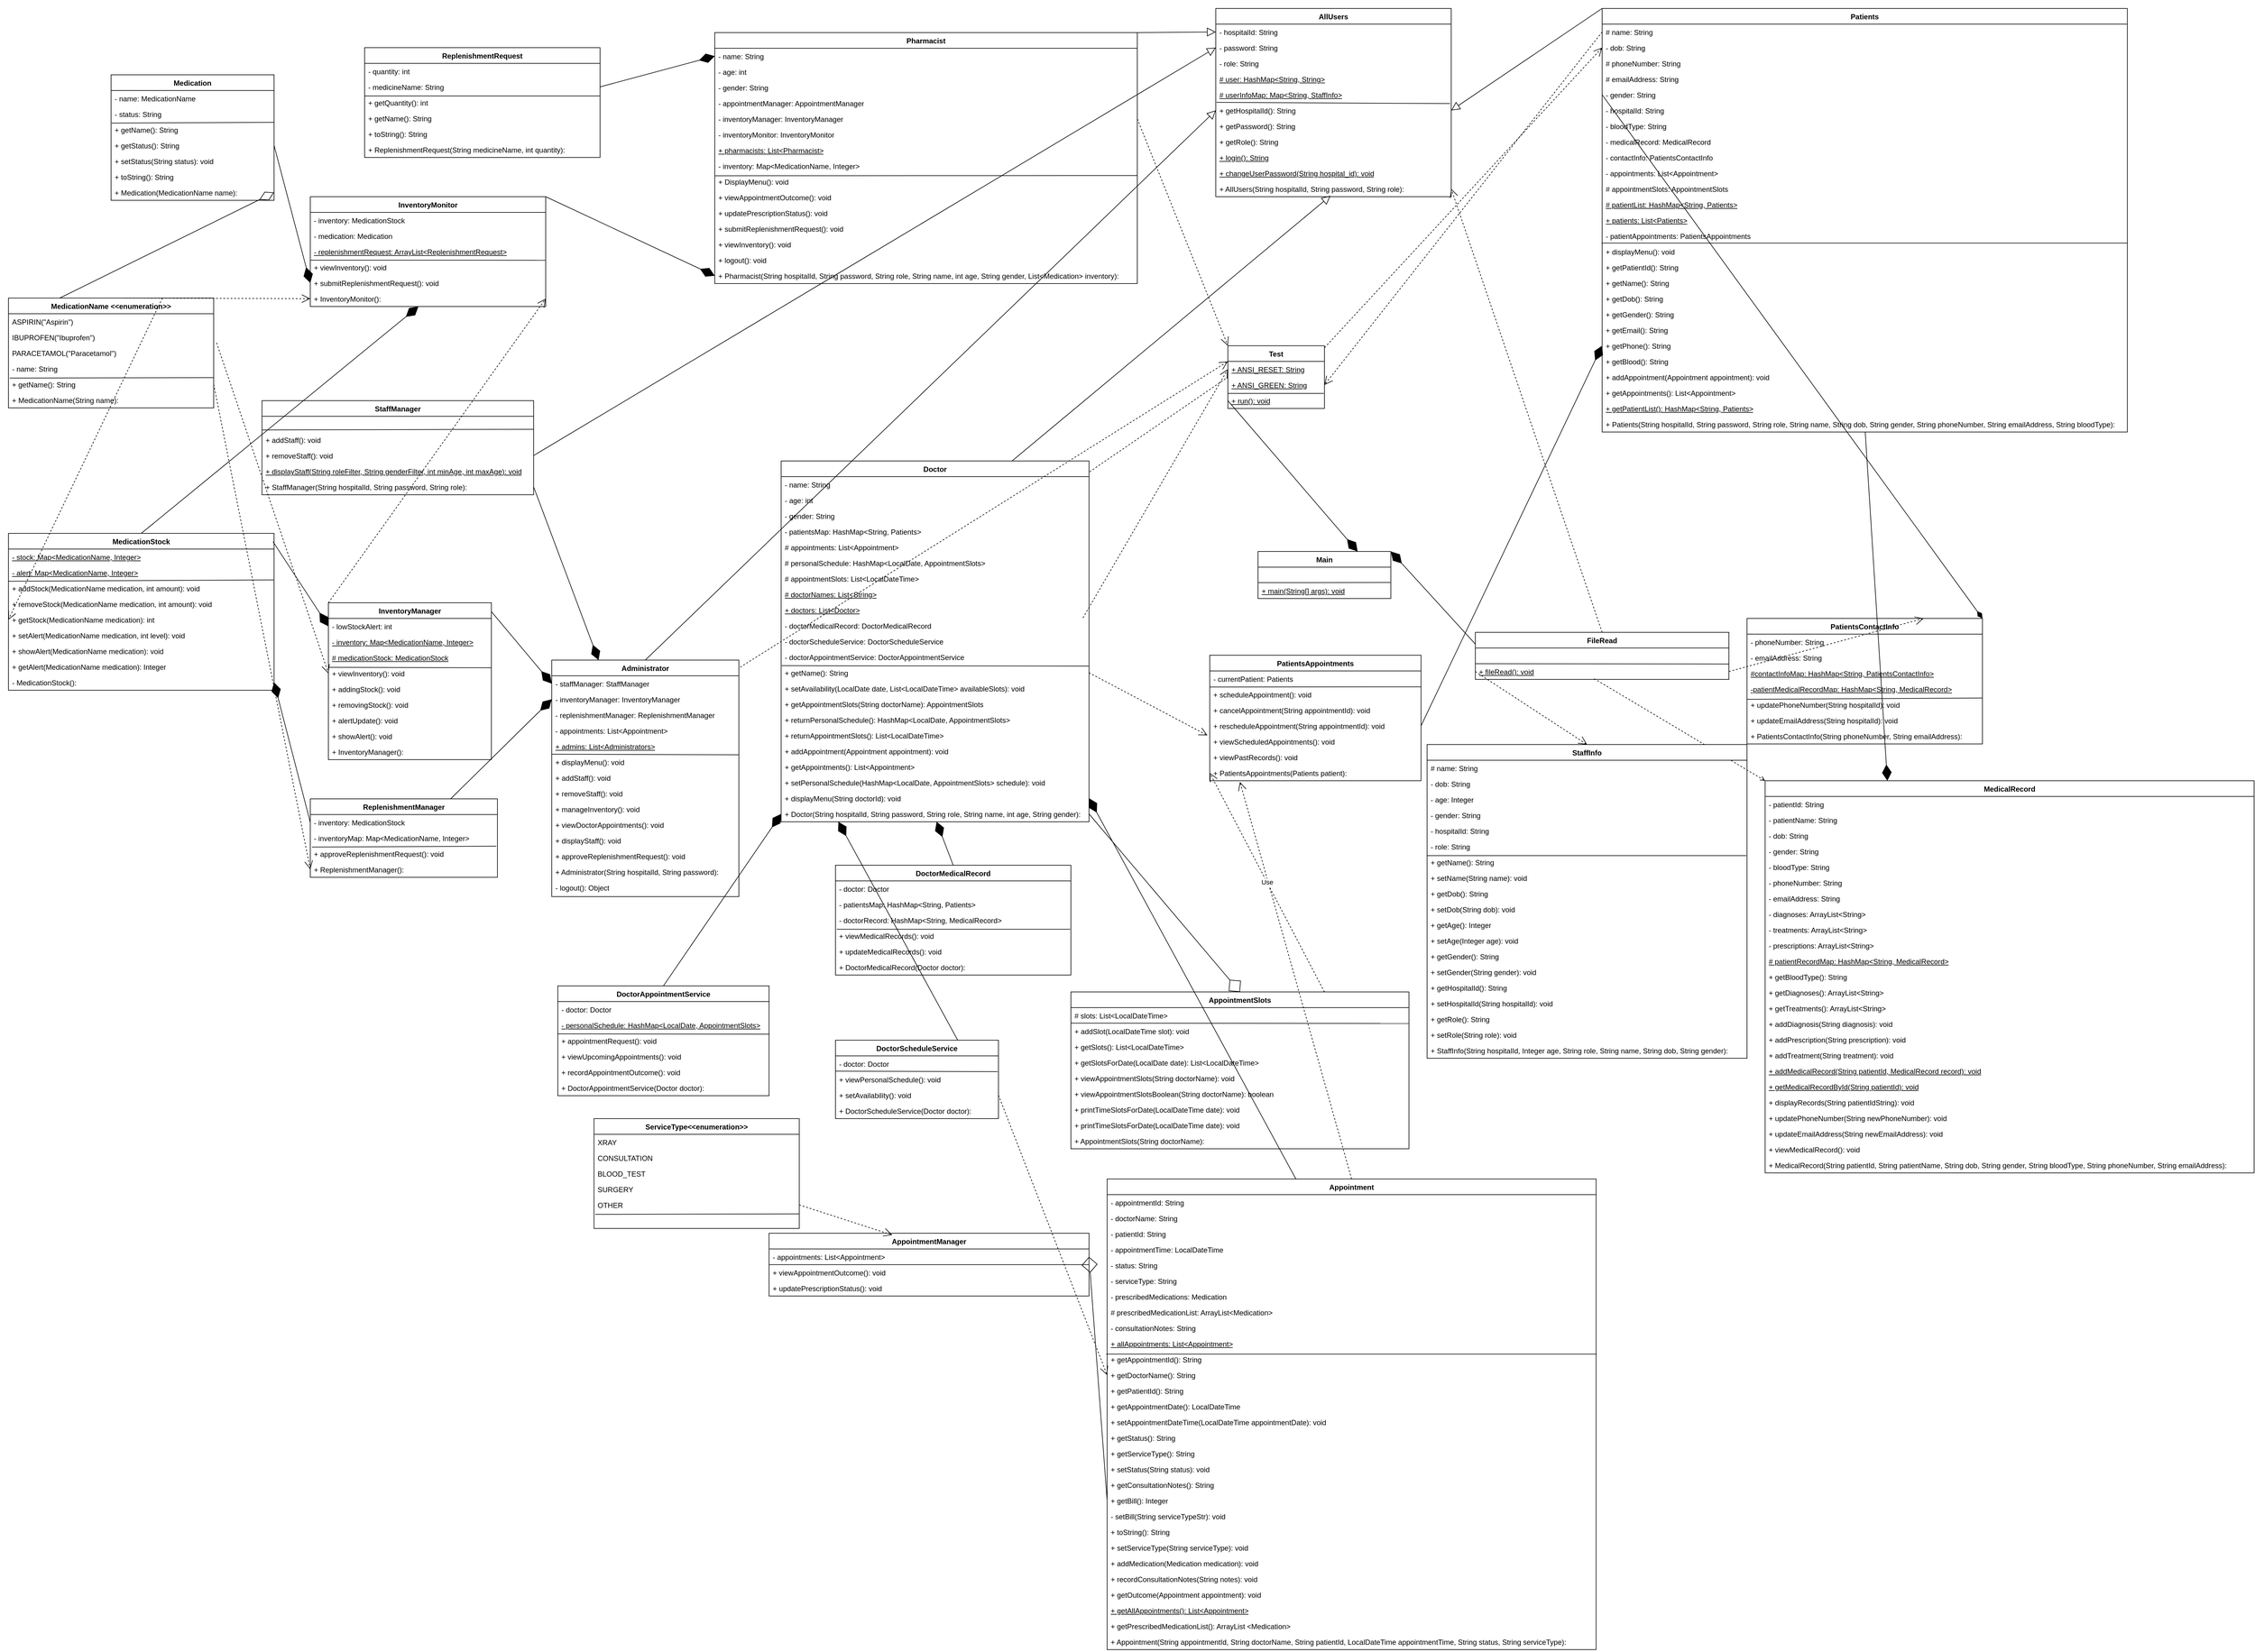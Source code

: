<mxfile>
    <diagram name="Page-1" id="liDPp98yr9BljB4ESul7">
        <mxGraphModel dx="1622" dy="1109" grid="1" gridSize="10" guides="1" tooltips="1" connect="1" arrows="1" fold="1" page="1" pageScale="1" pageWidth="192000" pageHeight="1200000000" math="0" shadow="0">
            <root>
                <mxCell id="0"/>
                <mxCell id="1" parent="0"/>
                <mxCell id="KjGgUwtwHEyZhzQTIDNN-1" value="Administrator" style="swimlane;fontStyle=1;align=center;verticalAlign=top;childLayout=stackLayout;horizontal=1;startSize=26;horizontalStack=0;resizeParent=1;resizeParentMax=0;resizeLast=0;collapsible=1;marginBottom=0;whiteSpace=wrap;html=1;movable=1;resizable=1;rotatable=1;deletable=1;editable=1;locked=0;connectable=1;" parent="1" vertex="1">
                    <mxGeometry x="5700" y="2010" width="310" height="392" as="geometry"/>
                </mxCell>
                <mxCell id="KjGgUwtwHEyZhzQTIDNN-2" value="- staffManager: StaffManager" style="text;strokeColor=none;fillColor=none;align=left;verticalAlign=top;spacingLeft=4;spacingRight=4;overflow=hidden;rotatable=1;points=[[0,0.5],[1,0.5]];portConstraint=eastwest;whiteSpace=wrap;html=1;movable=1;resizable=1;deletable=1;editable=1;locked=0;connectable=1;" parent="KjGgUwtwHEyZhzQTIDNN-1" vertex="1">
                    <mxGeometry y="26" width="310" height="26" as="geometry"/>
                </mxCell>
                <mxCell id="KjGgUwtwHEyZhzQTIDNN-3" value="- inventoryManager: InventoryManager" style="text;strokeColor=none;fillColor=none;align=left;verticalAlign=top;spacingLeft=4;spacingRight=4;overflow=hidden;rotatable=1;points=[[0,0.5],[1,0.5]];portConstraint=eastwest;whiteSpace=wrap;html=1;movable=1;resizable=1;deletable=1;editable=1;locked=0;connectable=1;" parent="KjGgUwtwHEyZhzQTIDNN-1" vertex="1">
                    <mxGeometry y="52" width="310" height="26" as="geometry"/>
                </mxCell>
                <mxCell id="KjGgUwtwHEyZhzQTIDNN-4" value="- replenishmentManager: ReplenishmentManager" style="text;strokeColor=none;fillColor=none;align=left;verticalAlign=top;spacingLeft=4;spacingRight=4;overflow=hidden;rotatable=1;points=[[0,0.5],[1,0.5]];portConstraint=eastwest;whiteSpace=wrap;html=1;movable=1;resizable=1;deletable=1;editable=1;locked=0;connectable=1;" parent="KjGgUwtwHEyZhzQTIDNN-1" vertex="1">
                    <mxGeometry y="78" width="310" height="26" as="geometry"/>
                </mxCell>
                <mxCell id="KjGgUwtwHEyZhzQTIDNN-15" value="- appointments: List&amp;lt;Appointment&amp;gt;" style="text;strokeColor=none;fillColor=none;align=left;verticalAlign=top;spacingLeft=4;spacingRight=4;overflow=hidden;rotatable=1;points=[[0,0.5],[1,0.5]];portConstraint=eastwest;whiteSpace=wrap;html=1;movable=1;resizable=1;deletable=1;editable=1;locked=0;connectable=1;" parent="KjGgUwtwHEyZhzQTIDNN-1" vertex="1">
                    <mxGeometry y="104" width="310" height="26" as="geometry"/>
                </mxCell>
                <mxCell id="KjGgUwtwHEyZhzQTIDNN-16" value="&lt;u&gt;+ admins: List&amp;lt;Administrators&amp;gt;&lt;/u&gt;" style="text;strokeColor=none;fillColor=none;align=left;verticalAlign=top;spacingLeft=4;spacingRight=4;overflow=hidden;rotatable=1;points=[[0,0.5],[1,0.5]];portConstraint=eastwest;whiteSpace=wrap;html=1;movable=1;resizable=1;deletable=1;editable=1;locked=0;connectable=1;" parent="KjGgUwtwHEyZhzQTIDNN-1" vertex="1">
                    <mxGeometry y="130" width="310" height="26" as="geometry"/>
                </mxCell>
                <mxCell id="KjGgUwtwHEyZhzQTIDNN-14" value="" style="endArrow=none;html=1;rounded=0;exitX=-0.002;exitY=-0.038;exitDx=0;exitDy=0;exitPerimeter=0;movable=1;resizable=1;rotatable=1;deletable=1;editable=1;locked=0;connectable=1;" parent="KjGgUwtwHEyZhzQTIDNN-1" edge="1">
                    <mxGeometry width="50" height="50" relative="1" as="geometry">
                        <mxPoint x="-0.62" y="156.002" as="sourcePoint"/>
                        <mxPoint x="310" y="156.99" as="targetPoint"/>
                    </mxGeometry>
                </mxCell>
                <mxCell id="KjGgUwtwHEyZhzQTIDNN-5" value="+ displayMenu(): void" style="text;strokeColor=none;fillColor=none;align=left;verticalAlign=top;spacingLeft=4;spacingRight=4;overflow=hidden;rotatable=1;points=[[0,0.5],[1,0.5]];portConstraint=eastwest;whiteSpace=wrap;html=1;movable=1;resizable=1;deletable=1;editable=1;locked=0;connectable=1;" parent="KjGgUwtwHEyZhzQTIDNN-1" vertex="1">
                    <mxGeometry y="156" width="310" height="26" as="geometry"/>
                </mxCell>
                <mxCell id="KjGgUwtwHEyZhzQTIDNN-7" value="+ addStaff(): void" style="text;strokeColor=none;fillColor=none;align=left;verticalAlign=top;spacingLeft=4;spacingRight=4;overflow=hidden;rotatable=1;points=[[0,0.5],[1,0.5]];portConstraint=eastwest;whiteSpace=wrap;html=1;movable=1;resizable=1;deletable=1;editable=1;locked=0;connectable=1;" parent="KjGgUwtwHEyZhzQTIDNN-1" vertex="1">
                    <mxGeometry y="182" width="310" height="26" as="geometry"/>
                </mxCell>
                <mxCell id="KjGgUwtwHEyZhzQTIDNN-8" value="+ removeStaff(): void" style="text;strokeColor=none;fillColor=none;align=left;verticalAlign=top;spacingLeft=4;spacingRight=4;overflow=hidden;rotatable=1;points=[[0,0.5],[1,0.5]];portConstraint=eastwest;whiteSpace=wrap;html=1;movable=1;resizable=1;deletable=1;editable=1;locked=0;connectable=1;" parent="KjGgUwtwHEyZhzQTIDNN-1" vertex="1">
                    <mxGeometry y="208" width="310" height="26" as="geometry"/>
                </mxCell>
                <mxCell id="KjGgUwtwHEyZhzQTIDNN-9" value="+ manageInventory(): void" style="text;strokeColor=none;fillColor=none;align=left;verticalAlign=top;spacingLeft=4;spacingRight=4;overflow=hidden;rotatable=1;points=[[0,0.5],[1,0.5]];portConstraint=eastwest;whiteSpace=wrap;html=1;movable=1;resizable=1;deletable=1;editable=1;locked=0;connectable=1;" parent="KjGgUwtwHEyZhzQTIDNN-1" vertex="1">
                    <mxGeometry y="234" width="310" height="26" as="geometry"/>
                </mxCell>
                <mxCell id="KjGgUwtwHEyZhzQTIDNN-10" value="+ viewDoctorAppointments(): void" style="text;strokeColor=none;fillColor=none;align=left;verticalAlign=top;spacingLeft=4;spacingRight=4;overflow=hidden;rotatable=1;points=[[0,0.5],[1,0.5]];portConstraint=eastwest;whiteSpace=wrap;html=1;movable=1;resizable=1;deletable=1;editable=1;locked=0;connectable=1;" parent="KjGgUwtwHEyZhzQTIDNN-1" vertex="1">
                    <mxGeometry y="260" width="310" height="26" as="geometry"/>
                </mxCell>
                <mxCell id="KjGgUwtwHEyZhzQTIDNN-11" value="+ displayStaff(): void" style="text;strokeColor=none;fillColor=none;align=left;verticalAlign=top;spacingLeft=4;spacingRight=4;overflow=hidden;rotatable=1;points=[[0,0.5],[1,0.5]];portConstraint=eastwest;whiteSpace=wrap;html=1;movable=1;resizable=1;deletable=1;editable=1;locked=0;connectable=1;" parent="KjGgUwtwHEyZhzQTIDNN-1" vertex="1">
                    <mxGeometry y="286" width="310" height="26" as="geometry"/>
                </mxCell>
                <mxCell id="KjGgUwtwHEyZhzQTIDNN-12" value="+ approveReplenishmentRequest(): void" style="text;strokeColor=none;fillColor=none;align=left;verticalAlign=top;spacingLeft=4;spacingRight=4;overflow=hidden;rotatable=1;points=[[0,0.5],[1,0.5]];portConstraint=eastwest;whiteSpace=wrap;html=1;movable=1;resizable=1;deletable=1;editable=1;locked=0;connectable=1;" parent="KjGgUwtwHEyZhzQTIDNN-1" vertex="1">
                    <mxGeometry y="312" width="310" height="26" as="geometry"/>
                </mxCell>
                <mxCell id="KjGgUwtwHEyZhzQTIDNN-13" value="+ Administrator(String hospitalId, String password): " style="text;strokeColor=none;fillColor=none;align=left;verticalAlign=top;spacingLeft=4;spacingRight=4;overflow=hidden;rotatable=1;points=[[0,0.5],[1,0.5]];portConstraint=eastwest;whiteSpace=wrap;html=1;movable=1;resizable=1;deletable=1;editable=1;locked=0;connectable=1;" parent="KjGgUwtwHEyZhzQTIDNN-1" vertex="1">
                    <mxGeometry y="338" width="310" height="26" as="geometry"/>
                </mxCell>
                <mxCell id="KjGgUwtwHEyZhzQTIDNN-6" value="- logout(): Object" style="text;strokeColor=none;fillColor=none;align=left;verticalAlign=top;spacingLeft=4;spacingRight=4;overflow=hidden;rotatable=1;points=[[0,0.5],[1,0.5]];portConstraint=eastwest;whiteSpace=wrap;html=1;movable=1;resizable=1;deletable=1;editable=1;locked=0;connectable=1;" parent="KjGgUwtwHEyZhzQTIDNN-1" vertex="1">
                    <mxGeometry y="364" width="310" height="28" as="geometry"/>
                </mxCell>
                <mxCell id="KjGgUwtwHEyZhzQTIDNN-17" value="AllUsers" style="swimlane;fontStyle=1;align=center;verticalAlign=top;childLayout=stackLayout;horizontal=1;startSize=26;horizontalStack=0;resizeParent=1;resizeParentMax=0;resizeLast=0;collapsible=1;marginBottom=0;whiteSpace=wrap;html=1;" parent="1" vertex="1">
                    <mxGeometry x="6800" y="930" width="390" height="312" as="geometry">
                        <mxRectangle x="6220" y="240" width="90" height="30" as="alternateBounds"/>
                    </mxGeometry>
                </mxCell>
                <mxCell id="KjGgUwtwHEyZhzQTIDNN-18" value="- hospitalId: String" style="text;strokeColor=none;fillColor=none;align=left;verticalAlign=top;spacingLeft=4;spacingRight=4;overflow=hidden;rotatable=0;points=[[0,0.5],[1,0.5]];portConstraint=eastwest;whiteSpace=wrap;html=1;" parent="KjGgUwtwHEyZhzQTIDNN-17" vertex="1">
                    <mxGeometry y="26" width="390" height="26" as="geometry"/>
                </mxCell>
                <mxCell id="KjGgUwtwHEyZhzQTIDNN-19" value="- password: String" style="text;strokeColor=none;fillColor=none;align=left;verticalAlign=top;spacingLeft=4;spacingRight=4;overflow=hidden;rotatable=0;points=[[0,0.5],[1,0.5]];portConstraint=eastwest;whiteSpace=wrap;html=1;" parent="KjGgUwtwHEyZhzQTIDNN-17" vertex="1">
                    <mxGeometry y="52" width="390" height="26" as="geometry"/>
                </mxCell>
                <mxCell id="KjGgUwtwHEyZhzQTIDNN-20" value="- role: String" style="text;strokeColor=none;fillColor=none;align=left;verticalAlign=top;spacingLeft=4;spacingRight=4;overflow=hidden;rotatable=0;points=[[0,0.5],[1,0.5]];portConstraint=eastwest;whiteSpace=wrap;html=1;" parent="KjGgUwtwHEyZhzQTIDNN-17" vertex="1">
                    <mxGeometry y="78" width="390" height="26" as="geometry"/>
                </mxCell>
                <mxCell id="KjGgUwtwHEyZhzQTIDNN-25" value="&lt;u&gt;# user: HashMap&amp;lt;String, String&amp;gt;&lt;/u&gt;" style="text;strokeColor=none;fillColor=none;align=left;verticalAlign=top;spacingLeft=4;spacingRight=4;overflow=hidden;rotatable=0;points=[[0,0.5],[1,0.5]];portConstraint=eastwest;whiteSpace=wrap;html=1;" parent="KjGgUwtwHEyZhzQTIDNN-17" vertex="1">
                    <mxGeometry y="104" width="390" height="26" as="geometry"/>
                </mxCell>
                <mxCell id="KjGgUwtwHEyZhzQTIDNN-26" value="&lt;u&gt;# userInfoMap: Map&amp;lt;String, StaffInfo&amp;gt;&lt;/u&gt;" style="text;strokeColor=none;fillColor=none;align=left;verticalAlign=top;spacingLeft=4;spacingRight=4;overflow=hidden;rotatable=0;points=[[0,0.5],[1,0.5]];portConstraint=eastwest;whiteSpace=wrap;html=1;" parent="KjGgUwtwHEyZhzQTIDNN-17" vertex="1">
                    <mxGeometry y="130" width="390" height="26" as="geometry"/>
                </mxCell>
                <mxCell id="KjGgUwtwHEyZhzQTIDNN-21" value="+ getHospitalId(): String" style="text;strokeColor=none;fillColor=none;align=left;verticalAlign=top;spacingLeft=4;spacingRight=4;overflow=hidden;rotatable=0;points=[[0,0.5],[1,0.5]];portConstraint=eastwest;whiteSpace=wrap;html=1;" parent="KjGgUwtwHEyZhzQTIDNN-17" vertex="1">
                    <mxGeometry y="156" width="390" height="26" as="geometry"/>
                </mxCell>
                <mxCell id="KjGgUwtwHEyZhzQTIDNN-22" value="+ getPassword(): String" style="text;strokeColor=none;fillColor=none;align=left;verticalAlign=top;spacingLeft=4;spacingRight=4;overflow=hidden;rotatable=0;points=[[0,0.5],[1,0.5]];portConstraint=eastwest;whiteSpace=wrap;html=1;" parent="KjGgUwtwHEyZhzQTIDNN-17" vertex="1">
                    <mxGeometry y="182" width="390" height="26" as="geometry"/>
                </mxCell>
                <mxCell id="KjGgUwtwHEyZhzQTIDNN-23" value="+ getRole(): String" style="text;strokeColor=none;fillColor=none;align=left;verticalAlign=top;spacingLeft=4;spacingRight=4;overflow=hidden;rotatable=0;points=[[0,0.5],[1,0.5]];portConstraint=eastwest;whiteSpace=wrap;html=1;" parent="KjGgUwtwHEyZhzQTIDNN-17" vertex="1">
                    <mxGeometry y="208" width="390" height="26" as="geometry"/>
                </mxCell>
                <mxCell id="KjGgUwtwHEyZhzQTIDNN-66" value="&lt;u&gt;+ login(): String&lt;/u&gt;" style="text;strokeColor=none;fillColor=none;align=left;verticalAlign=top;spacingLeft=4;spacingRight=4;overflow=hidden;rotatable=0;points=[[0,0.5],[1,0.5]];portConstraint=eastwest;whiteSpace=wrap;html=1;" parent="KjGgUwtwHEyZhzQTIDNN-17" vertex="1">
                    <mxGeometry y="234" width="390" height="26" as="geometry"/>
                </mxCell>
                <mxCell id="KjGgUwtwHEyZhzQTIDNN-27" value="&lt;u&gt;+ changeUserPassword(String hospital_id): void&lt;/u&gt;" style="text;strokeColor=none;fillColor=none;align=left;verticalAlign=top;spacingLeft=4;spacingRight=4;overflow=hidden;rotatable=0;points=[[0,0.5],[1,0.5]];portConstraint=eastwest;whiteSpace=wrap;html=1;" parent="KjGgUwtwHEyZhzQTIDNN-17" vertex="1">
                    <mxGeometry y="260" width="390" height="26" as="geometry"/>
                </mxCell>
                <mxCell id="KjGgUwtwHEyZhzQTIDNN-24" value="+ AllUsers(String hospitalId, String password, String role):&amp;nbsp;" style="text;strokeColor=none;fillColor=none;align=left;verticalAlign=top;spacingLeft=4;spacingRight=4;overflow=hidden;rotatable=0;points=[[0,0.5],[1,0.5]];portConstraint=eastwest;whiteSpace=wrap;html=1;" parent="KjGgUwtwHEyZhzQTIDNN-17" vertex="1">
                    <mxGeometry y="286" width="390" height="26" as="geometry"/>
                </mxCell>
                <mxCell id="KjGgUwtwHEyZhzQTIDNN-28" value="" style="endArrow=none;html=1;rounded=0;exitX=0.003;exitY=-0.013;exitDx=0;exitDy=0;exitPerimeter=0;entryX=0.995;entryY=1.064;entryDx=0;entryDy=0;entryPerimeter=0;" parent="KjGgUwtwHEyZhzQTIDNN-17" source="KjGgUwtwHEyZhzQTIDNN-21" target="KjGgUwtwHEyZhzQTIDNN-26" edge="1">
                    <mxGeometry width="50" height="50" relative="1" as="geometry">
                        <mxPoint x="140" y="150" as="sourcePoint"/>
                        <mxPoint x="190" y="100" as="targetPoint"/>
                    </mxGeometry>
                </mxCell>
                <mxCell id="KjGgUwtwHEyZhzQTIDNN-29" value="Appointment" style="swimlane;fontStyle=1;align=center;verticalAlign=top;childLayout=stackLayout;horizontal=1;startSize=26;horizontalStack=0;resizeParent=1;resizeParentMax=0;resizeLast=0;collapsible=1;marginBottom=0;whiteSpace=wrap;html=1;" parent="1" vertex="1">
                    <mxGeometry x="6620" y="2870" width="810" height="780" as="geometry">
                        <mxRectangle x="7410" y="1648" width="110" height="30" as="alternateBounds"/>
                    </mxGeometry>
                </mxCell>
                <mxCell id="KjGgUwtwHEyZhzQTIDNN-30" value="- appointmentId: String" style="text;strokeColor=none;fillColor=none;align=left;verticalAlign=top;spacingLeft=4;spacingRight=4;overflow=hidden;rotatable=0;points=[[0,0.5],[1,0.5]];portConstraint=eastwest;whiteSpace=wrap;html=1;" parent="KjGgUwtwHEyZhzQTIDNN-29" vertex="1">
                    <mxGeometry y="26" width="810" height="26" as="geometry"/>
                </mxCell>
                <mxCell id="KjGgUwtwHEyZhzQTIDNN-31" value="- doctorName: String" style="text;strokeColor=none;fillColor=none;align=left;verticalAlign=top;spacingLeft=4;spacingRight=4;overflow=hidden;rotatable=0;points=[[0,0.5],[1,0.5]];portConstraint=eastwest;whiteSpace=wrap;html=1;" parent="KjGgUwtwHEyZhzQTIDNN-29" vertex="1">
                    <mxGeometry y="52" width="810" height="26" as="geometry"/>
                </mxCell>
                <mxCell id="KjGgUwtwHEyZhzQTIDNN-32" value="- patientId: String" style="text;strokeColor=none;fillColor=none;align=left;verticalAlign=top;spacingLeft=4;spacingRight=4;overflow=hidden;rotatable=0;points=[[0,0.5],[1,0.5]];portConstraint=eastwest;whiteSpace=wrap;html=1;" parent="KjGgUwtwHEyZhzQTIDNN-29" vertex="1">
                    <mxGeometry y="78" width="810" height="26" as="geometry"/>
                </mxCell>
                <mxCell id="KjGgUwtwHEyZhzQTIDNN-33" value="- appointmentTime: LocalDateTime" style="text;strokeColor=none;fillColor=none;align=left;verticalAlign=top;spacingLeft=4;spacingRight=4;overflow=hidden;rotatable=0;points=[[0,0.5],[1,0.5]];portConstraint=eastwest;whiteSpace=wrap;html=1;" parent="KjGgUwtwHEyZhzQTIDNN-29" vertex="1">
                    <mxGeometry y="104" width="810" height="26" as="geometry"/>
                </mxCell>
                <mxCell id="KjGgUwtwHEyZhzQTIDNN-34" value="- status: String" style="text;strokeColor=none;fillColor=none;align=left;verticalAlign=top;spacingLeft=4;spacingRight=4;overflow=hidden;rotatable=0;points=[[0,0.5],[1,0.5]];portConstraint=eastwest;whiteSpace=wrap;html=1;" parent="KjGgUwtwHEyZhzQTIDNN-29" vertex="1">
                    <mxGeometry y="130" width="810" height="26" as="geometry"/>
                </mxCell>
                <mxCell id="KjGgUwtwHEyZhzQTIDNN-35" value="- serviceType: String" style="text;strokeColor=none;fillColor=none;align=left;verticalAlign=top;spacingLeft=4;spacingRight=4;overflow=hidden;rotatable=0;points=[[0,0.5],[1,0.5]];portConstraint=eastwest;whiteSpace=wrap;html=1;" parent="KjGgUwtwHEyZhzQTIDNN-29" vertex="1">
                    <mxGeometry y="156" width="810" height="26" as="geometry"/>
                </mxCell>
                <mxCell id="KjGgUwtwHEyZhzQTIDNN-36" value="- prescribedMedications: Medication" style="text;strokeColor=none;fillColor=none;align=left;verticalAlign=top;spacingLeft=4;spacingRight=4;overflow=hidden;rotatable=0;points=[[0,0.5],[1,0.5]];portConstraint=eastwest;whiteSpace=wrap;html=1;" parent="KjGgUwtwHEyZhzQTIDNN-29" vertex="1">
                    <mxGeometry y="182" width="810" height="26" as="geometry"/>
                </mxCell>
                <mxCell id="KjGgUwtwHEyZhzQTIDNN-37" value="# prescribedMedicationList: ArrayList&amp;lt;Medication&amp;gt;" style="text;strokeColor=none;fillColor=none;align=left;verticalAlign=top;spacingLeft=4;spacingRight=4;overflow=hidden;rotatable=0;points=[[0,0.5],[1,0.5]];portConstraint=eastwest;whiteSpace=wrap;html=1;" parent="KjGgUwtwHEyZhzQTIDNN-29" vertex="1">
                    <mxGeometry y="208" width="810" height="26" as="geometry"/>
                </mxCell>
                <mxCell id="KjGgUwtwHEyZhzQTIDNN-38" value="- consultationNotes: String" style="text;strokeColor=none;fillColor=none;align=left;verticalAlign=top;spacingLeft=4;spacingRight=4;overflow=hidden;rotatable=0;points=[[0,0.5],[1,0.5]];portConstraint=eastwest;whiteSpace=wrap;html=1;" parent="KjGgUwtwHEyZhzQTIDNN-29" vertex="1">
                    <mxGeometry y="234" width="810" height="26" as="geometry"/>
                </mxCell>
                <mxCell id="KjGgUwtwHEyZhzQTIDNN-67" value="&lt;u&gt;+ allAppointments: List&amp;lt;Appointment&amp;gt;&lt;/u&gt;" style="text;strokeColor=none;fillColor=none;align=left;verticalAlign=top;spacingLeft=4;spacingRight=4;overflow=hidden;rotatable=0;points=[[0,0.5],[1,0.5]];portConstraint=eastwest;whiteSpace=wrap;html=1;" parent="KjGgUwtwHEyZhzQTIDNN-29" vertex="1">
                    <mxGeometry y="260" width="810" height="26" as="geometry"/>
                </mxCell>
                <mxCell id="KjGgUwtwHEyZhzQTIDNN-39" value="+ getAppointmentId(): String" style="text;strokeColor=none;fillColor=none;align=left;verticalAlign=top;spacingLeft=4;spacingRight=4;overflow=hidden;rotatable=0;points=[[0,0.5],[1,0.5]];portConstraint=eastwest;whiteSpace=wrap;html=1;" parent="KjGgUwtwHEyZhzQTIDNN-29" vertex="1">
                    <mxGeometry y="286" width="810" height="26" as="geometry"/>
                </mxCell>
                <mxCell id="KjGgUwtwHEyZhzQTIDNN-40" value="+ getDoctorName(): String" style="text;strokeColor=none;fillColor=none;align=left;verticalAlign=top;spacingLeft=4;spacingRight=4;overflow=hidden;rotatable=0;points=[[0,0.5],[1,0.5]];portConstraint=eastwest;whiteSpace=wrap;html=1;" parent="KjGgUwtwHEyZhzQTIDNN-29" vertex="1">
                    <mxGeometry y="312" width="810" height="26" as="geometry"/>
                </mxCell>
                <mxCell id="KjGgUwtwHEyZhzQTIDNN-41" value="+ getPatientId(): String" style="text;strokeColor=none;fillColor=none;align=left;verticalAlign=top;spacingLeft=4;spacingRight=4;overflow=hidden;rotatable=0;points=[[0,0.5],[1,0.5]];portConstraint=eastwest;whiteSpace=wrap;html=1;" parent="KjGgUwtwHEyZhzQTIDNN-29" vertex="1">
                    <mxGeometry y="338" width="810" height="26" as="geometry"/>
                </mxCell>
                <mxCell id="KjGgUwtwHEyZhzQTIDNN-42" value="+ getAppointmentDate(): LocalDateTime" style="text;strokeColor=none;fillColor=none;align=left;verticalAlign=top;spacingLeft=4;spacingRight=4;overflow=hidden;rotatable=0;points=[[0,0.5],[1,0.5]];portConstraint=eastwest;whiteSpace=wrap;html=1;" parent="KjGgUwtwHEyZhzQTIDNN-29" vertex="1">
                    <mxGeometry y="364" width="810" height="26" as="geometry"/>
                </mxCell>
                <mxCell id="KjGgUwtwHEyZhzQTIDNN-43" value="+ setAppointmentDateTime(LocalDateTime appointmentDate): void" style="text;strokeColor=none;fillColor=none;align=left;verticalAlign=top;spacingLeft=4;spacingRight=4;overflow=hidden;rotatable=0;points=[[0,0.5],[1,0.5]];portConstraint=eastwest;whiteSpace=wrap;html=1;" parent="KjGgUwtwHEyZhzQTIDNN-29" vertex="1">
                    <mxGeometry y="390" width="810" height="26" as="geometry"/>
                </mxCell>
                <mxCell id="KjGgUwtwHEyZhzQTIDNN-44" value="+ getStatus(): String" style="text;strokeColor=none;fillColor=none;align=left;verticalAlign=top;spacingLeft=4;spacingRight=4;overflow=hidden;rotatable=0;points=[[0,0.5],[1,0.5]];portConstraint=eastwest;whiteSpace=wrap;html=1;" parent="KjGgUwtwHEyZhzQTIDNN-29" vertex="1">
                    <mxGeometry y="416" width="810" height="26" as="geometry"/>
                </mxCell>
                <mxCell id="KjGgUwtwHEyZhzQTIDNN-45" value="+ getServiceType(): String" style="text;strokeColor=none;fillColor=none;align=left;verticalAlign=top;spacingLeft=4;spacingRight=4;overflow=hidden;rotatable=0;points=[[0,0.5],[1,0.5]];portConstraint=eastwest;whiteSpace=wrap;html=1;" parent="KjGgUwtwHEyZhzQTIDNN-29" vertex="1">
                    <mxGeometry y="442" width="810" height="26" as="geometry"/>
                </mxCell>
                <mxCell id="KjGgUwtwHEyZhzQTIDNN-46" value="+ setStatus(String status): void" style="text;strokeColor=none;fillColor=none;align=left;verticalAlign=top;spacingLeft=4;spacingRight=4;overflow=hidden;rotatable=0;points=[[0,0.5],[1,0.5]];portConstraint=eastwest;whiteSpace=wrap;html=1;" parent="KjGgUwtwHEyZhzQTIDNN-29" vertex="1">
                    <mxGeometry y="468" width="810" height="26" as="geometry"/>
                </mxCell>
                <mxCell id="KjGgUwtwHEyZhzQTIDNN-47" value="+ getConsultationNotes(): String" style="text;strokeColor=none;fillColor=none;align=left;verticalAlign=top;spacingLeft=4;spacingRight=4;overflow=hidden;rotatable=0;points=[[0,0.5],[1,0.5]];portConstraint=eastwest;whiteSpace=wrap;html=1;" parent="KjGgUwtwHEyZhzQTIDNN-29" vertex="1">
                    <mxGeometry y="494" width="810" height="26" as="geometry"/>
                </mxCell>
                <mxCell id="KjGgUwtwHEyZhzQTIDNN-48" value="+ getBill(): Integer" style="text;strokeColor=none;fillColor=none;align=left;verticalAlign=top;spacingLeft=4;spacingRight=4;overflow=hidden;rotatable=0;points=[[0,0.5],[1,0.5]];portConstraint=eastwest;whiteSpace=wrap;html=1;" parent="KjGgUwtwHEyZhzQTIDNN-29" vertex="1">
                    <mxGeometry y="520" width="810" height="26" as="geometry"/>
                </mxCell>
                <mxCell id="KjGgUwtwHEyZhzQTIDNN-49" value="- setBill(String serviceTypeStr): void" style="text;strokeColor=none;fillColor=none;align=left;verticalAlign=top;spacingLeft=4;spacingRight=4;overflow=hidden;rotatable=0;points=[[0,0.5],[1,0.5]];portConstraint=eastwest;whiteSpace=wrap;html=1;" parent="KjGgUwtwHEyZhzQTIDNN-29" vertex="1">
                    <mxGeometry y="546" width="810" height="26" as="geometry"/>
                </mxCell>
                <mxCell id="KjGgUwtwHEyZhzQTIDNN-50" value="+ toString(): String" style="text;strokeColor=none;fillColor=none;align=left;verticalAlign=top;spacingLeft=4;spacingRight=4;overflow=hidden;rotatable=0;points=[[0,0.5],[1,0.5]];portConstraint=eastwest;whiteSpace=wrap;html=1;" parent="KjGgUwtwHEyZhzQTIDNN-29" vertex="1">
                    <mxGeometry y="572" width="810" height="26" as="geometry"/>
                </mxCell>
                <mxCell id="KjGgUwtwHEyZhzQTIDNN-51" value="+ setServiceType(String serviceType): void" style="text;strokeColor=none;fillColor=none;align=left;verticalAlign=top;spacingLeft=4;spacingRight=4;overflow=hidden;rotatable=0;points=[[0,0.5],[1,0.5]];portConstraint=eastwest;whiteSpace=wrap;html=1;" parent="KjGgUwtwHEyZhzQTIDNN-29" vertex="1">
                    <mxGeometry y="598" width="810" height="26" as="geometry"/>
                </mxCell>
                <mxCell id="KjGgUwtwHEyZhzQTIDNN-52" value="+ addMedication(Medication medication): void" style="text;strokeColor=none;fillColor=none;align=left;verticalAlign=top;spacingLeft=4;spacingRight=4;overflow=hidden;rotatable=0;points=[[0,0.5],[1,0.5]];portConstraint=eastwest;whiteSpace=wrap;html=1;" parent="KjGgUwtwHEyZhzQTIDNN-29" vertex="1">
                    <mxGeometry y="624" width="810" height="26" as="geometry"/>
                </mxCell>
                <mxCell id="KjGgUwtwHEyZhzQTIDNN-53" value="+ recordConsultationNotes(String notes): void" style="text;strokeColor=none;fillColor=none;align=left;verticalAlign=top;spacingLeft=4;spacingRight=4;overflow=hidden;rotatable=0;points=[[0,0.5],[1,0.5]];portConstraint=eastwest;whiteSpace=wrap;html=1;" parent="KjGgUwtwHEyZhzQTIDNN-29" vertex="1">
                    <mxGeometry y="650" width="810" height="26" as="geometry"/>
                </mxCell>
                <mxCell id="KjGgUwtwHEyZhzQTIDNN-54" value="+ getOutcome(Appointment appointment): void" style="text;strokeColor=none;fillColor=none;align=left;verticalAlign=top;spacingLeft=4;spacingRight=4;overflow=hidden;rotatable=0;points=[[0,0.5],[1,0.5]];portConstraint=eastwest;whiteSpace=wrap;html=1;" parent="KjGgUwtwHEyZhzQTIDNN-29" vertex="1">
                    <mxGeometry y="676" width="810" height="26" as="geometry"/>
                </mxCell>
                <mxCell id="KjGgUwtwHEyZhzQTIDNN-58" value="&lt;u&gt;+ getAllAppointments(): List&amp;lt;Appointment&amp;gt;&lt;/u&gt;" style="text;strokeColor=none;fillColor=none;align=left;verticalAlign=top;spacingLeft=4;spacingRight=4;overflow=hidden;rotatable=0;points=[[0,0.5],[1,0.5]];portConstraint=eastwest;whiteSpace=wrap;html=1;" parent="KjGgUwtwHEyZhzQTIDNN-29" vertex="1">
                    <mxGeometry y="702" width="810" height="26" as="geometry"/>
                </mxCell>
                <mxCell id="KjGgUwtwHEyZhzQTIDNN-55" value="+ getPrescribedMedicationList(): ArrayList &amp;lt;Medication&amp;gt;" style="text;strokeColor=none;fillColor=none;align=left;verticalAlign=top;spacingLeft=4;spacingRight=4;overflow=hidden;rotatable=0;points=[[0,0.5],[1,0.5]];portConstraint=eastwest;whiteSpace=wrap;html=1;" parent="KjGgUwtwHEyZhzQTIDNN-29" vertex="1">
                    <mxGeometry y="728" width="810" height="26" as="geometry"/>
                </mxCell>
                <mxCell id="KjGgUwtwHEyZhzQTIDNN-56" value="+ Appointment(String appointmentId, String doctorName, String patientId, LocalDateTime appointmentTime, String status, String serviceType): " style="text;strokeColor=none;fillColor=none;align=left;verticalAlign=top;spacingLeft=4;spacingRight=4;overflow=hidden;rotatable=0;points=[[0,0.5],[1,0.5]];portConstraint=eastwest;whiteSpace=wrap;html=1;" parent="KjGgUwtwHEyZhzQTIDNN-29" vertex="1">
                    <mxGeometry y="754" width="810" height="26" as="geometry"/>
                </mxCell>
                <mxCell id="KjGgUwtwHEyZhzQTIDNN-59" value="" style="endArrow=none;html=1;rounded=0;exitX=-0.002;exitY=0.163;exitDx=0;exitDy=0;exitPerimeter=0;entryX=1.001;entryY=0.163;entryDx=0;entryDy=0;entryPerimeter=0;" parent="KjGgUwtwHEyZhzQTIDNN-29" source="KjGgUwtwHEyZhzQTIDNN-39" target="KjGgUwtwHEyZhzQTIDNN-39" edge="1">
                    <mxGeometry width="50" height="50" relative="1" as="geometry">
                        <mxPoint x="350" y="280" as="sourcePoint"/>
                        <mxPoint x="400" y="230" as="targetPoint"/>
                    </mxGeometry>
                </mxCell>
                <mxCell id="KjGgUwtwHEyZhzQTIDNN-60" value="AppointmentManager" style="swimlane;fontStyle=1;align=center;verticalAlign=top;childLayout=stackLayout;horizontal=1;startSize=26;horizontalStack=0;resizeParent=1;resizeParentMax=0;resizeLast=0;collapsible=1;marginBottom=0;whiteSpace=wrap;html=1;" parent="1" vertex="1">
                    <mxGeometry x="6060" y="2960" width="530" height="104" as="geometry">
                        <mxRectangle x="8390" y="1448" width="160" height="30" as="alternateBounds"/>
                    </mxGeometry>
                </mxCell>
                <mxCell id="KjGgUwtwHEyZhzQTIDNN-63" value="- appointments: List&amp;lt;Appointment&amp;gt;" style="text;strokeColor=none;fillColor=none;align=left;verticalAlign=top;spacingLeft=4;spacingRight=4;overflow=hidden;rotatable=0;points=[[0,0.5],[1,0.5]];portConstraint=eastwest;whiteSpace=wrap;html=1;" parent="KjGgUwtwHEyZhzQTIDNN-60" vertex="1">
                    <mxGeometry y="26" width="530" height="26" as="geometry"/>
                </mxCell>
                <mxCell id="KjGgUwtwHEyZhzQTIDNN-61" value="+ viewAppointmentOutcome(): void" style="text;strokeColor=none;fillColor=none;align=left;verticalAlign=top;spacingLeft=4;spacingRight=4;overflow=hidden;rotatable=0;points=[[0,0.5],[1,0.5]];portConstraint=eastwest;whiteSpace=wrap;html=1;" parent="KjGgUwtwHEyZhzQTIDNN-60" vertex="1">
                    <mxGeometry y="52" width="530" height="26" as="geometry"/>
                </mxCell>
                <mxCell id="KjGgUwtwHEyZhzQTIDNN-62" value="+ updatePrescriptionStatus(): void" style="text;strokeColor=none;fillColor=none;align=left;verticalAlign=top;spacingLeft=4;spacingRight=4;overflow=hidden;rotatable=0;points=[[0,0.5],[1,0.5]];portConstraint=eastwest;whiteSpace=wrap;html=1;" parent="KjGgUwtwHEyZhzQTIDNN-60" vertex="1">
                    <mxGeometry y="78" width="530" height="26" as="geometry"/>
                </mxCell>
                <mxCell id="KjGgUwtwHEyZhzQTIDNN-65" value="" style="endArrow=none;html=1;rounded=0;" parent="KjGgUwtwHEyZhzQTIDNN-60" edge="1">
                    <mxGeometry width="50" height="50" relative="1" as="geometry">
                        <mxPoint y="52" as="sourcePoint"/>
                        <mxPoint x="530" y="52" as="targetPoint"/>
                    </mxGeometry>
                </mxCell>
                <mxCell id="KjGgUwtwHEyZhzQTIDNN-68" value="AppointmentSlots" style="swimlane;fontStyle=1;align=center;verticalAlign=top;childLayout=stackLayout;horizontal=1;startSize=26;horizontalStack=0;resizeParent=1;resizeParentMax=0;resizeLast=0;collapsible=1;marginBottom=0;whiteSpace=wrap;html=1;" parent="1" vertex="1">
                    <mxGeometry x="6560" y="2560" width="560" height="260" as="geometry"/>
                </mxCell>
                <mxCell id="KjGgUwtwHEyZhzQTIDNN-69" value="# slots: List&amp;lt;LocalDateTime&amp;gt;" style="text;strokeColor=none;fillColor=none;align=left;verticalAlign=top;spacingLeft=4;spacingRight=4;overflow=hidden;rotatable=0;points=[[0,0.5],[1,0.5]];portConstraint=eastwest;whiteSpace=wrap;html=1;" parent="KjGgUwtwHEyZhzQTIDNN-68" vertex="1">
                    <mxGeometry y="26" width="560" height="26" as="geometry"/>
                </mxCell>
                <mxCell id="KjGgUwtwHEyZhzQTIDNN-71" value="+ addSlot(LocalDateTime slot): void" style="text;strokeColor=none;fillColor=none;align=left;verticalAlign=top;spacingLeft=4;spacingRight=4;overflow=hidden;rotatable=0;points=[[0,0.5],[1,0.5]];portConstraint=eastwest;whiteSpace=wrap;html=1;" parent="KjGgUwtwHEyZhzQTIDNN-68" vertex="1">
                    <mxGeometry y="52" width="560" height="26" as="geometry"/>
                </mxCell>
                <mxCell id="KjGgUwtwHEyZhzQTIDNN-72" value="+ getSlots(): List&amp;lt;LocalDateTime&amp;gt;" style="text;strokeColor=none;fillColor=none;align=left;verticalAlign=top;spacingLeft=4;spacingRight=4;overflow=hidden;rotatable=0;points=[[0,0.5],[1,0.5]];portConstraint=eastwest;whiteSpace=wrap;html=1;" parent="KjGgUwtwHEyZhzQTIDNN-68" vertex="1">
                    <mxGeometry y="78" width="560" height="26" as="geometry"/>
                </mxCell>
                <mxCell id="KjGgUwtwHEyZhzQTIDNN-73" value="+ getSlotsForDate(LocalDate date): List&amp;lt;LocalDateTime&amp;gt;" style="text;strokeColor=none;fillColor=none;align=left;verticalAlign=top;spacingLeft=4;spacingRight=4;overflow=hidden;rotatable=0;points=[[0,0.5],[1,0.5]];portConstraint=eastwest;whiteSpace=wrap;html=1;" parent="KjGgUwtwHEyZhzQTIDNN-68" vertex="1">
                    <mxGeometry y="104" width="560" height="26" as="geometry"/>
                </mxCell>
                <mxCell id="KjGgUwtwHEyZhzQTIDNN-74" value="+ viewAppointmentSlots(String doctorName): void" style="text;strokeColor=none;fillColor=none;align=left;verticalAlign=top;spacingLeft=4;spacingRight=4;overflow=hidden;rotatable=0;points=[[0,0.5],[1,0.5]];portConstraint=eastwest;whiteSpace=wrap;html=1;" parent="KjGgUwtwHEyZhzQTIDNN-68" vertex="1">
                    <mxGeometry y="130" width="560" height="26" as="geometry"/>
                </mxCell>
                <mxCell id="KjGgUwtwHEyZhzQTIDNN-75" value="+ viewAppointmentSlotsBoolean(String doctorName): boolean" style="text;strokeColor=none;fillColor=none;align=left;verticalAlign=top;spacingLeft=4;spacingRight=4;overflow=hidden;rotatable=0;points=[[0,0.5],[1,0.5]];portConstraint=eastwest;whiteSpace=wrap;html=1;" parent="KjGgUwtwHEyZhzQTIDNN-68" vertex="1">
                    <mxGeometry y="156" width="560" height="26" as="geometry"/>
                </mxCell>
                <mxCell id="6" value="+ printTimeSlotsForDate(LocalDateTime date): void" style="text;strokeColor=none;fillColor=none;align=left;verticalAlign=top;spacingLeft=4;spacingRight=4;overflow=hidden;rotatable=0;points=[[0,0.5],[1,0.5]];portConstraint=eastwest;whiteSpace=wrap;html=1;" vertex="1" parent="KjGgUwtwHEyZhzQTIDNN-68">
                    <mxGeometry y="182" width="560" height="26" as="geometry"/>
                </mxCell>
                <mxCell id="KjGgUwtwHEyZhzQTIDNN-76" value="+ printTimeSlotsForDate(LocalDateTime date): void" style="text;strokeColor=none;fillColor=none;align=left;verticalAlign=top;spacingLeft=4;spacingRight=4;overflow=hidden;rotatable=0;points=[[0,0.5],[1,0.5]];portConstraint=eastwest;whiteSpace=wrap;html=1;" parent="KjGgUwtwHEyZhzQTIDNN-68" vertex="1">
                    <mxGeometry y="208" width="560" height="26" as="geometry"/>
                </mxCell>
                <mxCell id="KjGgUwtwHEyZhzQTIDNN-77" value="+ AppointmentSlots(String doctorName): " style="text;strokeColor=none;fillColor=none;align=left;verticalAlign=top;spacingLeft=4;spacingRight=4;overflow=hidden;rotatable=0;points=[[0,0.5],[1,0.5]];portConstraint=eastwest;whiteSpace=wrap;html=1;" parent="KjGgUwtwHEyZhzQTIDNN-68" vertex="1">
                    <mxGeometry y="234" width="560" height="26" as="geometry"/>
                </mxCell>
                <mxCell id="KjGgUwtwHEyZhzQTIDNN-81" value="" style="endArrow=none;html=1;rounded=0;entryX=1;entryY=0.011;entryDx=0;entryDy=0;entryPerimeter=0;exitX=0.001;exitY=0.99;exitDx=0;exitDy=0;exitPerimeter=0;" parent="KjGgUwtwHEyZhzQTIDNN-68" source="KjGgUwtwHEyZhzQTIDNN-69" target="KjGgUwtwHEyZhzQTIDNN-71" edge="1">
                    <mxGeometry width="50" height="50" relative="1" as="geometry">
                        <mxPoint y="52" as="sourcePoint"/>
                        <mxPoint x="300" y="70" as="targetPoint"/>
                    </mxGeometry>
                </mxCell>
                <mxCell id="KjGgUwtwHEyZhzQTIDNN-82" value="Doctor" style="swimlane;fontStyle=1;align=center;verticalAlign=top;childLayout=stackLayout;horizontal=1;startSize=26;horizontalStack=0;resizeParent=1;resizeParentMax=0;resizeLast=0;collapsible=1;marginBottom=0;whiteSpace=wrap;html=1;" parent="1" vertex="1">
                    <mxGeometry x="6080" y="1680" width="510" height="598" as="geometry">
                        <mxRectangle x="6340" y="670" width="80" height="30" as="alternateBounds"/>
                    </mxGeometry>
                </mxCell>
                <mxCell id="KjGgUwtwHEyZhzQTIDNN-83" value="- name: String" style="text;strokeColor=none;fillColor=none;align=left;verticalAlign=top;spacingLeft=4;spacingRight=4;overflow=hidden;rotatable=0;points=[[0,0.5],[1,0.5]];portConstraint=eastwest;whiteSpace=wrap;html=1;" parent="KjGgUwtwHEyZhzQTIDNN-82" vertex="1">
                    <mxGeometry y="26" width="510" height="26" as="geometry"/>
                </mxCell>
                <mxCell id="KjGgUwtwHEyZhzQTIDNN-84" value="- age: int" style="text;strokeColor=none;fillColor=none;align=left;verticalAlign=top;spacingLeft=4;spacingRight=4;overflow=hidden;rotatable=0;points=[[0,0.5],[1,0.5]];portConstraint=eastwest;whiteSpace=wrap;html=1;" parent="KjGgUwtwHEyZhzQTIDNN-82" vertex="1">
                    <mxGeometry y="52" width="510" height="26" as="geometry"/>
                </mxCell>
                <mxCell id="KjGgUwtwHEyZhzQTIDNN-85" value="- gender: String" style="text;strokeColor=none;fillColor=none;align=left;verticalAlign=top;spacingLeft=4;spacingRight=4;overflow=hidden;rotatable=0;points=[[0,0.5],[1,0.5]];portConstraint=eastwest;whiteSpace=wrap;html=1;" parent="KjGgUwtwHEyZhzQTIDNN-82" vertex="1">
                    <mxGeometry y="78" width="510" height="26" as="geometry"/>
                </mxCell>
                <mxCell id="KjGgUwtwHEyZhzQTIDNN-100" value="- patientsMap: HashMap&amp;lt;String, Patients&amp;gt;" style="text;strokeColor=none;fillColor=none;align=left;verticalAlign=top;spacingLeft=4;spacingRight=4;overflow=hidden;rotatable=0;points=[[0,0.5],[1,0.5]];portConstraint=eastwest;whiteSpace=wrap;html=1;" parent="KjGgUwtwHEyZhzQTIDNN-82" vertex="1">
                    <mxGeometry y="104" width="510" height="26" as="geometry"/>
                </mxCell>
                <mxCell id="KjGgUwtwHEyZhzQTIDNN-86" value="# appointments: List&amp;lt;Appointment&amp;gt;" style="text;strokeColor=none;fillColor=none;align=left;verticalAlign=top;spacingLeft=4;spacingRight=4;overflow=hidden;rotatable=0;points=[[0,0.5],[1,0.5]];portConstraint=eastwest;whiteSpace=wrap;html=1;" parent="KjGgUwtwHEyZhzQTIDNN-82" vertex="1">
                    <mxGeometry y="130" width="510" height="26" as="geometry"/>
                </mxCell>
                <mxCell id="KjGgUwtwHEyZhzQTIDNN-101" value="# personalSchedule: HashMap&amp;lt;&lt;font face=&quot;Helvetica&quot; style=&quot;font-size: 12px;&quot;&gt;&lt;span style=&quot;white-space: pre;&quot;&gt;LocalDate&lt;/span&gt;&lt;span style=&quot;background-color: rgb(255, 255, 255); white-space: pre;&quot;&gt;, &lt;/span&gt;&lt;span style=&quot;white-space: pre;&quot;&gt;AppointmentSlots&lt;/span&gt;&lt;/font&gt;&lt;span style=&quot;background-color: initial;&quot;&gt;&amp;gt;&lt;/span&gt;" style="text;strokeColor=none;fillColor=none;align=left;verticalAlign=top;spacingLeft=4;spacingRight=4;overflow=hidden;rotatable=0;points=[[0,0.5],[1,0.5]];portConstraint=eastwest;whiteSpace=wrap;html=1;" parent="KjGgUwtwHEyZhzQTIDNN-82" vertex="1">
                    <mxGeometry y="156" width="510" height="26" as="geometry"/>
                </mxCell>
                <mxCell id="KjGgUwtwHEyZhzQTIDNN-87" value="# appointmentSlots: List&amp;lt;LocalDateTime&amp;gt;" style="text;strokeColor=none;fillColor=none;align=left;verticalAlign=top;spacingLeft=4;spacingRight=4;overflow=hidden;rotatable=0;points=[[0,0.5],[1,0.5]];portConstraint=eastwest;whiteSpace=wrap;html=1;" parent="KjGgUwtwHEyZhzQTIDNN-82" vertex="1">
                    <mxGeometry y="182" width="510" height="26" as="geometry"/>
                </mxCell>
                <mxCell id="KjGgUwtwHEyZhzQTIDNN-103" value="&lt;u&gt;# doctorNames: List&amp;lt;String&amp;gt;&lt;/u&gt;" style="text;strokeColor=none;fillColor=none;align=left;verticalAlign=top;spacingLeft=4;spacingRight=4;overflow=hidden;rotatable=0;points=[[0,0.5],[1,0.5]];portConstraint=eastwest;whiteSpace=wrap;html=1;" parent="KjGgUwtwHEyZhzQTIDNN-82" vertex="1">
                    <mxGeometry y="208" width="510" height="26" as="geometry"/>
                </mxCell>
                <mxCell id="KjGgUwtwHEyZhzQTIDNN-104" value="&lt;u&gt;+ doctors: List&amp;lt;Doctor&amp;gt;&lt;/u&gt;" style="text;strokeColor=none;fillColor=none;align=left;verticalAlign=top;spacingLeft=4;spacingRight=4;overflow=hidden;rotatable=0;points=[[0,0.5],[1,0.5]];portConstraint=eastwest;whiteSpace=wrap;html=1;" parent="KjGgUwtwHEyZhzQTIDNN-82" vertex="1">
                    <mxGeometry y="234" width="510" height="26" as="geometry"/>
                </mxCell>
                <mxCell id="KjGgUwtwHEyZhzQTIDNN-88" value="- doctorMedicalRecord: DoctorMedicalRecord" style="text;strokeColor=none;fillColor=none;align=left;verticalAlign=top;spacingLeft=4;spacingRight=4;overflow=hidden;rotatable=0;points=[[0,0.5],[1,0.5]];portConstraint=eastwest;whiteSpace=wrap;html=1;" parent="KjGgUwtwHEyZhzQTIDNN-82" vertex="1">
                    <mxGeometry y="260" width="510" height="26" as="geometry"/>
                </mxCell>
                <mxCell id="KjGgUwtwHEyZhzQTIDNN-89" value="- doctorScheduleService: DoctorScheduleService" style="text;strokeColor=none;fillColor=none;align=left;verticalAlign=top;spacingLeft=4;spacingRight=4;overflow=hidden;rotatable=0;points=[[0,0.5],[1,0.5]];portConstraint=eastwest;whiteSpace=wrap;html=1;" parent="KjGgUwtwHEyZhzQTIDNN-82" vertex="1">
                    <mxGeometry y="286" width="510" height="26" as="geometry"/>
                </mxCell>
                <mxCell id="KjGgUwtwHEyZhzQTIDNN-90" value="- doctorAppointmentService: DoctorAppointmentService" style="text;strokeColor=none;fillColor=none;align=left;verticalAlign=top;spacingLeft=4;spacingRight=4;overflow=hidden;rotatable=0;points=[[0,0.5],[1,0.5]];portConstraint=eastwest;whiteSpace=wrap;html=1;" parent="KjGgUwtwHEyZhzQTIDNN-82" vertex="1">
                    <mxGeometry y="312" width="510" height="26" as="geometry"/>
                </mxCell>
                <mxCell id="KjGgUwtwHEyZhzQTIDNN-91" value="+ getName(): String" style="text;strokeColor=none;fillColor=none;align=left;verticalAlign=top;spacingLeft=4;spacingRight=4;overflow=hidden;rotatable=0;points=[[0,0.5],[1,0.5]];portConstraint=eastwest;whiteSpace=wrap;html=1;" parent="KjGgUwtwHEyZhzQTIDNN-82" vertex="1">
                    <mxGeometry y="338" width="510" height="26" as="geometry"/>
                </mxCell>
                <mxCell id="KjGgUwtwHEyZhzQTIDNN-92" value="+ setAvailability(LocalDate date, List&amp;lt;LocalDateTime&amp;gt; availableSlots): void" style="text;strokeColor=none;fillColor=none;align=left;verticalAlign=top;spacingLeft=4;spacingRight=4;overflow=hidden;rotatable=0;points=[[0,0.5],[1,0.5]];portConstraint=eastwest;whiteSpace=wrap;html=1;" parent="KjGgUwtwHEyZhzQTIDNN-82" vertex="1">
                    <mxGeometry y="364" width="510" height="26" as="geometry"/>
                </mxCell>
                <mxCell id="KjGgUwtwHEyZhzQTIDNN-93" value="+ getAppointmentSlots(String doctorName): AppointmentSlots" style="text;strokeColor=none;fillColor=none;align=left;verticalAlign=top;spacingLeft=4;spacingRight=4;overflow=hidden;rotatable=0;points=[[0,0.5],[1,0.5]];portConstraint=eastwest;whiteSpace=wrap;html=1;" parent="KjGgUwtwHEyZhzQTIDNN-82" vertex="1">
                    <mxGeometry y="390" width="510" height="26" as="geometry"/>
                </mxCell>
                <mxCell id="KjGgUwtwHEyZhzQTIDNN-105" value="+ returnPersonalSchedule(): HashMap&amp;lt;LocalDate, AppointmentSlots&amp;gt;" style="text;strokeColor=none;fillColor=none;align=left;verticalAlign=top;spacingLeft=4;spacingRight=4;overflow=hidden;rotatable=0;points=[[0,0.5],[1,0.5]];portConstraint=eastwest;whiteSpace=wrap;html=1;" parent="KjGgUwtwHEyZhzQTIDNN-82" vertex="1">
                    <mxGeometry y="416" width="510" height="26" as="geometry"/>
                </mxCell>
                <mxCell id="KjGgUwtwHEyZhzQTIDNN-94" value="+ returnAppointmentSlots(): List&amp;lt;LocalDateTime&amp;gt;" style="text;strokeColor=none;fillColor=none;align=left;verticalAlign=top;spacingLeft=4;spacingRight=4;overflow=hidden;rotatable=0;points=[[0,0.5],[1,0.5]];portConstraint=eastwest;whiteSpace=wrap;html=1;" parent="KjGgUwtwHEyZhzQTIDNN-82" vertex="1">
                    <mxGeometry y="442" width="510" height="26" as="geometry"/>
                </mxCell>
                <mxCell id="KjGgUwtwHEyZhzQTIDNN-95" value="+ addAppointment(Appointment appointment): void" style="text;strokeColor=none;fillColor=none;align=left;verticalAlign=top;spacingLeft=4;spacingRight=4;overflow=hidden;rotatable=0;points=[[0,0.5],[1,0.5]];portConstraint=eastwest;whiteSpace=wrap;html=1;" parent="KjGgUwtwHEyZhzQTIDNN-82" vertex="1">
                    <mxGeometry y="468" width="510" height="26" as="geometry"/>
                </mxCell>
                <mxCell id="KjGgUwtwHEyZhzQTIDNN-96" value="+ getAppointments(): List&amp;lt;Appointment&amp;gt;" style="text;strokeColor=none;fillColor=none;align=left;verticalAlign=top;spacingLeft=4;spacingRight=4;overflow=hidden;rotatable=0;points=[[0,0.5],[1,0.5]];portConstraint=eastwest;whiteSpace=wrap;html=1;" parent="KjGgUwtwHEyZhzQTIDNN-82" vertex="1">
                    <mxGeometry y="494" width="510" height="26" as="geometry"/>
                </mxCell>
                <mxCell id="KjGgUwtwHEyZhzQTIDNN-97" value="+ setPersonalSchedule(HashMap&amp;lt;LocalDate, AppointmentSlots&amp;gt; schedule): void" style="text;strokeColor=none;fillColor=none;align=left;verticalAlign=top;spacingLeft=4;spacingRight=4;overflow=hidden;rotatable=0;points=[[0,0.5],[1,0.5]];portConstraint=eastwest;whiteSpace=wrap;html=1;" parent="KjGgUwtwHEyZhzQTIDNN-82" vertex="1">
                    <mxGeometry y="520" width="510" height="26" as="geometry"/>
                </mxCell>
                <mxCell id="KjGgUwtwHEyZhzQTIDNN-98" value="+ displayMenu(String doctorId): void" style="text;strokeColor=none;fillColor=none;align=left;verticalAlign=top;spacingLeft=4;spacingRight=4;overflow=hidden;rotatable=0;points=[[0,0.5],[1,0.5]];portConstraint=eastwest;whiteSpace=wrap;html=1;" parent="KjGgUwtwHEyZhzQTIDNN-82" vertex="1">
                    <mxGeometry y="546" width="510" height="26" as="geometry"/>
                </mxCell>
                <mxCell id="KjGgUwtwHEyZhzQTIDNN-99" value="+ Doctor(String hospitalId, String password, String role, String name, int age, String gender): " style="text;strokeColor=none;fillColor=none;align=left;verticalAlign=top;spacingLeft=4;spacingRight=4;overflow=hidden;rotatable=0;points=[[0,0.5],[1,0.5]];portConstraint=eastwest;whiteSpace=wrap;html=1;" parent="KjGgUwtwHEyZhzQTIDNN-82" vertex="1">
                    <mxGeometry y="572" width="510" height="26" as="geometry"/>
                </mxCell>
                <mxCell id="KjGgUwtwHEyZhzQTIDNN-106" value="" style="endArrow=none;html=1;rounded=0;exitX=0.002;exitY=0.05;exitDx=0;exitDy=0;exitPerimeter=0;" parent="KjGgUwtwHEyZhzQTIDNN-82" source="KjGgUwtwHEyZhzQTIDNN-91" edge="1">
                    <mxGeometry width="50" height="50" relative="1" as="geometry">
                        <mxPoint x="340" y="358" as="sourcePoint"/>
                        <mxPoint x="510" y="340" as="targetPoint"/>
                    </mxGeometry>
                </mxCell>
                <mxCell id="KjGgUwtwHEyZhzQTIDNN-107" value="DoctorAppointmentService" style="swimlane;fontStyle=1;align=center;verticalAlign=top;childLayout=stackLayout;horizontal=1;startSize=26;horizontalStack=0;resizeParent=1;resizeParentMax=0;resizeLast=0;collapsible=1;marginBottom=0;whiteSpace=wrap;html=1;" parent="1" vertex="1">
                    <mxGeometry x="5710" y="2550" width="350" height="182" as="geometry"/>
                </mxCell>
                <mxCell id="KjGgUwtwHEyZhzQTIDNN-108" value="- doctor: Doctor" style="text;strokeColor=none;fillColor=none;align=left;verticalAlign=top;spacingLeft=4;spacingRight=4;overflow=hidden;rotatable=0;points=[[0,0.5],[1,0.5]];portConstraint=eastwest;whiteSpace=wrap;html=1;" parent="KjGgUwtwHEyZhzQTIDNN-107" vertex="1">
                    <mxGeometry y="26" width="350" height="26" as="geometry"/>
                </mxCell>
                <mxCell id="KjGgUwtwHEyZhzQTIDNN-113" value="&lt;u&gt;- personalSchedule: HashMap&amp;lt;LocalDate, AppointmentSlots&amp;gt;&lt;/u&gt;" style="text;strokeColor=none;fillColor=none;align=left;verticalAlign=top;spacingLeft=4;spacingRight=4;overflow=hidden;rotatable=0;points=[[0,0.5],[1,0.5]];portConstraint=eastwest;whiteSpace=wrap;html=1;" parent="KjGgUwtwHEyZhzQTIDNN-107" vertex="1">
                    <mxGeometry y="52" width="350" height="26" as="geometry"/>
                </mxCell>
                <mxCell id="KjGgUwtwHEyZhzQTIDNN-109" value="+ appointmentRequest(): void" style="text;strokeColor=none;fillColor=none;align=left;verticalAlign=top;spacingLeft=4;spacingRight=4;overflow=hidden;rotatable=0;points=[[0,0.5],[1,0.5]];portConstraint=eastwest;whiteSpace=wrap;html=1;" parent="KjGgUwtwHEyZhzQTIDNN-107" vertex="1">
                    <mxGeometry y="78" width="350" height="26" as="geometry"/>
                </mxCell>
                <mxCell id="KjGgUwtwHEyZhzQTIDNN-110" value="+ viewUpcomingAppointments(): void" style="text;strokeColor=none;fillColor=none;align=left;verticalAlign=top;spacingLeft=4;spacingRight=4;overflow=hidden;rotatable=0;points=[[0,0.5],[1,0.5]];portConstraint=eastwest;whiteSpace=wrap;html=1;" parent="KjGgUwtwHEyZhzQTIDNN-107" vertex="1">
                    <mxGeometry y="104" width="350" height="26" as="geometry"/>
                </mxCell>
                <mxCell id="KjGgUwtwHEyZhzQTIDNN-111" value="+ recordAppointmentOutcome(): void" style="text;strokeColor=none;fillColor=none;align=left;verticalAlign=top;spacingLeft=4;spacingRight=4;overflow=hidden;rotatable=0;points=[[0,0.5],[1,0.5]];portConstraint=eastwest;whiteSpace=wrap;html=1;" parent="KjGgUwtwHEyZhzQTIDNN-107" vertex="1">
                    <mxGeometry y="130" width="350" height="26" as="geometry"/>
                </mxCell>
                <mxCell id="KjGgUwtwHEyZhzQTIDNN-112" value="+ DoctorAppointmentService(Doctor doctor): " style="text;strokeColor=none;fillColor=none;align=left;verticalAlign=top;spacingLeft=4;spacingRight=4;overflow=hidden;rotatable=0;points=[[0,0.5],[1,0.5]];portConstraint=eastwest;whiteSpace=wrap;html=1;" parent="KjGgUwtwHEyZhzQTIDNN-107" vertex="1">
                    <mxGeometry y="156" width="350" height="26" as="geometry"/>
                </mxCell>
                <mxCell id="KjGgUwtwHEyZhzQTIDNN-114" value="" style="endArrow=none;html=1;rounded=0;exitX=-0.001;exitY=0.059;exitDx=0;exitDy=0;exitPerimeter=0;" parent="KjGgUwtwHEyZhzQTIDNN-107" source="KjGgUwtwHEyZhzQTIDNN-109" edge="1">
                    <mxGeometry width="50" height="50" relative="1" as="geometry">
                        <mxPoint x="280" y="280" as="sourcePoint"/>
                        <mxPoint x="350" y="80" as="targetPoint"/>
                    </mxGeometry>
                </mxCell>
                <mxCell id="KjGgUwtwHEyZhzQTIDNN-115" value="DoctorMedicalRecord" style="swimlane;fontStyle=1;align=center;verticalAlign=top;childLayout=stackLayout;horizontal=1;startSize=26;horizontalStack=0;resizeParent=1;resizeParentMax=0;resizeLast=0;collapsible=1;marginBottom=0;whiteSpace=wrap;html=1;" parent="1" vertex="1">
                    <mxGeometry x="6170" y="2350" width="390" height="182" as="geometry"/>
                </mxCell>
                <mxCell id="KjGgUwtwHEyZhzQTIDNN-116" value="- doctor: Doctor" style="text;strokeColor=none;fillColor=none;align=left;verticalAlign=top;spacingLeft=4;spacingRight=4;overflow=hidden;rotatable=0;points=[[0,0.5],[1,0.5]];portConstraint=eastwest;whiteSpace=wrap;html=1;" parent="KjGgUwtwHEyZhzQTIDNN-115" vertex="1">
                    <mxGeometry y="26" width="390" height="26" as="geometry"/>
                </mxCell>
                <mxCell id="KjGgUwtwHEyZhzQTIDNN-121" value="- patientsMap: HashMap&amp;lt;&lt;font face=&quot;Helvetica&quot; style=&quot;font-size: 12px;&quot;&gt;&lt;span style=&quot;white-space: pre;&quot;&gt;String&lt;/span&gt;&lt;span style=&quot;background-color: rgb(255, 255, 255); white-space: pre;&quot;&gt;, Patients&lt;/span&gt;&lt;/font&gt;&lt;span style=&quot;background-color: initial;&quot;&gt;&amp;gt;&lt;/span&gt;" style="text;strokeColor=none;fillColor=none;align=left;verticalAlign=top;spacingLeft=4;spacingRight=4;overflow=hidden;rotatable=0;points=[[0,0.5],[1,0.5]];portConstraint=eastwest;whiteSpace=wrap;html=1;" parent="KjGgUwtwHEyZhzQTIDNN-115" vertex="1">
                    <mxGeometry y="52" width="390" height="26" as="geometry"/>
                </mxCell>
                <mxCell id="KjGgUwtwHEyZhzQTIDNN-122" value="- doctorRecord: HashMap&amp;lt;&lt;font face=&quot;Helvetica&quot; style=&quot;font-size: 12px;&quot;&gt;&lt;span style=&quot;white-space: pre;&quot;&gt;String&lt;/span&gt;&lt;span style=&quot;background-color: rgb(255, 255, 255); white-space: pre;&quot;&gt;, &lt;/span&gt;&lt;span style=&quot;white-space: pre;&quot;&gt;MedicalRecord&lt;/span&gt;&lt;/font&gt;&lt;span style=&quot;background-color: initial;&quot;&gt;&amp;gt;&lt;/span&gt;" style="text;strokeColor=none;fillColor=none;align=left;verticalAlign=top;spacingLeft=4;spacingRight=4;overflow=hidden;rotatable=0;points=[[0,0.5],[1,0.5]];portConstraint=eastwest;whiteSpace=wrap;html=1;" parent="KjGgUwtwHEyZhzQTIDNN-115" vertex="1">
                    <mxGeometry y="78" width="390" height="26" as="geometry"/>
                </mxCell>
                <mxCell id="KjGgUwtwHEyZhzQTIDNN-117" value="+ viewMedicalRecords(): void" style="text;strokeColor=none;fillColor=none;align=left;verticalAlign=top;spacingLeft=4;spacingRight=4;overflow=hidden;rotatable=0;points=[[0,0.5],[1,0.5]];portConstraint=eastwest;whiteSpace=wrap;html=1;" parent="KjGgUwtwHEyZhzQTIDNN-115" vertex="1">
                    <mxGeometry y="104" width="390" height="26" as="geometry"/>
                </mxCell>
                <mxCell id="KjGgUwtwHEyZhzQTIDNN-118" value="+ updateMedicalRecords(): void" style="text;strokeColor=none;fillColor=none;align=left;verticalAlign=top;spacingLeft=4;spacingRight=4;overflow=hidden;rotatable=0;points=[[0,0.5],[1,0.5]];portConstraint=eastwest;whiteSpace=wrap;html=1;" parent="KjGgUwtwHEyZhzQTIDNN-115" vertex="1">
                    <mxGeometry y="130" width="390" height="26" as="geometry"/>
                </mxCell>
                <mxCell id="KjGgUwtwHEyZhzQTIDNN-119" value="+ DoctorMedicalRecord(Doctor doctor): " style="text;strokeColor=none;fillColor=none;align=left;verticalAlign=top;spacingLeft=4;spacingRight=4;overflow=hidden;rotatable=0;points=[[0,0.5],[1,0.5]];portConstraint=eastwest;whiteSpace=wrap;html=1;" parent="KjGgUwtwHEyZhzQTIDNN-115" vertex="1">
                    <mxGeometry y="156" width="390" height="26" as="geometry"/>
                </mxCell>
                <mxCell id="KjGgUwtwHEyZhzQTIDNN-123" value="" style="endArrow=none;html=1;rounded=0;exitX=0.005;exitY=0.084;exitDx=0;exitDy=0;exitPerimeter=0;entryX=0.997;entryY=1.084;entryDx=0;entryDy=0;entryPerimeter=0;" parent="KjGgUwtwHEyZhzQTIDNN-115" source="KjGgUwtwHEyZhzQTIDNN-117" target="KjGgUwtwHEyZhzQTIDNN-122" edge="1">
                    <mxGeometry width="50" height="50" relative="1" as="geometry">
                        <mxPoint x="300" y="350" as="sourcePoint"/>
                        <mxPoint x="350" y="300" as="targetPoint"/>
                    </mxGeometry>
                </mxCell>
                <mxCell id="KjGgUwtwHEyZhzQTIDNN-124" value="DoctorScheduleService" style="swimlane;fontStyle=1;align=center;verticalAlign=top;childLayout=stackLayout;horizontal=1;startSize=26;horizontalStack=0;resizeParent=1;resizeParentMax=0;resizeLast=0;collapsible=1;marginBottom=0;whiteSpace=wrap;html=1;" parent="1" vertex="1">
                    <mxGeometry x="6170" y="2640" width="270" height="130" as="geometry"/>
                </mxCell>
                <mxCell id="KjGgUwtwHEyZhzQTIDNN-125" value="- doctor: Doctor" style="text;strokeColor=none;fillColor=none;align=left;verticalAlign=top;spacingLeft=4;spacingRight=4;overflow=hidden;rotatable=0;points=[[0,0.5],[1,0.5]];portConstraint=eastwest;whiteSpace=wrap;html=1;" parent="KjGgUwtwHEyZhzQTIDNN-124" vertex="1">
                    <mxGeometry y="26" width="270" height="26" as="geometry"/>
                </mxCell>
                <mxCell id="KjGgUwtwHEyZhzQTIDNN-126" value="+ viewPersonalSchedule(): void" style="text;strokeColor=none;fillColor=none;align=left;verticalAlign=top;spacingLeft=4;spacingRight=4;overflow=hidden;rotatable=0;points=[[0,0.5],[1,0.5]];portConstraint=eastwest;whiteSpace=wrap;html=1;" parent="KjGgUwtwHEyZhzQTIDNN-124" vertex="1">
                    <mxGeometry y="52" width="270" height="26" as="geometry"/>
                </mxCell>
                <mxCell id="KjGgUwtwHEyZhzQTIDNN-127" value="+ setAvailability(): void" style="text;strokeColor=none;fillColor=none;align=left;verticalAlign=top;spacingLeft=4;spacingRight=4;overflow=hidden;rotatable=0;points=[[0,0.5],[1,0.5]];portConstraint=eastwest;whiteSpace=wrap;html=1;" parent="KjGgUwtwHEyZhzQTIDNN-124" vertex="1">
                    <mxGeometry y="78" width="270" height="26" as="geometry"/>
                </mxCell>
                <mxCell id="KjGgUwtwHEyZhzQTIDNN-128" value="+ DoctorScheduleService(Doctor doctor): " style="text;strokeColor=none;fillColor=none;align=left;verticalAlign=top;spacingLeft=4;spacingRight=4;overflow=hidden;rotatable=0;points=[[0,0.5],[1,0.5]];portConstraint=eastwest;whiteSpace=wrap;html=1;" parent="KjGgUwtwHEyZhzQTIDNN-124" vertex="1">
                    <mxGeometry y="104" width="270" height="26" as="geometry"/>
                </mxCell>
                <mxCell id="KjGgUwtwHEyZhzQTIDNN-129" value="" style="endArrow=none;html=1;rounded=0;exitX=0;exitY=-0.027;exitDx=0;exitDy=0;exitPerimeter=0;entryX=0.999;entryY=0.003;entryDx=0;entryDy=0;entryPerimeter=0;" parent="KjGgUwtwHEyZhzQTIDNN-124" source="KjGgUwtwHEyZhzQTIDNN-126" target="KjGgUwtwHEyZhzQTIDNN-126" edge="1">
                    <mxGeometry width="50" height="50" relative="1" as="geometry">
                        <mxPoint x="300" y="250" as="sourcePoint"/>
                        <mxPoint x="350" y="200" as="targetPoint"/>
                    </mxGeometry>
                </mxCell>
                <mxCell id="KjGgUwtwHEyZhzQTIDNN-130" value="FileRead" style="swimlane;fontStyle=1;align=center;verticalAlign=top;childLayout=stackLayout;horizontal=1;startSize=26;horizontalStack=0;resizeParent=1;resizeParentMax=0;resizeLast=0;collapsible=1;marginBottom=0;whiteSpace=wrap;html=1;" parent="1" vertex="1">
                    <mxGeometry x="7230" y="1964" width="420" height="78" as="geometry"/>
                </mxCell>
                <mxCell id="KjGgUwtwHEyZhzQTIDNN-132" value="&amp;nbsp; &amp;nbsp; &amp;nbsp; &amp;nbsp;&amp;nbsp;" style="text;strokeColor=none;fillColor=none;align=left;verticalAlign=top;spacingLeft=4;spacingRight=4;overflow=hidden;rotatable=0;points=[[0,0.5],[1,0.5]];portConstraint=eastwest;whiteSpace=wrap;html=1;" parent="KjGgUwtwHEyZhzQTIDNN-130" vertex="1">
                    <mxGeometry y="26" width="420" height="26" as="geometry"/>
                </mxCell>
                <mxCell id="KjGgUwtwHEyZhzQTIDNN-131" value="&lt;u&gt;+ fileRead(): void&lt;/u&gt;" style="text;strokeColor=none;fillColor=none;align=left;verticalAlign=top;spacingLeft=4;spacingRight=4;overflow=hidden;rotatable=0;points=[[0,0.5],[1,0.5]];portConstraint=eastwest;whiteSpace=wrap;html=1;" parent="KjGgUwtwHEyZhzQTIDNN-130" vertex="1">
                    <mxGeometry y="52" width="420" height="26" as="geometry"/>
                </mxCell>
                <mxCell id="KjGgUwtwHEyZhzQTIDNN-133" value="" style="endArrow=none;html=1;rounded=0;entryX=1.001;entryY=1.018;entryDx=0;entryDy=0;entryPerimeter=0;" parent="KjGgUwtwHEyZhzQTIDNN-130" target="KjGgUwtwHEyZhzQTIDNN-132" edge="1">
                    <mxGeometry width="50" height="50" relative="1" as="geometry">
                        <mxPoint y="52" as="sourcePoint"/>
                        <mxPoint x="200" y="160" as="targetPoint"/>
                    </mxGeometry>
                </mxCell>
                <mxCell id="KjGgUwtwHEyZhzQTIDNN-134" value="InventoryManager" style="swimlane;fontStyle=1;align=center;verticalAlign=top;childLayout=stackLayout;horizontal=1;startSize=26;horizontalStack=0;resizeParent=1;resizeParentMax=0;resizeLast=0;collapsible=1;marginBottom=0;whiteSpace=wrap;html=1;" parent="1" vertex="1">
                    <mxGeometry x="5330" y="1915" width="270" height="260" as="geometry"/>
                </mxCell>
                <mxCell id="KjGgUwtwHEyZhzQTIDNN-135" value="- lowStockAlert: int" style="text;strokeColor=none;fillColor=none;align=left;verticalAlign=top;spacingLeft=4;spacingRight=4;overflow=hidden;rotatable=0;points=[[0,0.5],[1,0.5]];portConstraint=eastwest;whiteSpace=wrap;html=1;" parent="KjGgUwtwHEyZhzQTIDNN-134" vertex="1">
                    <mxGeometry y="26" width="270" height="26" as="geometry"/>
                </mxCell>
                <mxCell id="KjGgUwtwHEyZhzQTIDNN-150" value="&lt;u&gt;- inventory: Map&amp;lt;MedicationName, Integer&amp;gt;&lt;/u&gt;" style="text;strokeColor=none;fillColor=none;align=left;verticalAlign=top;spacingLeft=4;spacingRight=4;overflow=hidden;rotatable=0;points=[[0,0.5],[1,0.5]];portConstraint=eastwest;whiteSpace=wrap;html=1;" parent="KjGgUwtwHEyZhzQTIDNN-134" vertex="1">
                    <mxGeometry y="52" width="270" height="26" as="geometry"/>
                </mxCell>
                <mxCell id="KjGgUwtwHEyZhzQTIDNN-151" value="&lt;u&gt;# medicationStock: MedicationStock&lt;/u&gt;" style="text;strokeColor=none;fillColor=none;align=left;verticalAlign=top;spacingLeft=4;spacingRight=4;overflow=hidden;rotatable=0;points=[[0,0.5],[1,0.5]];portConstraint=eastwest;whiteSpace=wrap;html=1;" parent="KjGgUwtwHEyZhzQTIDNN-134" vertex="1">
                    <mxGeometry y="78" width="270" height="26" as="geometry"/>
                </mxCell>
                <mxCell id="KjGgUwtwHEyZhzQTIDNN-136" value="+ viewInventory(): void" style="text;strokeColor=none;fillColor=none;align=left;verticalAlign=top;spacingLeft=4;spacingRight=4;overflow=hidden;rotatable=0;points=[[0,0.5],[1,0.5]];portConstraint=eastwest;whiteSpace=wrap;html=1;" parent="KjGgUwtwHEyZhzQTIDNN-134" vertex="1">
                    <mxGeometry y="104" width="270" height="26" as="geometry"/>
                </mxCell>
                <mxCell id="KjGgUwtwHEyZhzQTIDNN-137" value="+ addingStock(): void" style="text;strokeColor=none;fillColor=none;align=left;verticalAlign=top;spacingLeft=4;spacingRight=4;overflow=hidden;rotatable=0;points=[[0,0.5],[1,0.5]];portConstraint=eastwest;whiteSpace=wrap;html=1;" parent="KjGgUwtwHEyZhzQTIDNN-134" vertex="1">
                    <mxGeometry y="130" width="270" height="26" as="geometry"/>
                </mxCell>
                <mxCell id="KjGgUwtwHEyZhzQTIDNN-138" value="+ removingStock(): void" style="text;strokeColor=none;fillColor=none;align=left;verticalAlign=top;spacingLeft=4;spacingRight=4;overflow=hidden;rotatable=0;points=[[0,0.5],[1,0.5]];portConstraint=eastwest;whiteSpace=wrap;html=1;" parent="KjGgUwtwHEyZhzQTIDNN-134" vertex="1">
                    <mxGeometry y="156" width="270" height="26" as="geometry"/>
                </mxCell>
                <mxCell id="KjGgUwtwHEyZhzQTIDNN-139" value="+ alertUpdate(): void" style="text;strokeColor=none;fillColor=none;align=left;verticalAlign=top;spacingLeft=4;spacingRight=4;overflow=hidden;rotatable=0;points=[[0,0.5],[1,0.5]];portConstraint=eastwest;whiteSpace=wrap;html=1;" parent="KjGgUwtwHEyZhzQTIDNN-134" vertex="1">
                    <mxGeometry y="182" width="270" height="26" as="geometry"/>
                </mxCell>
                <mxCell id="KjGgUwtwHEyZhzQTIDNN-140" value="+ showAlert(): void" style="text;strokeColor=none;fillColor=none;align=left;verticalAlign=top;spacingLeft=4;spacingRight=4;overflow=hidden;rotatable=0;points=[[0,0.5],[1,0.5]];portConstraint=eastwest;whiteSpace=wrap;html=1;" parent="KjGgUwtwHEyZhzQTIDNN-134" vertex="1">
                    <mxGeometry y="208" width="270" height="26" as="geometry"/>
                </mxCell>
                <mxCell id="KjGgUwtwHEyZhzQTIDNN-141" value="+ InventoryManager(): " style="text;strokeColor=none;fillColor=none;align=left;verticalAlign=top;spacingLeft=4;spacingRight=4;overflow=hidden;rotatable=0;points=[[0,0.5],[1,0.5]];portConstraint=eastwest;whiteSpace=wrap;html=1;" parent="KjGgUwtwHEyZhzQTIDNN-134" vertex="1">
                    <mxGeometry y="234" width="270" height="26" as="geometry"/>
                </mxCell>
                <mxCell id="KjGgUwtwHEyZhzQTIDNN-152" value="" style="endArrow=none;html=1;rounded=0;exitX=0.003;exitY=0.117;exitDx=0;exitDy=0;exitPerimeter=0;entryX=1.001;entryY=0.144;entryDx=0;entryDy=0;entryPerimeter=0;" parent="KjGgUwtwHEyZhzQTIDNN-134" source="KjGgUwtwHEyZhzQTIDNN-136" target="KjGgUwtwHEyZhzQTIDNN-136" edge="1">
                    <mxGeometry width="50" height="50" relative="1" as="geometry">
                        <mxPoint x="120" y="320" as="sourcePoint"/>
                        <mxPoint x="170" y="270" as="targetPoint"/>
                    </mxGeometry>
                </mxCell>
                <mxCell id="KjGgUwtwHEyZhzQTIDNN-153" value="InventoryMonitor" style="swimlane;fontStyle=1;align=center;verticalAlign=top;childLayout=stackLayout;horizontal=1;startSize=26;horizontalStack=0;resizeParent=1;resizeParentMax=0;resizeLast=0;collapsible=1;marginBottom=0;whiteSpace=wrap;html=1;" parent="1" vertex="1">
                    <mxGeometry x="5300" y="1242" width="390" height="182" as="geometry"/>
                </mxCell>
                <mxCell id="KjGgUwtwHEyZhzQTIDNN-154" value="- inventory: MedicationStock" style="text;strokeColor=none;fillColor=none;align=left;verticalAlign=top;spacingLeft=4;spacingRight=4;overflow=hidden;rotatable=0;points=[[0,0.5],[1,0.5]];portConstraint=eastwest;whiteSpace=wrap;html=1;" parent="KjGgUwtwHEyZhzQTIDNN-153" vertex="1">
                    <mxGeometry y="26" width="390" height="26" as="geometry"/>
                </mxCell>
                <mxCell id="KjGgUwtwHEyZhzQTIDNN-155" value="- medication: Medication" style="text;strokeColor=none;fillColor=none;align=left;verticalAlign=top;spacingLeft=4;spacingRight=4;overflow=hidden;rotatable=0;points=[[0,0.5],[1,0.5]];portConstraint=eastwest;whiteSpace=wrap;html=1;" parent="KjGgUwtwHEyZhzQTIDNN-153" vertex="1">
                    <mxGeometry y="52" width="390" height="26" as="geometry"/>
                </mxCell>
                <mxCell id="KjGgUwtwHEyZhzQTIDNN-159" value="&lt;u&gt;- replenishmentRequest: ArrayList&amp;lt;ReplenishmentRequest&amp;gt;&lt;/u&gt;" style="text;strokeColor=none;fillColor=none;align=left;verticalAlign=top;spacingLeft=4;spacingRight=4;overflow=hidden;rotatable=0;points=[[0,0.5],[1,0.5]];portConstraint=eastwest;whiteSpace=wrap;html=1;" parent="KjGgUwtwHEyZhzQTIDNN-153" vertex="1">
                    <mxGeometry y="78" width="390" height="26" as="geometry"/>
                </mxCell>
                <mxCell id="KjGgUwtwHEyZhzQTIDNN-156" value="+ viewInventory(): void" style="text;strokeColor=none;fillColor=none;align=left;verticalAlign=top;spacingLeft=4;spacingRight=4;overflow=hidden;rotatable=0;points=[[0,0.5],[1,0.5]];portConstraint=eastwest;whiteSpace=wrap;html=1;" parent="KjGgUwtwHEyZhzQTIDNN-153" vertex="1">
                    <mxGeometry y="104" width="390" height="26" as="geometry"/>
                </mxCell>
                <mxCell id="KjGgUwtwHEyZhzQTIDNN-157" value="+ submitReplenishmentRequest(): void" style="text;strokeColor=none;fillColor=none;align=left;verticalAlign=top;spacingLeft=4;spacingRight=4;overflow=hidden;rotatable=0;points=[[0,0.5],[1,0.5]];portConstraint=eastwest;whiteSpace=wrap;html=1;" parent="KjGgUwtwHEyZhzQTIDNN-153" vertex="1">
                    <mxGeometry y="130" width="390" height="26" as="geometry"/>
                </mxCell>
                <mxCell id="KjGgUwtwHEyZhzQTIDNN-158" value="+ InventoryMonitor(): " style="text;strokeColor=none;fillColor=none;align=left;verticalAlign=top;spacingLeft=4;spacingRight=4;overflow=hidden;rotatable=0;points=[[0,0.5],[1,0.5]];portConstraint=eastwest;whiteSpace=wrap;html=1;" parent="KjGgUwtwHEyZhzQTIDNN-153" vertex="1">
                    <mxGeometry y="156" width="390" height="26" as="geometry"/>
                </mxCell>
                <mxCell id="KjGgUwtwHEyZhzQTIDNN-160" value="" style="endArrow=none;html=1;rounded=0;exitX=0.004;exitY=0.049;exitDx=0;exitDy=0;exitPerimeter=0;entryX=0.999;entryY=0.051;entryDx=0;entryDy=0;entryPerimeter=0;" parent="KjGgUwtwHEyZhzQTIDNN-153" target="KjGgUwtwHEyZhzQTIDNN-156" edge="1">
                    <mxGeometry width="50" height="50" relative="1" as="geometry">
                        <mxPoint x="0.56" y="105.274" as="sourcePoint"/>
                        <mxPoint x="390.56" y="105.274" as="targetPoint"/>
                    </mxGeometry>
                </mxCell>
                <mxCell id="KjGgUwtwHEyZhzQTIDNN-161" value="Main" style="swimlane;fontStyle=1;align=center;verticalAlign=top;childLayout=stackLayout;horizontal=1;startSize=26;horizontalStack=0;resizeParent=1;resizeParentMax=0;resizeLast=0;collapsible=1;marginBottom=0;whiteSpace=wrap;html=1;" parent="1" vertex="1">
                    <mxGeometry x="6870" y="1830" width="220" height="78" as="geometry"/>
                </mxCell>
                <mxCell id="KjGgUwtwHEyZhzQTIDNN-162" value="&amp;nbsp; &amp;nbsp; &amp;nbsp; &amp;nbsp;" style="text;strokeColor=none;fillColor=none;align=left;verticalAlign=top;spacingLeft=4;spacingRight=4;overflow=hidden;rotatable=0;points=[[0,0.5],[1,0.5]];portConstraint=eastwest;whiteSpace=wrap;html=1;" parent="KjGgUwtwHEyZhzQTIDNN-161" vertex="1">
                    <mxGeometry y="26" width="220" height="26" as="geometry"/>
                </mxCell>
                <mxCell id="KjGgUwtwHEyZhzQTIDNN-163" value="&lt;u&gt;+ main(String[] args): void&lt;/u&gt;" style="text;strokeColor=none;fillColor=none;align=left;verticalAlign=top;spacingLeft=4;spacingRight=4;overflow=hidden;rotatable=0;points=[[0,0.5],[1,0.5]];portConstraint=eastwest;whiteSpace=wrap;html=1;" parent="KjGgUwtwHEyZhzQTIDNN-161" vertex="1">
                    <mxGeometry y="52" width="220" height="26" as="geometry"/>
                </mxCell>
                <mxCell id="KjGgUwtwHEyZhzQTIDNN-164" value="" style="endArrow=none;html=1;rounded=0;exitX=0;exitY=0.987;exitDx=0;exitDy=0;exitPerimeter=0;entryX=0.997;entryY=0.977;entryDx=0;entryDy=0;entryPerimeter=0;" parent="KjGgUwtwHEyZhzQTIDNN-161" source="KjGgUwtwHEyZhzQTIDNN-162" target="KjGgUwtwHEyZhzQTIDNN-162" edge="1">
                    <mxGeometry width="50" height="50" relative="1" as="geometry">
                        <mxPoint x="-130" y="260" as="sourcePoint"/>
                        <mxPoint x="221" y="50" as="targetPoint"/>
                    </mxGeometry>
                </mxCell>
                <mxCell id="KjGgUwtwHEyZhzQTIDNN-165" value="MedicalRecord" style="swimlane;fontStyle=1;align=center;verticalAlign=top;childLayout=stackLayout;horizontal=1;startSize=26;horizontalStack=0;resizeParent=1;resizeParentMax=0;resizeLast=0;collapsible=1;marginBottom=0;whiteSpace=wrap;html=1;" parent="1" vertex="1">
                    <mxGeometry x="7710" y="2210" width="810" height="650" as="geometry"/>
                </mxCell>
                <mxCell id="KjGgUwtwHEyZhzQTIDNN-166" value="- patientId: String" style="text;strokeColor=none;fillColor=none;align=left;verticalAlign=top;spacingLeft=4;spacingRight=4;overflow=hidden;rotatable=0;points=[[0,0.5],[1,0.5]];portConstraint=eastwest;whiteSpace=wrap;html=1;" parent="KjGgUwtwHEyZhzQTIDNN-165" vertex="1">
                    <mxGeometry y="26" width="810" height="26" as="geometry"/>
                </mxCell>
                <mxCell id="KjGgUwtwHEyZhzQTIDNN-167" value="- patientName: String" style="text;strokeColor=none;fillColor=none;align=left;verticalAlign=top;spacingLeft=4;spacingRight=4;overflow=hidden;rotatable=0;points=[[0,0.5],[1,0.5]];portConstraint=eastwest;whiteSpace=wrap;html=1;" parent="KjGgUwtwHEyZhzQTIDNN-165" vertex="1">
                    <mxGeometry y="52" width="810" height="26" as="geometry"/>
                </mxCell>
                <mxCell id="KjGgUwtwHEyZhzQTIDNN-168" value="- dob: String" style="text;strokeColor=none;fillColor=none;align=left;verticalAlign=top;spacingLeft=4;spacingRight=4;overflow=hidden;rotatable=0;points=[[0,0.5],[1,0.5]];portConstraint=eastwest;whiteSpace=wrap;html=1;" parent="KjGgUwtwHEyZhzQTIDNN-165" vertex="1">
                    <mxGeometry y="78" width="810" height="26" as="geometry"/>
                </mxCell>
                <mxCell id="KjGgUwtwHEyZhzQTIDNN-169" value="- gender: String" style="text;strokeColor=none;fillColor=none;align=left;verticalAlign=top;spacingLeft=4;spacingRight=4;overflow=hidden;rotatable=0;points=[[0,0.5],[1,0.5]];portConstraint=eastwest;whiteSpace=wrap;html=1;" parent="KjGgUwtwHEyZhzQTIDNN-165" vertex="1">
                    <mxGeometry y="104" width="810" height="26" as="geometry"/>
                </mxCell>
                <mxCell id="KjGgUwtwHEyZhzQTIDNN-170" value="- bloodType: String" style="text;strokeColor=none;fillColor=none;align=left;verticalAlign=top;spacingLeft=4;spacingRight=4;overflow=hidden;rotatable=0;points=[[0,0.5],[1,0.5]];portConstraint=eastwest;whiteSpace=wrap;html=1;" parent="KjGgUwtwHEyZhzQTIDNN-165" vertex="1">
                    <mxGeometry y="130" width="810" height="26" as="geometry"/>
                </mxCell>
                <mxCell id="KjGgUwtwHEyZhzQTIDNN-171" value="- phoneNumber: String" style="text;strokeColor=none;fillColor=none;align=left;verticalAlign=top;spacingLeft=4;spacingRight=4;overflow=hidden;rotatable=0;points=[[0,0.5],[1,0.5]];portConstraint=eastwest;whiteSpace=wrap;html=1;" parent="KjGgUwtwHEyZhzQTIDNN-165" vertex="1">
                    <mxGeometry y="156" width="810" height="26" as="geometry"/>
                </mxCell>
                <mxCell id="KjGgUwtwHEyZhzQTIDNN-172" value="- emailAddress: String" style="text;strokeColor=none;fillColor=none;align=left;verticalAlign=top;spacingLeft=4;spacingRight=4;overflow=hidden;rotatable=0;points=[[0,0.5],[1,0.5]];portConstraint=eastwest;whiteSpace=wrap;html=1;" parent="KjGgUwtwHEyZhzQTIDNN-165" vertex="1">
                    <mxGeometry y="182" width="810" height="26" as="geometry"/>
                </mxCell>
                <mxCell id="KjGgUwtwHEyZhzQTIDNN-173" value="- diagnoses: ArrayList&amp;lt;String&amp;gt;" style="text;strokeColor=none;fillColor=none;align=left;verticalAlign=top;spacingLeft=4;spacingRight=4;overflow=hidden;rotatable=0;points=[[0,0.5],[1,0.5]];portConstraint=eastwest;whiteSpace=wrap;html=1;" parent="KjGgUwtwHEyZhzQTIDNN-165" vertex="1">
                    <mxGeometry y="208" width="810" height="26" as="geometry"/>
                </mxCell>
                <mxCell id="KjGgUwtwHEyZhzQTIDNN-174" value="- treatments: ArrayList&amp;lt;String&amp;gt;" style="text;strokeColor=none;fillColor=none;align=left;verticalAlign=top;spacingLeft=4;spacingRight=4;overflow=hidden;rotatable=0;points=[[0,0.5],[1,0.5]];portConstraint=eastwest;whiteSpace=wrap;html=1;" parent="KjGgUwtwHEyZhzQTIDNN-165" vertex="1">
                    <mxGeometry y="234" width="810" height="26" as="geometry"/>
                </mxCell>
                <mxCell id="KjGgUwtwHEyZhzQTIDNN-175" value="- prescriptions: ArrayList&amp;lt;String&amp;gt;" style="text;strokeColor=none;fillColor=none;align=left;verticalAlign=top;spacingLeft=4;spacingRight=4;overflow=hidden;rotatable=0;points=[[0,0.5],[1,0.5]];portConstraint=eastwest;whiteSpace=wrap;html=1;" parent="KjGgUwtwHEyZhzQTIDNN-165" vertex="1">
                    <mxGeometry y="260" width="810" height="26" as="geometry"/>
                </mxCell>
                <mxCell id="KjGgUwtwHEyZhzQTIDNN-187" value="&lt;u&gt;# patientRecordMap: HashMap&amp;lt;String, MedicalRecord&amp;gt;&lt;/u&gt;" style="text;strokeColor=none;fillColor=none;align=left;verticalAlign=top;spacingLeft=4;spacingRight=4;overflow=hidden;rotatable=0;points=[[0,0.5],[1,0.5]];portConstraint=eastwest;whiteSpace=wrap;html=1;" parent="KjGgUwtwHEyZhzQTIDNN-165" vertex="1">
                    <mxGeometry y="286" width="810" height="26" as="geometry"/>
                </mxCell>
                <mxCell id="KjGgUwtwHEyZhzQTIDNN-176" value="+ getBloodType(): String" style="text;strokeColor=none;fillColor=none;align=left;verticalAlign=top;spacingLeft=4;spacingRight=4;overflow=hidden;rotatable=0;points=[[0,0.5],[1,0.5]];portConstraint=eastwest;whiteSpace=wrap;html=1;" parent="KjGgUwtwHEyZhzQTIDNN-165" vertex="1">
                    <mxGeometry y="312" width="810" height="26" as="geometry"/>
                </mxCell>
                <mxCell id="KjGgUwtwHEyZhzQTIDNN-177" value="+ getDiagnoses(): ArrayList&amp;lt;String&amp;gt;" style="text;strokeColor=none;fillColor=none;align=left;verticalAlign=top;spacingLeft=4;spacingRight=4;overflow=hidden;rotatable=0;points=[[0,0.5],[1,0.5]];portConstraint=eastwest;whiteSpace=wrap;html=1;" parent="KjGgUwtwHEyZhzQTIDNN-165" vertex="1">
                    <mxGeometry y="338" width="810" height="26" as="geometry"/>
                </mxCell>
                <mxCell id="KjGgUwtwHEyZhzQTIDNN-178" value="+ getTreatments(): ArrayList&amp;lt;String&amp;gt;" style="text;strokeColor=none;fillColor=none;align=left;verticalAlign=top;spacingLeft=4;spacingRight=4;overflow=hidden;rotatable=0;points=[[0,0.5],[1,0.5]];portConstraint=eastwest;whiteSpace=wrap;html=1;" parent="KjGgUwtwHEyZhzQTIDNN-165" vertex="1">
                    <mxGeometry y="364" width="810" height="26" as="geometry"/>
                </mxCell>
                <mxCell id="KjGgUwtwHEyZhzQTIDNN-179" value="+ addDiagnosis(String diagnosis): void" style="text;strokeColor=none;fillColor=none;align=left;verticalAlign=top;spacingLeft=4;spacingRight=4;overflow=hidden;rotatable=0;points=[[0,0.5],[1,0.5]];portConstraint=eastwest;whiteSpace=wrap;html=1;" parent="KjGgUwtwHEyZhzQTIDNN-165" vertex="1">
                    <mxGeometry y="390" width="810" height="26" as="geometry"/>
                </mxCell>
                <mxCell id="KjGgUwtwHEyZhzQTIDNN-180" value="+ addPrescription(String prescription): void" style="text;strokeColor=none;fillColor=none;align=left;verticalAlign=top;spacingLeft=4;spacingRight=4;overflow=hidden;rotatable=0;points=[[0,0.5],[1,0.5]];portConstraint=eastwest;whiteSpace=wrap;html=1;" parent="KjGgUwtwHEyZhzQTIDNN-165" vertex="1">
                    <mxGeometry y="416" width="810" height="26" as="geometry"/>
                </mxCell>
                <mxCell id="KjGgUwtwHEyZhzQTIDNN-181" value="+ addTreatment(String treatment): void" style="text;strokeColor=none;fillColor=none;align=left;verticalAlign=top;spacingLeft=4;spacingRight=4;overflow=hidden;rotatable=0;points=[[0,0.5],[1,0.5]];portConstraint=eastwest;whiteSpace=wrap;html=1;" parent="KjGgUwtwHEyZhzQTIDNN-165" vertex="1">
                    <mxGeometry y="442" width="810" height="26" as="geometry"/>
                </mxCell>
                <mxCell id="KjGgUwtwHEyZhzQTIDNN-188" value="&lt;u&gt;+ addMedicalRecord(String patientId, MedicalRecord record): void&lt;/u&gt;" style="text;strokeColor=none;fillColor=none;align=left;verticalAlign=top;spacingLeft=4;spacingRight=4;overflow=hidden;rotatable=0;points=[[0,0.5],[1,0.5]];portConstraint=eastwest;whiteSpace=wrap;html=1;" parent="KjGgUwtwHEyZhzQTIDNN-165" vertex="1">
                    <mxGeometry y="468" width="810" height="26" as="geometry"/>
                </mxCell>
                <mxCell id="KjGgUwtwHEyZhzQTIDNN-189" value="&lt;u&gt;+ getMedicalRecordById(String patientId): void&lt;/u&gt;" style="text;strokeColor=none;fillColor=none;align=left;verticalAlign=top;spacingLeft=4;spacingRight=4;overflow=hidden;rotatable=0;points=[[0,0.5],[1,0.5]];portConstraint=eastwest;whiteSpace=wrap;html=1;" parent="KjGgUwtwHEyZhzQTIDNN-165" vertex="1">
                    <mxGeometry y="494" width="810" height="26" as="geometry"/>
                </mxCell>
                <mxCell id="KjGgUwtwHEyZhzQTIDNN-182" value="+ displayRecords(String patientIdString): void" style="text;strokeColor=none;fillColor=none;align=left;verticalAlign=top;spacingLeft=4;spacingRight=4;overflow=hidden;rotatable=0;points=[[0,0.5],[1,0.5]];portConstraint=eastwest;whiteSpace=wrap;html=1;" parent="KjGgUwtwHEyZhzQTIDNN-165" vertex="1">
                    <mxGeometry y="520" width="810" height="26" as="geometry"/>
                </mxCell>
                <mxCell id="KjGgUwtwHEyZhzQTIDNN-183" value="+ updatePhoneNumber(String newPhoneNumber): void" style="text;strokeColor=none;fillColor=none;align=left;verticalAlign=top;spacingLeft=4;spacingRight=4;overflow=hidden;rotatable=0;points=[[0,0.5],[1,0.5]];portConstraint=eastwest;whiteSpace=wrap;html=1;" parent="KjGgUwtwHEyZhzQTIDNN-165" vertex="1">
                    <mxGeometry y="546" width="810" height="26" as="geometry"/>
                </mxCell>
                <mxCell id="KjGgUwtwHEyZhzQTIDNN-184" value="+ updateEmailAddress(String newEmailAddress): void" style="text;strokeColor=none;fillColor=none;align=left;verticalAlign=top;spacingLeft=4;spacingRight=4;overflow=hidden;rotatable=0;points=[[0,0.5],[1,0.5]];portConstraint=eastwest;whiteSpace=wrap;html=1;" parent="KjGgUwtwHEyZhzQTIDNN-165" vertex="1">
                    <mxGeometry y="572" width="810" height="26" as="geometry"/>
                </mxCell>
                <mxCell id="KjGgUwtwHEyZhzQTIDNN-185" value="+ viewMedicalRecord(): void" style="text;strokeColor=none;fillColor=none;align=left;verticalAlign=top;spacingLeft=4;spacingRight=4;overflow=hidden;rotatable=0;points=[[0,0.5],[1,0.5]];portConstraint=eastwest;whiteSpace=wrap;html=1;" parent="KjGgUwtwHEyZhzQTIDNN-165" vertex="1">
                    <mxGeometry y="598" width="810" height="26" as="geometry"/>
                </mxCell>
                <mxCell id="KjGgUwtwHEyZhzQTIDNN-186" value="+ MedicalRecord(String patientId, String patientName, String dob, String gender, String bloodType, String phoneNumber, String emailAddress): " style="text;strokeColor=none;fillColor=none;align=left;verticalAlign=top;spacingLeft=4;spacingRight=4;overflow=hidden;rotatable=0;points=[[0,0.5],[1,0.5]];portConstraint=eastwest;whiteSpace=wrap;html=1;" parent="KjGgUwtwHEyZhzQTIDNN-165" vertex="1">
                    <mxGeometry y="624" width="810" height="26" as="geometry"/>
                </mxCell>
                <mxCell id="KjGgUwtwHEyZhzQTIDNN-190" value="Medication" style="swimlane;fontStyle=1;align=center;verticalAlign=top;childLayout=stackLayout;horizontal=1;startSize=26;horizontalStack=0;resizeParent=1;resizeParentMax=0;resizeLast=0;collapsible=1;marginBottom=0;whiteSpace=wrap;html=1;" parent="1" vertex="1">
                    <mxGeometry x="4970" y="1040" width="270" height="208" as="geometry"/>
                </mxCell>
                <mxCell id="KjGgUwtwHEyZhzQTIDNN-191" value="- name: MedicationName" style="text;strokeColor=none;fillColor=none;align=left;verticalAlign=top;spacingLeft=4;spacingRight=4;overflow=hidden;rotatable=0;points=[[0,0.5],[1,0.5]];portConstraint=eastwest;whiteSpace=wrap;html=1;" parent="KjGgUwtwHEyZhzQTIDNN-190" vertex="1">
                    <mxGeometry y="26" width="270" height="26" as="geometry"/>
                </mxCell>
                <mxCell id="KjGgUwtwHEyZhzQTIDNN-192" value="- status: String" style="text;strokeColor=none;fillColor=none;align=left;verticalAlign=top;spacingLeft=4;spacingRight=4;overflow=hidden;rotatable=0;points=[[0,0.5],[1,0.5]];portConstraint=eastwest;whiteSpace=wrap;html=1;" parent="KjGgUwtwHEyZhzQTIDNN-190" vertex="1">
                    <mxGeometry y="52" width="270" height="26" as="geometry"/>
                </mxCell>
                <mxCell id="KjGgUwtwHEyZhzQTIDNN-193" value="+ getName(): String" style="text;strokeColor=none;fillColor=none;align=left;verticalAlign=top;spacingLeft=4;spacingRight=4;overflow=hidden;rotatable=0;points=[[0,0.5],[1,0.5]];portConstraint=eastwest;whiteSpace=wrap;html=1;" parent="KjGgUwtwHEyZhzQTIDNN-190" vertex="1">
                    <mxGeometry y="78" width="270" height="26" as="geometry"/>
                </mxCell>
                <mxCell id="KjGgUwtwHEyZhzQTIDNN-194" value="+ getStatus(): String" style="text;strokeColor=none;fillColor=none;align=left;verticalAlign=top;spacingLeft=4;spacingRight=4;overflow=hidden;rotatable=0;points=[[0,0.5],[1,0.5]];portConstraint=eastwest;whiteSpace=wrap;html=1;" parent="KjGgUwtwHEyZhzQTIDNN-190" vertex="1">
                    <mxGeometry y="104" width="270" height="26" as="geometry"/>
                </mxCell>
                <mxCell id="KjGgUwtwHEyZhzQTIDNN-195" value="+ setStatus(String status): void" style="text;strokeColor=none;fillColor=none;align=left;verticalAlign=top;spacingLeft=4;spacingRight=4;overflow=hidden;rotatable=0;points=[[0,0.5],[1,0.5]];portConstraint=eastwest;whiteSpace=wrap;html=1;" parent="KjGgUwtwHEyZhzQTIDNN-190" vertex="1">
                    <mxGeometry y="130" width="270" height="26" as="geometry"/>
                </mxCell>
                <mxCell id="KjGgUwtwHEyZhzQTIDNN-196" value="+ toString(): String" style="text;strokeColor=none;fillColor=none;align=left;verticalAlign=top;spacingLeft=4;spacingRight=4;overflow=hidden;rotatable=0;points=[[0,0.5],[1,0.5]];portConstraint=eastwest;whiteSpace=wrap;html=1;" parent="KjGgUwtwHEyZhzQTIDNN-190" vertex="1">
                    <mxGeometry y="156" width="270" height="26" as="geometry"/>
                </mxCell>
                <mxCell id="KjGgUwtwHEyZhzQTIDNN-197" value="+ Medication(MedicationName name): " style="text;strokeColor=none;fillColor=none;align=left;verticalAlign=top;spacingLeft=4;spacingRight=4;overflow=hidden;rotatable=0;points=[[0,0.5],[1,0.5]];portConstraint=eastwest;whiteSpace=wrap;html=1;" parent="KjGgUwtwHEyZhzQTIDNN-190" vertex="1">
                    <mxGeometry y="182" width="270" height="26" as="geometry"/>
                </mxCell>
                <mxCell id="KjGgUwtwHEyZhzQTIDNN-199" value="" style="endArrow=none;html=1;rounded=0;entryX=1.002;entryY=0.029;entryDx=0;entryDy=0;entryPerimeter=0;" parent="KjGgUwtwHEyZhzQTIDNN-190" target="KjGgUwtwHEyZhzQTIDNN-193" edge="1">
                    <mxGeometry width="50" height="50" relative="1" as="geometry">
                        <mxPoint x="1" y="80" as="sourcePoint"/>
                        <mxPoint x="290" y="270" as="targetPoint"/>
                    </mxGeometry>
                </mxCell>
                <mxCell id="KjGgUwtwHEyZhzQTIDNN-198" value="" style="endArrow=open;html=1;rounded=0;entryX=0;entryY=0;entryDx=0;entryDy=0;dashed=1;endFill=0;exitX=0.469;exitY=0.957;exitDx=0;exitDy=0;exitPerimeter=0;" parent="1" source="KjGgUwtwHEyZhzQTIDNN-131" target="KjGgUwtwHEyZhzQTIDNN-165" edge="1">
                    <mxGeometry width="50" height="50" relative="1" as="geometry">
                        <mxPoint x="7460" y="2040" as="sourcePoint"/>
                        <mxPoint x="1340" y="1720" as="targetPoint"/>
                    </mxGeometry>
                </mxCell>
                <mxCell id="KjGgUwtwHEyZhzQTIDNN-200" value="&lt;div style=&quot;line-height: 120%;&quot;&gt;&lt;span style=&quot;background-color: initial;&quot;&gt;MedicationName&amp;nbsp;&lt;/span&gt;&amp;lt;&amp;lt;enumeration&amp;gt;&amp;gt;&lt;/div&gt;" style="swimlane;fontStyle=1;align=center;verticalAlign=top;childLayout=stackLayout;horizontal=1;startSize=26;horizontalStack=0;resizeParent=1;resizeParentMax=0;resizeLast=0;collapsible=1;marginBottom=0;whiteSpace=wrap;html=1;" parent="1" vertex="1">
                    <mxGeometry x="4800" y="1410" width="340" height="182" as="geometry">
                        <mxRectangle x="1800" y="1460" width="140" height="40" as="alternateBounds"/>
                    </mxGeometry>
                </mxCell>
                <mxCell id="KjGgUwtwHEyZhzQTIDNN-201" value="ASPIRIN(&quot;Aspirin&quot;)" style="text;strokeColor=none;fillColor=none;align=left;verticalAlign=top;spacingLeft=4;spacingRight=4;overflow=hidden;rotatable=0;points=[[0,0.5],[1,0.5]];portConstraint=eastwest;whiteSpace=wrap;html=1;" parent="KjGgUwtwHEyZhzQTIDNN-200" vertex="1">
                    <mxGeometry y="26" width="340" height="26" as="geometry"/>
                </mxCell>
                <mxCell id="KjGgUwtwHEyZhzQTIDNN-209" value="IBUPROFEN(&quot;Ibuprofen&quot;)" style="text;strokeColor=none;fillColor=none;align=left;verticalAlign=top;spacingLeft=4;spacingRight=4;overflow=hidden;rotatable=0;points=[[0,0.5],[1,0.5]];portConstraint=eastwest;whiteSpace=wrap;html=1;" parent="KjGgUwtwHEyZhzQTIDNN-200" vertex="1">
                    <mxGeometry y="52" width="340" height="26" as="geometry"/>
                </mxCell>
                <mxCell id="KjGgUwtwHEyZhzQTIDNN-210" value="PARACETAMOL(&quot;Paracetamol&quot;)" style="text;strokeColor=none;fillColor=none;align=left;verticalAlign=top;spacingLeft=4;spacingRight=4;overflow=hidden;rotatable=0;points=[[0,0.5],[1,0.5]];portConstraint=eastwest;whiteSpace=wrap;html=1;" parent="KjGgUwtwHEyZhzQTIDNN-200" vertex="1">
                    <mxGeometry y="78" width="340" height="26" as="geometry"/>
                </mxCell>
                <mxCell id="KjGgUwtwHEyZhzQTIDNN-202" value="- name: String" style="text;strokeColor=none;fillColor=none;align=left;verticalAlign=top;spacingLeft=4;spacingRight=4;overflow=hidden;rotatable=0;points=[[0,0.5],[1,0.5]];portConstraint=eastwest;whiteSpace=wrap;html=1;" parent="KjGgUwtwHEyZhzQTIDNN-200" vertex="1">
                    <mxGeometry y="104" width="340" height="26" as="geometry"/>
                </mxCell>
                <mxCell id="KjGgUwtwHEyZhzQTIDNN-203" value="+ getName(): String" style="text;strokeColor=none;fillColor=none;align=left;verticalAlign=top;spacingLeft=4;spacingRight=4;overflow=hidden;rotatable=0;points=[[0,0.5],[1,0.5]];portConstraint=eastwest;whiteSpace=wrap;html=1;" parent="KjGgUwtwHEyZhzQTIDNN-200" vertex="1">
                    <mxGeometry y="130" width="340" height="26" as="geometry"/>
                </mxCell>
                <mxCell id="KjGgUwtwHEyZhzQTIDNN-207" value="+ MedicationName(String name): " style="text;strokeColor=none;fillColor=none;align=left;verticalAlign=top;spacingLeft=4;spacingRight=4;overflow=hidden;rotatable=0;points=[[0,0.5],[1,0.5]];portConstraint=eastwest;whiteSpace=wrap;html=1;" parent="KjGgUwtwHEyZhzQTIDNN-200" vertex="1">
                    <mxGeometry y="156" width="340" height="26" as="geometry"/>
                </mxCell>
                <mxCell id="KjGgUwtwHEyZhzQTIDNN-208" value="" style="endArrow=none;html=1;rounded=0;entryX=0.999;entryY=0.071;entryDx=0;entryDy=0;entryPerimeter=0;exitX=0.006;exitY=0.103;exitDx=0;exitDy=0;exitPerimeter=0;" parent="KjGgUwtwHEyZhzQTIDNN-200" source="KjGgUwtwHEyZhzQTIDNN-203" target="KjGgUwtwHEyZhzQTIDNN-203" edge="1">
                    <mxGeometry width="50" height="50" relative="1" as="geometry">
                        <mxPoint x="-10" y="430" as="sourcePoint"/>
                        <mxPoint x="329.68" y="454.754" as="targetPoint"/>
                    </mxGeometry>
                </mxCell>
                <mxCell id="KjGgUwtwHEyZhzQTIDNN-211" value="MedicationStock" style="swimlane;fontStyle=1;align=center;verticalAlign=top;childLayout=stackLayout;horizontal=1;startSize=26;horizontalStack=0;resizeParent=1;resizeParentMax=0;resizeLast=0;collapsible=1;marginBottom=0;whiteSpace=wrap;html=1;" parent="1" vertex="1">
                    <mxGeometry x="4800" y="1800" width="440" height="260" as="geometry"/>
                </mxCell>
                <mxCell id="KjGgUwtwHEyZhzQTIDNN-219" value="&lt;u&gt;- stock: Map&amp;lt;MedicationName, Integer&amp;gt;&lt;/u&gt;" style="text;strokeColor=none;fillColor=none;align=left;verticalAlign=top;spacingLeft=4;spacingRight=4;overflow=hidden;rotatable=0;points=[[0,0.5],[1,0.5]];portConstraint=eastwest;whiteSpace=wrap;html=1;" parent="KjGgUwtwHEyZhzQTIDNN-211" vertex="1">
                    <mxGeometry y="26" width="440" height="26" as="geometry"/>
                </mxCell>
                <mxCell id="KjGgUwtwHEyZhzQTIDNN-220" value="&lt;u&gt;- alert: Map&amp;lt;MedicationName, Integer&amp;gt;&lt;/u&gt;" style="text;strokeColor=none;fillColor=none;align=left;verticalAlign=top;spacingLeft=4;spacingRight=4;overflow=hidden;rotatable=0;points=[[0,0.5],[1,0.5]];portConstraint=eastwest;whiteSpace=wrap;html=1;" parent="KjGgUwtwHEyZhzQTIDNN-211" vertex="1">
                    <mxGeometry y="52" width="440" height="26" as="geometry"/>
                </mxCell>
                <mxCell id="KjGgUwtwHEyZhzQTIDNN-212" value="+ addStock(MedicationName medication, int amount): void" style="text;strokeColor=none;fillColor=none;align=left;verticalAlign=top;spacingLeft=4;spacingRight=4;overflow=hidden;rotatable=0;points=[[0,0.5],[1,0.5]];portConstraint=eastwest;whiteSpace=wrap;html=1;" parent="KjGgUwtwHEyZhzQTIDNN-211" vertex="1">
                    <mxGeometry y="78" width="440" height="26" as="geometry"/>
                </mxCell>
                <mxCell id="KjGgUwtwHEyZhzQTIDNN-213" value="+ removeStock(MedicationName medication, int amount): void" style="text;strokeColor=none;fillColor=none;align=left;verticalAlign=top;spacingLeft=4;spacingRight=4;overflow=hidden;rotatable=0;points=[[0,0.5],[1,0.5]];portConstraint=eastwest;whiteSpace=wrap;html=1;" parent="KjGgUwtwHEyZhzQTIDNN-211" vertex="1">
                    <mxGeometry y="104" width="440" height="26" as="geometry"/>
                </mxCell>
                <mxCell id="KjGgUwtwHEyZhzQTIDNN-214" value="+ getStock(MedicationName medication): int" style="text;strokeColor=none;fillColor=none;align=left;verticalAlign=top;spacingLeft=4;spacingRight=4;overflow=hidden;rotatable=0;points=[[0,0.5],[1,0.5]];portConstraint=eastwest;whiteSpace=wrap;html=1;" parent="KjGgUwtwHEyZhzQTIDNN-211" vertex="1">
                    <mxGeometry y="130" width="440" height="26" as="geometry"/>
                </mxCell>
                <mxCell id="KjGgUwtwHEyZhzQTIDNN-215" value="+ setAlert(MedicationName medication, int level): void" style="text;strokeColor=none;fillColor=none;align=left;verticalAlign=top;spacingLeft=4;spacingRight=4;overflow=hidden;rotatable=0;points=[[0,0.5],[1,0.5]];portConstraint=eastwest;whiteSpace=wrap;html=1;" parent="KjGgUwtwHEyZhzQTIDNN-211" vertex="1">
                    <mxGeometry y="156" width="440" height="26" as="geometry"/>
                </mxCell>
                <mxCell id="KjGgUwtwHEyZhzQTIDNN-216" value="+ showAlert(MedicationName medication): void" style="text;strokeColor=none;fillColor=none;align=left;verticalAlign=top;spacingLeft=4;spacingRight=4;overflow=hidden;rotatable=0;points=[[0,0.5],[1,0.5]];portConstraint=eastwest;whiteSpace=wrap;html=1;" parent="KjGgUwtwHEyZhzQTIDNN-211" vertex="1">
                    <mxGeometry y="182" width="440" height="26" as="geometry"/>
                </mxCell>
                <mxCell id="KjGgUwtwHEyZhzQTIDNN-217" value="+ getAlert(MedicationName medication): Integer" style="text;strokeColor=none;fillColor=none;align=left;verticalAlign=top;spacingLeft=4;spacingRight=4;overflow=hidden;rotatable=0;points=[[0,0.5],[1,0.5]];portConstraint=eastwest;whiteSpace=wrap;html=1;" parent="KjGgUwtwHEyZhzQTIDNN-211" vertex="1">
                    <mxGeometry y="208" width="440" height="26" as="geometry"/>
                </mxCell>
                <mxCell id="KjGgUwtwHEyZhzQTIDNN-218" value="- MedicationStock(): " style="text;strokeColor=none;fillColor=none;align=left;verticalAlign=top;spacingLeft=4;spacingRight=4;overflow=hidden;rotatable=0;points=[[0,0.5],[1,0.5]];portConstraint=eastwest;whiteSpace=wrap;html=1;" parent="KjGgUwtwHEyZhzQTIDNN-211" vertex="1">
                    <mxGeometry y="234" width="440" height="26" as="geometry"/>
                </mxCell>
                <mxCell id="KjGgUwtwHEyZhzQTIDNN-221" value="" style="endArrow=none;html=1;rounded=0;exitX=-0.001;exitY=0.053;exitDx=0;exitDy=0;exitPerimeter=0;entryX=0.999;entryY=-0.033;entryDx=0;entryDy=0;entryPerimeter=0;" parent="KjGgUwtwHEyZhzQTIDNN-211" source="KjGgUwtwHEyZhzQTIDNN-212" target="KjGgUwtwHEyZhzQTIDNN-212" edge="1">
                    <mxGeometry width="50" height="50" relative="1" as="geometry">
                        <mxPoint x="-20" y="348" as="sourcePoint"/>
                        <mxPoint x="30" y="298" as="targetPoint"/>
                    </mxGeometry>
                </mxCell>
                <mxCell id="KjGgUwtwHEyZhzQTIDNN-222" value="Patients" style="swimlane;fontStyle=1;align=center;verticalAlign=top;childLayout=stackLayout;horizontal=1;startSize=26;horizontalStack=0;resizeParent=1;resizeParentMax=0;resizeLast=0;collapsible=1;marginBottom=0;whiteSpace=wrap;html=1;" parent="1" vertex="1">
                    <mxGeometry x="7440" y="930" width="870" height="702" as="geometry">
                        <mxRectangle x="6980" y="552" width="80" height="30" as="alternateBounds"/>
                    </mxGeometry>
                </mxCell>
                <mxCell id="KjGgUwtwHEyZhzQTIDNN-223" value="# name: String" style="text;strokeColor=none;fillColor=none;align=left;verticalAlign=top;spacingLeft=4;spacingRight=4;overflow=hidden;rotatable=0;points=[[0,0.5],[1,0.5]];portConstraint=eastwest;whiteSpace=wrap;html=1;" parent="KjGgUwtwHEyZhzQTIDNN-222" vertex="1">
                    <mxGeometry y="26" width="870" height="26" as="geometry"/>
                </mxCell>
                <mxCell id="KjGgUwtwHEyZhzQTIDNN-224" value="- dob: String" style="text;strokeColor=none;fillColor=none;align=left;verticalAlign=top;spacingLeft=4;spacingRight=4;overflow=hidden;rotatable=0;points=[[0,0.5],[1,0.5]];portConstraint=eastwest;whiteSpace=wrap;html=1;" parent="KjGgUwtwHEyZhzQTIDNN-222" vertex="1">
                    <mxGeometry y="52" width="870" height="26" as="geometry"/>
                </mxCell>
                <mxCell id="KjGgUwtwHEyZhzQTIDNN-225" value="# phoneNumber: String" style="text;strokeColor=none;fillColor=none;align=left;verticalAlign=top;spacingLeft=4;spacingRight=4;overflow=hidden;rotatable=0;points=[[0,0.5],[1,0.5]];portConstraint=eastwest;whiteSpace=wrap;html=1;" parent="KjGgUwtwHEyZhzQTIDNN-222" vertex="1">
                    <mxGeometry y="78" width="870" height="26" as="geometry"/>
                </mxCell>
                <mxCell id="KjGgUwtwHEyZhzQTIDNN-226" value="# emailAddress: String" style="text;strokeColor=none;fillColor=none;align=left;verticalAlign=top;spacingLeft=4;spacingRight=4;overflow=hidden;rotatable=0;points=[[0,0.5],[1,0.5]];portConstraint=eastwest;whiteSpace=wrap;html=1;" parent="KjGgUwtwHEyZhzQTIDNN-222" vertex="1">
                    <mxGeometry y="104" width="870" height="26" as="geometry"/>
                </mxCell>
                <mxCell id="KjGgUwtwHEyZhzQTIDNN-227" value="- gender: String" style="text;strokeColor=none;fillColor=none;align=left;verticalAlign=top;spacingLeft=4;spacingRight=4;overflow=hidden;rotatable=0;points=[[0,0.5],[1,0.5]];portConstraint=eastwest;whiteSpace=wrap;html=1;" parent="KjGgUwtwHEyZhzQTIDNN-222" vertex="1">
                    <mxGeometry y="130" width="870" height="26" as="geometry"/>
                </mxCell>
                <mxCell id="KjGgUwtwHEyZhzQTIDNN-228" value="- hospitalId: String" style="text;strokeColor=none;fillColor=none;align=left;verticalAlign=top;spacingLeft=4;spacingRight=4;overflow=hidden;rotatable=0;points=[[0,0.5],[1,0.5]];portConstraint=eastwest;whiteSpace=wrap;html=1;" parent="KjGgUwtwHEyZhzQTIDNN-222" vertex="1">
                    <mxGeometry y="156" width="870" height="26" as="geometry"/>
                </mxCell>
                <mxCell id="KjGgUwtwHEyZhzQTIDNN-229" value="- bloodType: String" style="text;strokeColor=none;fillColor=none;align=left;verticalAlign=top;spacingLeft=4;spacingRight=4;overflow=hidden;rotatable=0;points=[[0,0.5],[1,0.5]];portConstraint=eastwest;whiteSpace=wrap;html=1;" parent="KjGgUwtwHEyZhzQTIDNN-222" vertex="1">
                    <mxGeometry y="182" width="870" height="26" as="geometry"/>
                </mxCell>
                <mxCell id="KjGgUwtwHEyZhzQTIDNN-230" value="- medicalRecord: MedicalRecord" style="text;strokeColor=none;fillColor=none;align=left;verticalAlign=top;spacingLeft=4;spacingRight=4;overflow=hidden;rotatable=0;points=[[0,0.5],[1,0.5]];portConstraint=eastwest;whiteSpace=wrap;html=1;" parent="KjGgUwtwHEyZhzQTIDNN-222" vertex="1">
                    <mxGeometry y="208" width="870" height="26" as="geometry"/>
                </mxCell>
                <mxCell id="KjGgUwtwHEyZhzQTIDNN-231" value="- contactInfo: PatientsContactInfo" style="text;strokeColor=none;fillColor=none;align=left;verticalAlign=top;spacingLeft=4;spacingRight=4;overflow=hidden;rotatable=0;points=[[0,0.5],[1,0.5]];portConstraint=eastwest;whiteSpace=wrap;html=1;" parent="KjGgUwtwHEyZhzQTIDNN-222" vertex="1">
                    <mxGeometry y="234" width="870" height="26" as="geometry"/>
                </mxCell>
                <mxCell id="KjGgUwtwHEyZhzQTIDNN-232" value="- appointments: List&amp;lt;Appointment&amp;gt;" style="text;strokeColor=none;fillColor=none;align=left;verticalAlign=top;spacingLeft=4;spacingRight=4;overflow=hidden;rotatable=0;points=[[0,0.5],[1,0.5]];portConstraint=eastwest;whiteSpace=wrap;html=1;" parent="KjGgUwtwHEyZhzQTIDNN-222" vertex="1">
                    <mxGeometry y="260" width="870" height="26" as="geometry"/>
                </mxCell>
                <mxCell id="KjGgUwtwHEyZhzQTIDNN-233" value="# appointmentSlots: AppointmentSlots" style="text;strokeColor=none;fillColor=none;align=left;verticalAlign=top;spacingLeft=4;spacingRight=4;overflow=hidden;rotatable=0;points=[[0,0.5],[1,0.5]];portConstraint=eastwest;whiteSpace=wrap;html=1;" parent="KjGgUwtwHEyZhzQTIDNN-222" vertex="1">
                    <mxGeometry y="286" width="870" height="26" as="geometry"/>
                </mxCell>
                <mxCell id="KjGgUwtwHEyZhzQTIDNN-246" value="&lt;u&gt;# patientList: HashMap&amp;lt;String, Patients&amp;gt;&lt;/u&gt;" style="text;strokeColor=none;fillColor=none;align=left;verticalAlign=top;spacingLeft=4;spacingRight=4;overflow=hidden;rotatable=0;points=[[0,0.5],[1,0.5]];portConstraint=eastwest;whiteSpace=wrap;html=1;" parent="KjGgUwtwHEyZhzQTIDNN-222" vertex="1">
                    <mxGeometry y="312" width="870" height="26" as="geometry"/>
                </mxCell>
                <mxCell id="KjGgUwtwHEyZhzQTIDNN-247" value="&lt;u&gt;+ patients: List&amp;lt;Patients&amp;gt;&lt;/u&gt;" style="text;strokeColor=none;fillColor=none;align=left;verticalAlign=top;spacingLeft=4;spacingRight=4;overflow=hidden;rotatable=0;points=[[0,0.5],[1,0.5]];portConstraint=eastwest;whiteSpace=wrap;html=1;" parent="KjGgUwtwHEyZhzQTIDNN-222" vertex="1">
                    <mxGeometry y="338" width="870" height="26" as="geometry"/>
                </mxCell>
                <mxCell id="KjGgUwtwHEyZhzQTIDNN-234" value="- patientAppointments: PatientsAppointments" style="text;strokeColor=none;fillColor=none;align=left;verticalAlign=top;spacingLeft=4;spacingRight=4;overflow=hidden;rotatable=0;points=[[0,0.5],[1,0.5]];portConstraint=eastwest;whiteSpace=wrap;html=1;" parent="KjGgUwtwHEyZhzQTIDNN-222" vertex="1">
                    <mxGeometry y="364" width="870" height="26" as="geometry"/>
                </mxCell>
                <mxCell id="KjGgUwtwHEyZhzQTIDNN-235" value="+ displayMenu(): void" style="text;strokeColor=none;fillColor=none;align=left;verticalAlign=top;spacingLeft=4;spacingRight=4;overflow=hidden;rotatable=0;points=[[0,0.5],[1,0.5]];portConstraint=eastwest;whiteSpace=wrap;html=1;" parent="KjGgUwtwHEyZhzQTIDNN-222" vertex="1">
                    <mxGeometry y="390" width="870" height="26" as="geometry"/>
                </mxCell>
                <mxCell id="KjGgUwtwHEyZhzQTIDNN-236" value="+ getPatientId(): String" style="text;strokeColor=none;fillColor=none;align=left;verticalAlign=top;spacingLeft=4;spacingRight=4;overflow=hidden;rotatable=0;points=[[0,0.5],[1,0.5]];portConstraint=eastwest;whiteSpace=wrap;html=1;" parent="KjGgUwtwHEyZhzQTIDNN-222" vertex="1">
                    <mxGeometry y="416" width="870" height="26" as="geometry"/>
                </mxCell>
                <mxCell id="KjGgUwtwHEyZhzQTIDNN-237" value="+ getName(): String" style="text;strokeColor=none;fillColor=none;align=left;verticalAlign=top;spacingLeft=4;spacingRight=4;overflow=hidden;rotatable=0;points=[[0,0.5],[1,0.5]];portConstraint=eastwest;whiteSpace=wrap;html=1;" parent="KjGgUwtwHEyZhzQTIDNN-222" vertex="1">
                    <mxGeometry y="442" width="870" height="26" as="geometry"/>
                </mxCell>
                <mxCell id="KjGgUwtwHEyZhzQTIDNN-238" value="+ getDob(): String" style="text;strokeColor=none;fillColor=none;align=left;verticalAlign=top;spacingLeft=4;spacingRight=4;overflow=hidden;rotatable=0;points=[[0,0.5],[1,0.5]];portConstraint=eastwest;whiteSpace=wrap;html=1;" parent="KjGgUwtwHEyZhzQTIDNN-222" vertex="1">
                    <mxGeometry y="468" width="870" height="26" as="geometry"/>
                </mxCell>
                <mxCell id="KjGgUwtwHEyZhzQTIDNN-239" value="+ getGender(): String" style="text;strokeColor=none;fillColor=none;align=left;verticalAlign=top;spacingLeft=4;spacingRight=4;overflow=hidden;rotatable=0;points=[[0,0.5],[1,0.5]];portConstraint=eastwest;whiteSpace=wrap;html=1;" parent="KjGgUwtwHEyZhzQTIDNN-222" vertex="1">
                    <mxGeometry y="494" width="870" height="26" as="geometry"/>
                </mxCell>
                <mxCell id="KjGgUwtwHEyZhzQTIDNN-240" value="+ getEmail(): String" style="text;strokeColor=none;fillColor=none;align=left;verticalAlign=top;spacingLeft=4;spacingRight=4;overflow=hidden;rotatable=0;points=[[0,0.5],[1,0.5]];portConstraint=eastwest;whiteSpace=wrap;html=1;" parent="KjGgUwtwHEyZhzQTIDNN-222" vertex="1">
                    <mxGeometry y="520" width="870" height="26" as="geometry"/>
                </mxCell>
                <mxCell id="KjGgUwtwHEyZhzQTIDNN-241" value="+ getPhone(): String" style="text;strokeColor=none;fillColor=none;align=left;verticalAlign=top;spacingLeft=4;spacingRight=4;overflow=hidden;rotatable=0;points=[[0,0.5],[1,0.5]];portConstraint=eastwest;whiteSpace=wrap;html=1;" parent="KjGgUwtwHEyZhzQTIDNN-222" vertex="1">
                    <mxGeometry y="546" width="870" height="26" as="geometry"/>
                </mxCell>
                <mxCell id="KjGgUwtwHEyZhzQTIDNN-242" value="+ getBlood(): String" style="text;strokeColor=none;fillColor=none;align=left;verticalAlign=top;spacingLeft=4;spacingRight=4;overflow=hidden;rotatable=0;points=[[0,0.5],[1,0.5]];portConstraint=eastwest;whiteSpace=wrap;html=1;" parent="KjGgUwtwHEyZhzQTIDNN-222" vertex="1">
                    <mxGeometry y="572" width="870" height="26" as="geometry"/>
                </mxCell>
                <mxCell id="KjGgUwtwHEyZhzQTIDNN-243" value="+ addAppointment(Appointment appointment): void" style="text;strokeColor=none;fillColor=none;align=left;verticalAlign=top;spacingLeft=4;spacingRight=4;overflow=hidden;rotatable=0;points=[[0,0.5],[1,0.5]];portConstraint=eastwest;whiteSpace=wrap;html=1;" parent="KjGgUwtwHEyZhzQTIDNN-222" vertex="1">
                    <mxGeometry y="598" width="870" height="26" as="geometry"/>
                </mxCell>
                <mxCell id="KjGgUwtwHEyZhzQTIDNN-244" value="+ getAppointments(): List&amp;lt;Appointment&amp;gt;" style="text;strokeColor=none;fillColor=none;align=left;verticalAlign=top;spacingLeft=4;spacingRight=4;overflow=hidden;rotatable=0;points=[[0,0.5],[1,0.5]];portConstraint=eastwest;whiteSpace=wrap;html=1;" parent="KjGgUwtwHEyZhzQTIDNN-222" vertex="1">
                    <mxGeometry y="624" width="870" height="26" as="geometry"/>
                </mxCell>
                <mxCell id="KjGgUwtwHEyZhzQTIDNN-248" value="&lt;u&gt;+ getPatientList(): HashMap&amp;lt;String, Patients&amp;gt;&lt;/u&gt;" style="text;strokeColor=none;fillColor=none;align=left;verticalAlign=top;spacingLeft=4;spacingRight=4;overflow=hidden;rotatable=0;points=[[0,0.5],[1,0.5]];portConstraint=eastwest;whiteSpace=wrap;html=1;" parent="KjGgUwtwHEyZhzQTIDNN-222" vertex="1">
                    <mxGeometry y="650" width="870" height="26" as="geometry"/>
                </mxCell>
                <mxCell id="KjGgUwtwHEyZhzQTIDNN-245" value="+ Patients(String hospitalId, String password, String role, String name, String dob, String gender, String phoneNumber, String emailAddress, String bloodType): " style="text;strokeColor=none;fillColor=none;align=left;verticalAlign=top;spacingLeft=4;spacingRight=4;overflow=hidden;rotatable=0;points=[[0,0.5],[1,0.5]];portConstraint=eastwest;whiteSpace=wrap;html=1;" parent="KjGgUwtwHEyZhzQTIDNN-222" vertex="1">
                    <mxGeometry y="676" width="870" height="26" as="geometry"/>
                </mxCell>
                <mxCell id="KjGgUwtwHEyZhzQTIDNN-249" value="" style="endArrow=none;html=1;rounded=0;exitX=-0.001;exitY=-0.041;exitDx=0;exitDy=0;exitPerimeter=0;entryX=1;entryY=-0.041;entryDx=0;entryDy=0;entryPerimeter=0;" parent="KjGgUwtwHEyZhzQTIDNN-222" source="KjGgUwtwHEyZhzQTIDNN-235" target="KjGgUwtwHEyZhzQTIDNN-235" edge="1">
                    <mxGeometry width="50" height="50" relative="1" as="geometry">
                        <mxPoint x="400" y="270" as="sourcePoint"/>
                        <mxPoint x="450" y="220" as="targetPoint"/>
                    </mxGeometry>
                </mxCell>
                <mxCell id="KjGgUwtwHEyZhzQTIDNN-250" value="PatientsAppointments" style="swimlane;fontStyle=1;align=center;verticalAlign=top;childLayout=stackLayout;horizontal=1;startSize=26;horizontalStack=0;resizeParent=1;resizeParentMax=0;resizeLast=0;collapsible=1;marginBottom=0;whiteSpace=wrap;html=1;" parent="1" vertex="1">
                    <mxGeometry x="6790" y="2002" width="350" height="208" as="geometry"/>
                </mxCell>
                <mxCell id="KjGgUwtwHEyZhzQTIDNN-251" value="- currentPatient: Patients" style="text;strokeColor=none;fillColor=none;align=left;verticalAlign=top;spacingLeft=4;spacingRight=4;overflow=hidden;rotatable=0;points=[[0,0.5],[1,0.5]];portConstraint=eastwest;whiteSpace=wrap;html=1;" parent="KjGgUwtwHEyZhzQTIDNN-250" vertex="1">
                    <mxGeometry y="26" width="350" height="26" as="geometry"/>
                </mxCell>
                <mxCell id="KjGgUwtwHEyZhzQTIDNN-252" value="+ scheduleAppointment(): void" style="text;strokeColor=none;fillColor=none;align=left;verticalAlign=top;spacingLeft=4;spacingRight=4;overflow=hidden;rotatable=0;points=[[0,0.5],[1,0.5]];portConstraint=eastwest;whiteSpace=wrap;html=1;" parent="KjGgUwtwHEyZhzQTIDNN-250" vertex="1">
                    <mxGeometry y="52" width="350" height="26" as="geometry"/>
                </mxCell>
                <mxCell id="KjGgUwtwHEyZhzQTIDNN-253" value="+ cancelAppointment(String appointmentId): void" style="text;strokeColor=none;fillColor=none;align=left;verticalAlign=top;spacingLeft=4;spacingRight=4;overflow=hidden;rotatable=0;points=[[0,0.5],[1,0.5]];portConstraint=eastwest;whiteSpace=wrap;html=1;" parent="KjGgUwtwHEyZhzQTIDNN-250" vertex="1">
                    <mxGeometry y="78" width="350" height="26" as="geometry"/>
                </mxCell>
                <mxCell id="KjGgUwtwHEyZhzQTIDNN-254" value="+ rescheduleAppointment(String appointmentId): void" style="text;strokeColor=none;fillColor=none;align=left;verticalAlign=top;spacingLeft=4;spacingRight=4;overflow=hidden;rotatable=0;points=[[0,0.5],[1,0.5]];portConstraint=eastwest;whiteSpace=wrap;html=1;" parent="KjGgUwtwHEyZhzQTIDNN-250" vertex="1">
                    <mxGeometry y="104" width="350" height="26" as="geometry"/>
                </mxCell>
                <mxCell id="KjGgUwtwHEyZhzQTIDNN-255" value="+ viewScheduledAppointments(): void" style="text;strokeColor=none;fillColor=none;align=left;verticalAlign=top;spacingLeft=4;spacingRight=4;overflow=hidden;rotatable=0;points=[[0,0.5],[1,0.5]];portConstraint=eastwest;whiteSpace=wrap;html=1;" parent="KjGgUwtwHEyZhzQTIDNN-250" vertex="1">
                    <mxGeometry y="130" width="350" height="26" as="geometry"/>
                </mxCell>
                <mxCell id="KjGgUwtwHEyZhzQTIDNN-256" value="+ viewPastRecords(): void" style="text;strokeColor=none;fillColor=none;align=left;verticalAlign=top;spacingLeft=4;spacingRight=4;overflow=hidden;rotatable=0;points=[[0,0.5],[1,0.5]];portConstraint=eastwest;whiteSpace=wrap;html=1;" parent="KjGgUwtwHEyZhzQTIDNN-250" vertex="1">
                    <mxGeometry y="156" width="350" height="26" as="geometry"/>
                </mxCell>
                <mxCell id="KjGgUwtwHEyZhzQTIDNN-257" value="+ PatientsAppointments(Patients patient): " style="text;strokeColor=none;fillColor=none;align=left;verticalAlign=top;spacingLeft=4;spacingRight=4;overflow=hidden;rotatable=0;points=[[0,0.5],[1,0.5]];portConstraint=eastwest;whiteSpace=wrap;html=1;" parent="KjGgUwtwHEyZhzQTIDNN-250" vertex="1">
                    <mxGeometry y="182" width="350" height="26" as="geometry"/>
                </mxCell>
                <mxCell id="KjGgUwtwHEyZhzQTIDNN-258" value="" style="endArrow=none;html=1;rounded=0;exitX=-0.004;exitY=1.026;exitDx=0;exitDy=0;exitPerimeter=0;entryX=0.997;entryY=0.013;entryDx=0;entryDy=0;entryPerimeter=0;" parent="KjGgUwtwHEyZhzQTIDNN-250" edge="1">
                    <mxGeometry width="50" height="50" relative="1" as="geometry">
                        <mxPoint x="-0.4" y="52.676" as="sourcePoint"/>
                        <mxPoint x="349.95" y="52.338" as="targetPoint"/>
                    </mxGeometry>
                </mxCell>
                <mxCell id="KjGgUwtwHEyZhzQTIDNN-259" value="PatientsContactInfo" style="swimlane;fontStyle=1;align=center;verticalAlign=top;childLayout=stackLayout;horizontal=1;startSize=26;horizontalStack=0;resizeParent=1;resizeParentMax=0;resizeLast=0;collapsible=1;marginBottom=0;whiteSpace=wrap;html=1;" parent="1" vertex="1">
                    <mxGeometry x="7680" y="1941" width="390" height="208" as="geometry"/>
                </mxCell>
                <mxCell id="KjGgUwtwHEyZhzQTIDNN-260" value="- phoneNumber: String" style="text;strokeColor=none;fillColor=none;align=left;verticalAlign=top;spacingLeft=4;spacingRight=4;overflow=hidden;rotatable=0;points=[[0,0.5],[1,0.5]];portConstraint=eastwest;whiteSpace=wrap;html=1;" parent="KjGgUwtwHEyZhzQTIDNN-259" vertex="1">
                    <mxGeometry y="26" width="390" height="26" as="geometry"/>
                </mxCell>
                <mxCell id="KjGgUwtwHEyZhzQTIDNN-261" value="- emailAddress: String" style="text;strokeColor=none;fillColor=none;align=left;verticalAlign=top;spacingLeft=4;spacingRight=4;overflow=hidden;rotatable=0;points=[[0,0.5],[1,0.5]];portConstraint=eastwest;whiteSpace=wrap;html=1;" parent="KjGgUwtwHEyZhzQTIDNN-259" vertex="1">
                    <mxGeometry y="52" width="390" height="26" as="geometry"/>
                </mxCell>
                <mxCell id="KjGgUwtwHEyZhzQTIDNN-262" value="&lt;u&gt;#contactInfoMap: HashMap&amp;lt;String, PatientsContactInfo&amp;gt;&lt;/u&gt;" style="text;strokeColor=none;fillColor=none;align=left;verticalAlign=top;spacingLeft=4;spacingRight=4;overflow=hidden;rotatable=0;points=[[0,0.5],[1,0.5]];portConstraint=eastwest;whiteSpace=wrap;html=1;" parent="KjGgUwtwHEyZhzQTIDNN-259" vertex="1">
                    <mxGeometry y="78" width="390" height="26" as="geometry"/>
                </mxCell>
                <mxCell id="KjGgUwtwHEyZhzQTIDNN-266" value="&lt;u&gt;-patientMedicalRecordMap: HashMap&amp;lt;String, MedicalRecord&amp;gt;&lt;/u&gt;" style="text;strokeColor=none;fillColor=none;align=left;verticalAlign=top;spacingLeft=4;spacingRight=4;overflow=hidden;rotatable=0;points=[[0,0.5],[1,0.5]];portConstraint=eastwest;whiteSpace=wrap;html=1;" parent="KjGgUwtwHEyZhzQTIDNN-259" vertex="1">
                    <mxGeometry y="104" width="390" height="26" as="geometry"/>
                </mxCell>
                <mxCell id="KjGgUwtwHEyZhzQTIDNN-263" value="+ updatePhoneNumber(String hospitalId): void" style="text;strokeColor=none;fillColor=none;align=left;verticalAlign=top;spacingLeft=4;spacingRight=4;overflow=hidden;rotatable=0;points=[[0,0.5],[1,0.5]];portConstraint=eastwest;whiteSpace=wrap;html=1;" parent="KjGgUwtwHEyZhzQTIDNN-259" vertex="1">
                    <mxGeometry y="130" width="390" height="26" as="geometry"/>
                </mxCell>
                <mxCell id="KjGgUwtwHEyZhzQTIDNN-264" value="+ updateEmailAddress(String hospitalId): void" style="text;strokeColor=none;fillColor=none;align=left;verticalAlign=top;spacingLeft=4;spacingRight=4;overflow=hidden;rotatable=0;points=[[0,0.5],[1,0.5]];portConstraint=eastwest;whiteSpace=wrap;html=1;" parent="KjGgUwtwHEyZhzQTIDNN-259" vertex="1">
                    <mxGeometry y="156" width="390" height="26" as="geometry"/>
                </mxCell>
                <mxCell id="KjGgUwtwHEyZhzQTIDNN-265" value="+ PatientsContactInfo(String phoneNumber, String emailAddress): " style="text;strokeColor=none;fillColor=none;align=left;verticalAlign=top;spacingLeft=4;spacingRight=4;overflow=hidden;rotatable=0;points=[[0,0.5],[1,0.5]];portConstraint=eastwest;whiteSpace=wrap;html=1;" parent="KjGgUwtwHEyZhzQTIDNN-259" vertex="1">
                    <mxGeometry y="182" width="390" height="26" as="geometry"/>
                </mxCell>
                <mxCell id="KjGgUwtwHEyZhzQTIDNN-267" value="" style="endArrow=none;html=1;rounded=0;exitX=0;exitY=1.153;exitDx=0;exitDy=0;exitPerimeter=0;entryX=0.999;entryY=0.072;entryDx=0;entryDy=0;entryPerimeter=0;" parent="KjGgUwtwHEyZhzQTIDNN-259" source="KjGgUwtwHEyZhzQTIDNN-266" target="KjGgUwtwHEyZhzQTIDNN-263" edge="1">
                    <mxGeometry width="50" height="50" relative="1" as="geometry">
                        <mxPoint x="290" y="298" as="sourcePoint"/>
                        <mxPoint x="340" y="248" as="targetPoint"/>
                    </mxGeometry>
                </mxCell>
                <mxCell id="KjGgUwtwHEyZhzQTIDNN-268" value="Pharmacist" style="swimlane;fontStyle=1;align=center;verticalAlign=top;childLayout=stackLayout;horizontal=1;startSize=26;horizontalStack=0;resizeParent=1;resizeParentMax=0;resizeLast=0;collapsible=1;marginBottom=0;whiteSpace=wrap;html=1;" parent="1" vertex="1">
                    <mxGeometry x="5970" y="970" width="700" height="416" as="geometry">
                        <mxRectangle x="8040" y="300" width="100" height="30" as="alternateBounds"/>
                    </mxGeometry>
                </mxCell>
                <mxCell id="KjGgUwtwHEyZhzQTIDNN-269" value="- name: String" style="text;strokeColor=none;fillColor=none;align=left;verticalAlign=top;spacingLeft=4;spacingRight=4;overflow=hidden;rotatable=0;points=[[0,0.5],[1,0.5]];portConstraint=eastwest;whiteSpace=wrap;html=1;" parent="KjGgUwtwHEyZhzQTIDNN-268" vertex="1">
                    <mxGeometry y="26" width="700" height="26" as="geometry"/>
                </mxCell>
                <mxCell id="KjGgUwtwHEyZhzQTIDNN-270" value="- age: int" style="text;strokeColor=none;fillColor=none;align=left;verticalAlign=top;spacingLeft=4;spacingRight=4;overflow=hidden;rotatable=0;points=[[0,0.5],[1,0.5]];portConstraint=eastwest;whiteSpace=wrap;html=1;" parent="KjGgUwtwHEyZhzQTIDNN-268" vertex="1">
                    <mxGeometry y="52" width="700" height="26" as="geometry"/>
                </mxCell>
                <mxCell id="KjGgUwtwHEyZhzQTIDNN-271" value="- gender: String" style="text;strokeColor=none;fillColor=none;align=left;verticalAlign=top;spacingLeft=4;spacingRight=4;overflow=hidden;rotatable=0;points=[[0,0.5],[1,0.5]];portConstraint=eastwest;whiteSpace=wrap;html=1;" parent="KjGgUwtwHEyZhzQTIDNN-268" vertex="1">
                    <mxGeometry y="78" width="700" height="26" as="geometry"/>
                </mxCell>
                <mxCell id="KjGgUwtwHEyZhzQTIDNN-272" value="- appointmentManager: AppointmentManager" style="text;strokeColor=none;fillColor=none;align=left;verticalAlign=top;spacingLeft=4;spacingRight=4;overflow=hidden;rotatable=0;points=[[0,0.5],[1,0.5]];portConstraint=eastwest;whiteSpace=wrap;html=1;" parent="KjGgUwtwHEyZhzQTIDNN-268" vertex="1">
                    <mxGeometry y="104" width="700" height="26" as="geometry"/>
                </mxCell>
                <mxCell id="KjGgUwtwHEyZhzQTIDNN-273" value="- inventoryManager: InventoryManager" style="text;strokeColor=none;fillColor=none;align=left;verticalAlign=top;spacingLeft=4;spacingRight=4;overflow=hidden;rotatable=0;points=[[0,0.5],[1,0.5]];portConstraint=eastwest;whiteSpace=wrap;html=1;" parent="KjGgUwtwHEyZhzQTIDNN-268" vertex="1">
                    <mxGeometry y="130" width="700" height="26" as="geometry"/>
                </mxCell>
                <mxCell id="KjGgUwtwHEyZhzQTIDNN-274" value="- inventoryMonitor: InventoryMonitor" style="text;strokeColor=none;fillColor=none;align=left;verticalAlign=top;spacingLeft=4;spacingRight=4;overflow=hidden;rotatable=0;points=[[0,0.5],[1,0.5]];portConstraint=eastwest;whiteSpace=wrap;html=1;" parent="KjGgUwtwHEyZhzQTIDNN-268" vertex="1">
                    <mxGeometry y="156" width="700" height="26" as="geometry"/>
                </mxCell>
                <mxCell id="KjGgUwtwHEyZhzQTIDNN-282" value="&lt;u&gt;+ pharmacists: List&amp;lt;Pharmacist&amp;gt;&lt;/u&gt;" style="text;strokeColor=none;fillColor=none;align=left;verticalAlign=top;spacingLeft=4;spacingRight=4;overflow=hidden;rotatable=0;points=[[0,0.5],[1,0.5]];portConstraint=eastwest;whiteSpace=wrap;html=1;" parent="KjGgUwtwHEyZhzQTIDNN-268" vertex="1">
                    <mxGeometry y="182" width="700" height="26" as="geometry"/>
                </mxCell>
                <mxCell id="KjGgUwtwHEyZhzQTIDNN-283" value="- inventory: Map&amp;lt;MedicationName, Integer&amp;gt;" style="text;strokeColor=none;fillColor=none;align=left;verticalAlign=top;spacingLeft=4;spacingRight=4;overflow=hidden;rotatable=0;points=[[0,0.5],[1,0.5]];portConstraint=eastwest;whiteSpace=wrap;html=1;" parent="KjGgUwtwHEyZhzQTIDNN-268" vertex="1">
                    <mxGeometry y="208" width="700" height="26" as="geometry"/>
                </mxCell>
                <mxCell id="KjGgUwtwHEyZhzQTIDNN-275" value="+ DisplayMenu(): void" style="text;strokeColor=none;fillColor=none;align=left;verticalAlign=top;spacingLeft=4;spacingRight=4;overflow=hidden;rotatable=0;points=[[0,0.5],[1,0.5]];portConstraint=eastwest;whiteSpace=wrap;html=1;" parent="KjGgUwtwHEyZhzQTIDNN-268" vertex="1">
                    <mxGeometry y="234" width="700" height="26" as="geometry"/>
                </mxCell>
                <mxCell id="KjGgUwtwHEyZhzQTIDNN-276" value="+ viewAppointmentOutcome(): void" style="text;strokeColor=none;fillColor=none;align=left;verticalAlign=top;spacingLeft=4;spacingRight=4;overflow=hidden;rotatable=0;points=[[0,0.5],[1,0.5]];portConstraint=eastwest;whiteSpace=wrap;html=1;" parent="KjGgUwtwHEyZhzQTIDNN-268" vertex="1">
                    <mxGeometry y="260" width="700" height="26" as="geometry"/>
                </mxCell>
                <mxCell id="KjGgUwtwHEyZhzQTIDNN-277" value="+ updatePrescriptionStatus(): void" style="text;strokeColor=none;fillColor=none;align=left;verticalAlign=top;spacingLeft=4;spacingRight=4;overflow=hidden;rotatable=0;points=[[0,0.5],[1,0.5]];portConstraint=eastwest;whiteSpace=wrap;html=1;" parent="KjGgUwtwHEyZhzQTIDNN-268" vertex="1">
                    <mxGeometry y="286" width="700" height="26" as="geometry"/>
                </mxCell>
                <mxCell id="KjGgUwtwHEyZhzQTIDNN-279" value="+ submitReplenishmentRequest(): void" style="text;strokeColor=none;fillColor=none;align=left;verticalAlign=top;spacingLeft=4;spacingRight=4;overflow=hidden;rotatable=0;points=[[0,0.5],[1,0.5]];portConstraint=eastwest;whiteSpace=wrap;html=1;" parent="KjGgUwtwHEyZhzQTIDNN-268" vertex="1">
                    <mxGeometry y="312" width="700" height="26" as="geometry"/>
                </mxCell>
                <mxCell id="KjGgUwtwHEyZhzQTIDNN-278" value="+ viewInventory(): void" style="text;strokeColor=none;fillColor=none;align=left;verticalAlign=top;spacingLeft=4;spacingRight=4;overflow=hidden;rotatable=0;points=[[0,0.5],[1,0.5]];portConstraint=eastwest;whiteSpace=wrap;html=1;" parent="KjGgUwtwHEyZhzQTIDNN-268" vertex="1">
                    <mxGeometry y="338" width="700" height="26" as="geometry"/>
                </mxCell>
                <mxCell id="KjGgUwtwHEyZhzQTIDNN-280" value="+ logout(): void" style="text;strokeColor=none;fillColor=none;align=left;verticalAlign=top;spacingLeft=4;spacingRight=4;overflow=hidden;rotatable=0;points=[[0,0.5],[1,0.5]];portConstraint=eastwest;whiteSpace=wrap;html=1;" parent="KjGgUwtwHEyZhzQTIDNN-268" vertex="1">
                    <mxGeometry y="364" width="700" height="26" as="geometry"/>
                </mxCell>
                <mxCell id="KjGgUwtwHEyZhzQTIDNN-281" value="+ Pharmacist(String hospitalId, String password, String role, String name, int age, String gender, List&amp;lt;Medication&amp;gt; inventory): " style="text;strokeColor=none;fillColor=none;align=left;verticalAlign=top;spacingLeft=4;spacingRight=4;overflow=hidden;rotatable=0;points=[[0,0.5],[1,0.5]];portConstraint=eastwest;whiteSpace=wrap;html=1;" parent="KjGgUwtwHEyZhzQTIDNN-268" vertex="1">
                    <mxGeometry y="390" width="700" height="26" as="geometry"/>
                </mxCell>
                <mxCell id="KjGgUwtwHEyZhzQTIDNN-284" value="" style="endArrow=none;html=1;rounded=0;exitX=0.001;exitY=0.128;exitDx=0;exitDy=0;exitPerimeter=0;" parent="KjGgUwtwHEyZhzQTIDNN-268" source="KjGgUwtwHEyZhzQTIDNN-275" edge="1">
                    <mxGeometry width="50" height="50" relative="1" as="geometry">
                        <mxPoint x="310" y="318" as="sourcePoint"/>
                        <mxPoint x="700" y="237" as="targetPoint"/>
                    </mxGeometry>
                </mxCell>
                <mxCell id="KjGgUwtwHEyZhzQTIDNN-285" value="ReplenishmentManager" style="swimlane;fontStyle=1;align=center;verticalAlign=top;childLayout=stackLayout;horizontal=1;startSize=26;horizontalStack=0;resizeParent=1;resizeParentMax=0;resizeLast=0;collapsible=1;marginBottom=0;whiteSpace=wrap;html=1;" parent="1" vertex="1">
                    <mxGeometry x="5300" y="2240" width="310" height="130" as="geometry"/>
                </mxCell>
                <mxCell id="KjGgUwtwHEyZhzQTIDNN-286" value="- inventory: MedicationStock" style="text;strokeColor=none;fillColor=none;align=left;verticalAlign=top;spacingLeft=4;spacingRight=4;overflow=hidden;rotatable=0;points=[[0,0.5],[1,0.5]];portConstraint=eastwest;whiteSpace=wrap;html=1;" parent="KjGgUwtwHEyZhzQTIDNN-285" vertex="1">
                    <mxGeometry y="26" width="310" height="26" as="geometry"/>
                </mxCell>
                <mxCell id="KjGgUwtwHEyZhzQTIDNN-289" value="- inventoryMap: Map&amp;lt;MedicationName, Integer&amp;gt;" style="text;strokeColor=none;fillColor=none;align=left;verticalAlign=top;spacingLeft=4;spacingRight=4;overflow=hidden;rotatable=0;points=[[0,0.5],[1,0.5]];portConstraint=eastwest;whiteSpace=wrap;html=1;" parent="KjGgUwtwHEyZhzQTIDNN-285" vertex="1">
                    <mxGeometry y="52" width="310" height="26" as="geometry"/>
                </mxCell>
                <mxCell id="KjGgUwtwHEyZhzQTIDNN-287" value="+ approveReplenishmentRequest(): void" style="text;strokeColor=none;fillColor=none;align=left;verticalAlign=top;spacingLeft=4;spacingRight=4;overflow=hidden;rotatable=0;points=[[0,0.5],[1,0.5]];portConstraint=eastwest;whiteSpace=wrap;html=1;" parent="KjGgUwtwHEyZhzQTIDNN-285" vertex="1">
                    <mxGeometry y="78" width="310" height="26" as="geometry"/>
                </mxCell>
                <mxCell id="KjGgUwtwHEyZhzQTIDNN-288" value="+ ReplenishmentManager(): " style="text;strokeColor=none;fillColor=none;align=left;verticalAlign=top;spacingLeft=4;spacingRight=4;overflow=hidden;rotatable=0;points=[[0,0.5],[1,0.5]];portConstraint=eastwest;whiteSpace=wrap;html=1;" parent="KjGgUwtwHEyZhzQTIDNN-285" vertex="1">
                    <mxGeometry y="104" width="310" height="26" as="geometry"/>
                </mxCell>
                <mxCell id="KjGgUwtwHEyZhzQTIDNN-290" value="" style="endArrow=none;html=1;rounded=0;exitX=0.009;exitY=0.073;exitDx=0;exitDy=0;exitPerimeter=0;entryX=0.994;entryY=0.016;entryDx=0;entryDy=0;entryPerimeter=0;" parent="KjGgUwtwHEyZhzQTIDNN-285" source="KjGgUwtwHEyZhzQTIDNN-287" target="KjGgUwtwHEyZhzQTIDNN-287" edge="1">
                    <mxGeometry width="50" height="50" relative="1" as="geometry">
                        <mxPoint x="160" y="250" as="sourcePoint"/>
                        <mxPoint x="210" y="200" as="targetPoint"/>
                    </mxGeometry>
                </mxCell>
                <mxCell id="KjGgUwtwHEyZhzQTIDNN-291" value="ReplenishmentRequest" style="swimlane;fontStyle=1;align=center;verticalAlign=top;childLayout=stackLayout;horizontal=1;startSize=26;horizontalStack=0;resizeParent=1;resizeParentMax=0;resizeLast=0;collapsible=1;marginBottom=0;whiteSpace=wrap;html=1;" parent="1" vertex="1">
                    <mxGeometry x="5390" y="995" width="390" height="182" as="geometry"/>
                </mxCell>
                <mxCell id="KjGgUwtwHEyZhzQTIDNN-292" value="- quantity: int" style="text;strokeColor=none;fillColor=none;align=left;verticalAlign=top;spacingLeft=4;spacingRight=4;overflow=hidden;rotatable=0;points=[[0,0.5],[1,0.5]];portConstraint=eastwest;whiteSpace=wrap;html=1;" parent="KjGgUwtwHEyZhzQTIDNN-291" vertex="1">
                    <mxGeometry y="26" width="390" height="26" as="geometry"/>
                </mxCell>
                <mxCell id="KjGgUwtwHEyZhzQTIDNN-293" value="- medicineName: String" style="text;strokeColor=none;fillColor=none;align=left;verticalAlign=top;spacingLeft=4;spacingRight=4;overflow=hidden;rotatable=0;points=[[0,0.5],[1,0.5]];portConstraint=eastwest;whiteSpace=wrap;html=1;" parent="KjGgUwtwHEyZhzQTIDNN-291" vertex="1">
                    <mxGeometry y="52" width="390" height="26" as="geometry"/>
                </mxCell>
                <mxCell id="KjGgUwtwHEyZhzQTIDNN-294" value="+ getQuantity(): int" style="text;strokeColor=none;fillColor=none;align=left;verticalAlign=top;spacingLeft=4;spacingRight=4;overflow=hidden;rotatable=0;points=[[0,0.5],[1,0.5]];portConstraint=eastwest;whiteSpace=wrap;html=1;" parent="KjGgUwtwHEyZhzQTIDNN-291" vertex="1">
                    <mxGeometry y="78" width="390" height="26" as="geometry"/>
                </mxCell>
                <mxCell id="KjGgUwtwHEyZhzQTIDNN-295" value="+ getName(): String" style="text;strokeColor=none;fillColor=none;align=left;verticalAlign=top;spacingLeft=4;spacingRight=4;overflow=hidden;rotatable=0;points=[[0,0.5],[1,0.5]];portConstraint=eastwest;whiteSpace=wrap;html=1;" parent="KjGgUwtwHEyZhzQTIDNN-291" vertex="1">
                    <mxGeometry y="104" width="390" height="26" as="geometry"/>
                </mxCell>
                <mxCell id="KjGgUwtwHEyZhzQTIDNN-296" value="+ toString(): String" style="text;strokeColor=none;fillColor=none;align=left;verticalAlign=top;spacingLeft=4;spacingRight=4;overflow=hidden;rotatable=0;points=[[0,0.5],[1,0.5]];portConstraint=eastwest;whiteSpace=wrap;html=1;" parent="KjGgUwtwHEyZhzQTIDNN-291" vertex="1">
                    <mxGeometry y="130" width="390" height="26" as="geometry"/>
                </mxCell>
                <mxCell id="KjGgUwtwHEyZhzQTIDNN-297" value="+ ReplenishmentRequest(String medicineName, int quantity): " style="text;strokeColor=none;fillColor=none;align=left;verticalAlign=top;spacingLeft=4;spacingRight=4;overflow=hidden;rotatable=0;points=[[0,0.5],[1,0.5]];portConstraint=eastwest;whiteSpace=wrap;html=1;" parent="KjGgUwtwHEyZhzQTIDNN-291" vertex="1">
                    <mxGeometry y="156" width="390" height="26" as="geometry"/>
                </mxCell>
                <mxCell id="KjGgUwtwHEyZhzQTIDNN-298" value="" style="endArrow=none;html=1;rounded=0;" parent="KjGgUwtwHEyZhzQTIDNN-291" edge="1">
                    <mxGeometry width="50" height="50" relative="1" as="geometry">
                        <mxPoint y="80" as="sourcePoint"/>
                        <mxPoint x="390" y="80" as="targetPoint"/>
                    </mxGeometry>
                </mxCell>
                <mxCell id="KjGgUwtwHEyZhzQTIDNN-299" value="&lt;div style=&quot;line-height: 120%;&quot;&gt;&lt;span style=&quot;background-color: initial;&quot;&gt;ServiceType&lt;/span&gt;&amp;lt;&amp;lt;enumeration&amp;gt;&amp;gt;&lt;/div&gt;" style="swimlane;fontStyle=1;align=center;verticalAlign=top;childLayout=stackLayout;horizontal=1;startSize=26;horizontalStack=0;resizeParent=1;resizeParentMax=0;resizeLast=0;collapsible=1;marginBottom=0;whiteSpace=wrap;html=1;" parent="1" vertex="1">
                    <mxGeometry x="5770" y="2770" width="340" height="182" as="geometry">
                        <mxRectangle x="1800" y="1460" width="140" height="40" as="alternateBounds"/>
                    </mxGeometry>
                </mxCell>
                <mxCell id="KjGgUwtwHEyZhzQTIDNN-301" value="XRAY" style="text;strokeColor=none;fillColor=none;align=left;verticalAlign=top;spacingLeft=4;spacingRight=4;overflow=hidden;rotatable=0;points=[[0,0.5],[1,0.5]];portConstraint=eastwest;whiteSpace=wrap;html=1;" parent="KjGgUwtwHEyZhzQTIDNN-299" vertex="1">
                    <mxGeometry y="26" width="340" height="26" as="geometry"/>
                </mxCell>
                <mxCell id="KjGgUwtwHEyZhzQTIDNN-300" value="CONSULTATION" style="text;strokeColor=none;fillColor=none;align=left;verticalAlign=top;spacingLeft=4;spacingRight=4;overflow=hidden;rotatable=0;points=[[0,0.5],[1,0.5]];portConstraint=eastwest;whiteSpace=wrap;html=1;" parent="KjGgUwtwHEyZhzQTIDNN-299" vertex="1">
                    <mxGeometry y="52" width="340" height="26" as="geometry"/>
                </mxCell>
                <mxCell id="KjGgUwtwHEyZhzQTIDNN-302" value="BLOOD_TEST" style="text;strokeColor=none;fillColor=none;align=left;verticalAlign=top;spacingLeft=4;spacingRight=4;overflow=hidden;rotatable=0;points=[[0,0.5],[1,0.5]];portConstraint=eastwest;whiteSpace=wrap;html=1;" parent="KjGgUwtwHEyZhzQTIDNN-299" vertex="1">
                    <mxGeometry y="78" width="340" height="26" as="geometry"/>
                </mxCell>
                <mxCell id="KjGgUwtwHEyZhzQTIDNN-303" value="SURGERY" style="text;strokeColor=none;fillColor=none;align=left;verticalAlign=top;spacingLeft=4;spacingRight=4;overflow=hidden;rotatable=0;points=[[0,0.5],[1,0.5]];portConstraint=eastwest;whiteSpace=wrap;html=1;" parent="KjGgUwtwHEyZhzQTIDNN-299" vertex="1">
                    <mxGeometry y="104" width="340" height="26" as="geometry"/>
                </mxCell>
                <mxCell id="KjGgUwtwHEyZhzQTIDNN-307" value="OTHER" style="text;strokeColor=none;fillColor=none;align=left;verticalAlign=top;spacingLeft=4;spacingRight=4;overflow=hidden;rotatable=0;points=[[0,0.5],[1,0.5]];portConstraint=eastwest;whiteSpace=wrap;html=1;" parent="KjGgUwtwHEyZhzQTIDNN-299" vertex="1">
                    <mxGeometry y="130" width="340" height="26" as="geometry"/>
                </mxCell>
                <mxCell id="KjGgUwtwHEyZhzQTIDNN-304" value="&amp;nbsp; &amp;nbsp; &amp;nbsp; &amp;nbsp; &amp;nbsp; &amp;nbsp; &amp;nbsp;&amp;nbsp;" style="text;strokeColor=none;fillColor=none;align=left;verticalAlign=top;spacingLeft=4;spacingRight=4;overflow=hidden;rotatable=0;points=[[0,0.5],[1,0.5]];portConstraint=eastwest;whiteSpace=wrap;html=1;" parent="KjGgUwtwHEyZhzQTIDNN-299" vertex="1">
                    <mxGeometry y="156" width="340" height="26" as="geometry"/>
                </mxCell>
                <mxCell id="KjGgUwtwHEyZhzQTIDNN-306" value="" style="endArrow=none;html=1;rounded=0;entryX=0.999;entryY=0.071;entryDx=0;entryDy=0;entryPerimeter=0;exitX=0.006;exitY=0.103;exitDx=0;exitDy=0;exitPerimeter=0;" parent="KjGgUwtwHEyZhzQTIDNN-299" source="KjGgUwtwHEyZhzQTIDNN-304" target="KjGgUwtwHEyZhzQTIDNN-304" edge="1">
                    <mxGeometry width="50" height="50" relative="1" as="geometry">
                        <mxPoint x="-10" y="430" as="sourcePoint"/>
                        <mxPoint x="329.68" y="454.754" as="targetPoint"/>
                    </mxGeometry>
                </mxCell>
                <mxCell id="KjGgUwtwHEyZhzQTIDNN-308" value="StaffInfo" style="swimlane;fontStyle=1;align=center;verticalAlign=top;childLayout=stackLayout;horizontal=1;startSize=26;horizontalStack=0;resizeParent=1;resizeParentMax=0;resizeLast=0;collapsible=1;marginBottom=0;whiteSpace=wrap;html=1;" parent="1" vertex="1">
                    <mxGeometry x="7150" y="2150" width="530" height="520" as="geometry">
                        <mxRectangle x="7640" y="2120" width="80" height="30" as="alternateBounds"/>
                    </mxGeometry>
                </mxCell>
                <mxCell id="KjGgUwtwHEyZhzQTIDNN-309" value="# name: String" style="text;strokeColor=none;fillColor=none;align=left;verticalAlign=top;spacingLeft=4;spacingRight=4;overflow=hidden;rotatable=0;points=[[0,0.5],[1,0.5]];portConstraint=eastwest;whiteSpace=wrap;html=1;" parent="KjGgUwtwHEyZhzQTIDNN-308" vertex="1">
                    <mxGeometry y="26" width="530" height="26" as="geometry"/>
                </mxCell>
                <mxCell id="KjGgUwtwHEyZhzQTIDNN-310" value="- dob: String" style="text;strokeColor=none;fillColor=none;align=left;verticalAlign=top;spacingLeft=4;spacingRight=4;overflow=hidden;rotatable=0;points=[[0,0.5],[1,0.5]];portConstraint=eastwest;whiteSpace=wrap;html=1;" parent="KjGgUwtwHEyZhzQTIDNN-308" vertex="1">
                    <mxGeometry y="52" width="530" height="26" as="geometry"/>
                </mxCell>
                <mxCell id="KjGgUwtwHEyZhzQTIDNN-311" value="- age: Integer" style="text;strokeColor=none;fillColor=none;align=left;verticalAlign=top;spacingLeft=4;spacingRight=4;overflow=hidden;rotatable=0;points=[[0,0.5],[1,0.5]];portConstraint=eastwest;whiteSpace=wrap;html=1;" parent="KjGgUwtwHEyZhzQTIDNN-308" vertex="1">
                    <mxGeometry y="78" width="530" height="26" as="geometry"/>
                </mxCell>
                <mxCell id="KjGgUwtwHEyZhzQTIDNN-312" value="- gender: String" style="text;strokeColor=none;fillColor=none;align=left;verticalAlign=top;spacingLeft=4;spacingRight=4;overflow=hidden;rotatable=0;points=[[0,0.5],[1,0.5]];portConstraint=eastwest;whiteSpace=wrap;html=1;" parent="KjGgUwtwHEyZhzQTIDNN-308" vertex="1">
                    <mxGeometry y="104" width="530" height="26" as="geometry"/>
                </mxCell>
                <mxCell id="KjGgUwtwHEyZhzQTIDNN-313" value="- hospitalId: String" style="text;strokeColor=none;fillColor=none;align=left;verticalAlign=top;spacingLeft=4;spacingRight=4;overflow=hidden;rotatable=0;points=[[0,0.5],[1,0.5]];portConstraint=eastwest;whiteSpace=wrap;html=1;" parent="KjGgUwtwHEyZhzQTIDNN-308" vertex="1">
                    <mxGeometry y="130" width="530" height="26" as="geometry"/>
                </mxCell>
                <mxCell id="KjGgUwtwHEyZhzQTIDNN-314" value="- role: String" style="text;strokeColor=none;fillColor=none;align=left;verticalAlign=top;spacingLeft=4;spacingRight=4;overflow=hidden;rotatable=0;points=[[0,0.5],[1,0.5]];portConstraint=eastwest;whiteSpace=wrap;html=1;" parent="KjGgUwtwHEyZhzQTIDNN-308" vertex="1">
                    <mxGeometry y="156" width="530" height="26" as="geometry"/>
                </mxCell>
                <mxCell id="KjGgUwtwHEyZhzQTIDNN-315" value="+ getName(): String" style="text;strokeColor=none;fillColor=none;align=left;verticalAlign=top;spacingLeft=4;spacingRight=4;overflow=hidden;rotatable=0;points=[[0,0.5],[1,0.5]];portConstraint=eastwest;whiteSpace=wrap;html=1;" parent="KjGgUwtwHEyZhzQTIDNN-308" vertex="1">
                    <mxGeometry y="182" width="530" height="26" as="geometry"/>
                </mxCell>
                <mxCell id="KjGgUwtwHEyZhzQTIDNN-316" value="+ setName(String name): void" style="text;strokeColor=none;fillColor=none;align=left;verticalAlign=top;spacingLeft=4;spacingRight=4;overflow=hidden;rotatable=0;points=[[0,0.5],[1,0.5]];portConstraint=eastwest;whiteSpace=wrap;html=1;" parent="KjGgUwtwHEyZhzQTIDNN-308" vertex="1">
                    <mxGeometry y="208" width="530" height="26" as="geometry"/>
                </mxCell>
                <mxCell id="KjGgUwtwHEyZhzQTIDNN-317" value="+ getDob(): String" style="text;strokeColor=none;fillColor=none;align=left;verticalAlign=top;spacingLeft=4;spacingRight=4;overflow=hidden;rotatable=0;points=[[0,0.5],[1,0.5]];portConstraint=eastwest;whiteSpace=wrap;html=1;" parent="KjGgUwtwHEyZhzQTIDNN-308" vertex="1">
                    <mxGeometry y="234" width="530" height="26" as="geometry"/>
                </mxCell>
                <mxCell id="KjGgUwtwHEyZhzQTIDNN-318" value="+ setDob(String dob): void" style="text;strokeColor=none;fillColor=none;align=left;verticalAlign=top;spacingLeft=4;spacingRight=4;overflow=hidden;rotatable=0;points=[[0,0.5],[1,0.5]];portConstraint=eastwest;whiteSpace=wrap;html=1;" parent="KjGgUwtwHEyZhzQTIDNN-308" vertex="1">
                    <mxGeometry y="260" width="530" height="26" as="geometry"/>
                </mxCell>
                <mxCell id="KjGgUwtwHEyZhzQTIDNN-319" value="+ getAge(): Integer" style="text;strokeColor=none;fillColor=none;align=left;verticalAlign=top;spacingLeft=4;spacingRight=4;overflow=hidden;rotatable=0;points=[[0,0.5],[1,0.5]];portConstraint=eastwest;whiteSpace=wrap;html=1;" parent="KjGgUwtwHEyZhzQTIDNN-308" vertex="1">
                    <mxGeometry y="286" width="530" height="26" as="geometry"/>
                </mxCell>
                <mxCell id="KjGgUwtwHEyZhzQTIDNN-320" value="+ setAge(Integer age): void" style="text;strokeColor=none;fillColor=none;align=left;verticalAlign=top;spacingLeft=4;spacingRight=4;overflow=hidden;rotatable=0;points=[[0,0.5],[1,0.5]];portConstraint=eastwest;whiteSpace=wrap;html=1;" parent="KjGgUwtwHEyZhzQTIDNN-308" vertex="1">
                    <mxGeometry y="312" width="530" height="26" as="geometry"/>
                </mxCell>
                <mxCell id="KjGgUwtwHEyZhzQTIDNN-321" value="+ getGender(): String" style="text;strokeColor=none;fillColor=none;align=left;verticalAlign=top;spacingLeft=4;spacingRight=4;overflow=hidden;rotatable=0;points=[[0,0.5],[1,0.5]];portConstraint=eastwest;whiteSpace=wrap;html=1;" parent="KjGgUwtwHEyZhzQTIDNN-308" vertex="1">
                    <mxGeometry y="338" width="530" height="26" as="geometry"/>
                </mxCell>
                <mxCell id="KjGgUwtwHEyZhzQTIDNN-322" value="+ setGender(String gender): void" style="text;strokeColor=none;fillColor=none;align=left;verticalAlign=top;spacingLeft=4;spacingRight=4;overflow=hidden;rotatable=0;points=[[0,0.5],[1,0.5]];portConstraint=eastwest;whiteSpace=wrap;html=1;" parent="KjGgUwtwHEyZhzQTIDNN-308" vertex="1">
                    <mxGeometry y="364" width="530" height="26" as="geometry"/>
                </mxCell>
                <mxCell id="KjGgUwtwHEyZhzQTIDNN-323" value="+ getHospitalId(): String" style="text;strokeColor=none;fillColor=none;align=left;verticalAlign=top;spacingLeft=4;spacingRight=4;overflow=hidden;rotatable=0;points=[[0,0.5],[1,0.5]];portConstraint=eastwest;whiteSpace=wrap;html=1;" parent="KjGgUwtwHEyZhzQTIDNN-308" vertex="1">
                    <mxGeometry y="390" width="530" height="26" as="geometry"/>
                </mxCell>
                <mxCell id="KjGgUwtwHEyZhzQTIDNN-324" value="+ setHospitalId(String hospitalId): void" style="text;strokeColor=none;fillColor=none;align=left;verticalAlign=top;spacingLeft=4;spacingRight=4;overflow=hidden;rotatable=0;points=[[0,0.5],[1,0.5]];portConstraint=eastwest;whiteSpace=wrap;html=1;" parent="KjGgUwtwHEyZhzQTIDNN-308" vertex="1">
                    <mxGeometry y="416" width="530" height="26" as="geometry"/>
                </mxCell>
                <mxCell id="KjGgUwtwHEyZhzQTIDNN-325" value="+ getRole(): String" style="text;strokeColor=none;fillColor=none;align=left;verticalAlign=top;spacingLeft=4;spacingRight=4;overflow=hidden;rotatable=0;points=[[0,0.5],[1,0.5]];portConstraint=eastwest;whiteSpace=wrap;html=1;" parent="KjGgUwtwHEyZhzQTIDNN-308" vertex="1">
                    <mxGeometry y="442" width="530" height="26" as="geometry"/>
                </mxCell>
                <mxCell id="KjGgUwtwHEyZhzQTIDNN-326" value="+ setRole(String role): void" style="text;strokeColor=none;fillColor=none;align=left;verticalAlign=top;spacingLeft=4;spacingRight=4;overflow=hidden;rotatable=0;points=[[0,0.5],[1,0.5]];portConstraint=eastwest;whiteSpace=wrap;html=1;" parent="KjGgUwtwHEyZhzQTIDNN-308" vertex="1">
                    <mxGeometry y="468" width="530" height="26" as="geometry"/>
                </mxCell>
                <mxCell id="KjGgUwtwHEyZhzQTIDNN-327" value="+ StaffInfo(String hospitalId, Integer age, String role, String name, String dob, String gender): " style="text;strokeColor=none;fillColor=none;align=left;verticalAlign=top;spacingLeft=4;spacingRight=4;overflow=hidden;rotatable=0;points=[[0,0.5],[1,0.5]];portConstraint=eastwest;whiteSpace=wrap;html=1;" parent="KjGgUwtwHEyZhzQTIDNN-308" vertex="1">
                    <mxGeometry y="494" width="530" height="26" as="geometry"/>
                </mxCell>
                <mxCell id="KjGgUwtwHEyZhzQTIDNN-328" value="" style="endArrow=none;html=1;rounded=0;exitX=-0.001;exitY=0.084;exitDx=0;exitDy=0;exitPerimeter=0;entryX=0.998;entryY=1.084;entryDx=0;entryDy=0;entryPerimeter=0;" parent="KjGgUwtwHEyZhzQTIDNN-308" source="KjGgUwtwHEyZhzQTIDNN-315" target="KjGgUwtwHEyZhzQTIDNN-314" edge="1">
                    <mxGeometry width="50" height="50" relative="1" as="geometry">
                        <mxPoint x="140" y="318" as="sourcePoint"/>
                        <mxPoint x="190" y="268" as="targetPoint"/>
                    </mxGeometry>
                </mxCell>
                <mxCell id="KjGgUwtwHEyZhzQTIDNN-329" value="StaffManager" style="swimlane;fontStyle=1;align=center;verticalAlign=top;childLayout=stackLayout;horizontal=1;startSize=26;horizontalStack=0;resizeParent=1;resizeParentMax=0;resizeLast=0;collapsible=1;marginBottom=0;whiteSpace=wrap;html=1;" parent="1" vertex="1">
                    <mxGeometry x="5220" y="1580" width="450" height="156" as="geometry"/>
                </mxCell>
                <mxCell id="KjGgUwtwHEyZhzQTIDNN-330" value="&amp;nbsp; &amp;nbsp; &amp;nbsp; &amp;nbsp; &amp;nbsp; &amp;nbsp; &amp;nbsp; &amp;nbsp;&amp;nbsp;" style="text;strokeColor=none;fillColor=none;align=left;verticalAlign=top;spacingLeft=4;spacingRight=4;overflow=hidden;rotatable=0;points=[[0,0.5],[1,0.5]];portConstraint=eastwest;whiteSpace=wrap;html=1;" parent="KjGgUwtwHEyZhzQTIDNN-329" vertex="1">
                    <mxGeometry y="26" width="450" height="26" as="geometry"/>
                </mxCell>
                <mxCell id="KjGgUwtwHEyZhzQTIDNN-334" value="+ addStaff(): void" style="text;strokeColor=none;fillColor=none;align=left;verticalAlign=top;spacingLeft=4;spacingRight=4;overflow=hidden;rotatable=0;points=[[0,0.5],[1,0.5]];portConstraint=eastwest;whiteSpace=wrap;html=1;" parent="KjGgUwtwHEyZhzQTIDNN-329" vertex="1">
                    <mxGeometry y="52" width="450" height="26" as="geometry"/>
                </mxCell>
                <mxCell id="KjGgUwtwHEyZhzQTIDNN-331" value="+ removeStaff(): void" style="text;strokeColor=none;fillColor=none;align=left;verticalAlign=top;spacingLeft=4;spacingRight=4;overflow=hidden;rotatable=0;points=[[0,0.5],[1,0.5]];portConstraint=eastwest;whiteSpace=wrap;html=1;" parent="KjGgUwtwHEyZhzQTIDNN-329" vertex="1">
                    <mxGeometry y="78" width="450" height="26" as="geometry"/>
                </mxCell>
                <mxCell id="KjGgUwtwHEyZhzQTIDNN-333" value="&lt;u&gt;+ displayStaff(&lt;font style=&quot;font-size: 12px;&quot; face=&quot;Helvetica&quot;&gt;&lt;span style=&quot;white-space: pre;&quot;&gt;String&lt;/span&gt;&lt;span style=&quot;background-color: rgb(255, 255, 255); white-space: pre;&quot;&gt; &lt;/span&gt;&lt;span style=&quot;white-space: pre;&quot;&gt;roleFilter&lt;/span&gt;&lt;span style=&quot;background-color: rgb(255, 255, 255); white-space: pre;&quot;&gt;, &lt;/span&gt;&lt;span style=&quot;white-space: pre;&quot;&gt;String&lt;/span&gt;&lt;span style=&quot;background-color: rgb(255, 255, 255); white-space: pre;&quot;&gt; &lt;/span&gt;&lt;span style=&quot;white-space: pre;&quot;&gt;genderFilter&lt;/span&gt;&lt;span style=&quot;background-color: rgb(255, 255, 255); white-space: pre;&quot;&gt;, &lt;/span&gt;&lt;span style=&quot;white-space: pre;&quot;&gt;int&lt;/span&gt;&lt;span style=&quot;background-color: rgb(255, 255, 255); white-space: pre;&quot;&gt; &lt;/span&gt;&lt;span style=&quot;white-space: pre;&quot;&gt;minAge&lt;/span&gt;&lt;span style=&quot;background-color: rgb(255, 255, 255); white-space: pre;&quot;&gt;, &lt;/span&gt;&lt;span style=&quot;white-space: pre;&quot;&gt;int&lt;/span&gt;&lt;span style=&quot;background-color: rgb(255, 255, 255); white-space: pre;&quot;&gt; &lt;/span&gt;&lt;span style=&quot;white-space: pre;&quot;&gt;maxAge&lt;/span&gt;&lt;/font&gt;&lt;span style=&quot;background-color: initial;&quot;&gt;): void&lt;/span&gt;&lt;/u&gt;" style="text;strokeColor=none;fillColor=none;align=left;verticalAlign=top;spacingLeft=4;spacingRight=4;overflow=hidden;rotatable=0;points=[[0,0.5],[1,0.5]];portConstraint=eastwest;whiteSpace=wrap;html=1;" parent="KjGgUwtwHEyZhzQTIDNN-329" vertex="1">
                    <mxGeometry y="104" width="450" height="26" as="geometry"/>
                </mxCell>
                <mxCell id="KjGgUwtwHEyZhzQTIDNN-332" value="+ StaffManager(String hospitalId, String password, String role): " style="text;strokeColor=none;fillColor=none;align=left;verticalAlign=top;spacingLeft=4;spacingRight=4;overflow=hidden;rotatable=0;points=[[0,0.5],[1,0.5]];portConstraint=eastwest;whiteSpace=wrap;html=1;" parent="KjGgUwtwHEyZhzQTIDNN-329" vertex="1">
                    <mxGeometry y="130" width="450" height="26" as="geometry"/>
                </mxCell>
                <mxCell id="KjGgUwtwHEyZhzQTIDNN-336" value="" style="endArrow=none;html=1;rounded=0;exitX=-0.001;exitY=-0.13;exitDx=0;exitDy=0;exitPerimeter=0;entryX=1;entryY=0.826;entryDx=0;entryDy=0;entryPerimeter=0;" parent="KjGgUwtwHEyZhzQTIDNN-329" source="KjGgUwtwHEyZhzQTIDNN-334" target="KjGgUwtwHEyZhzQTIDNN-330" edge="1">
                    <mxGeometry width="50" height="50" relative="1" as="geometry">
                        <mxPoint x="290" y="208" as="sourcePoint"/>
                        <mxPoint x="340" y="158" as="targetPoint"/>
                    </mxGeometry>
                </mxCell>
                <mxCell id="KjGgUwtwHEyZhzQTIDNN-342" value="" style="endArrow=block;endFill=0;endSize=12;html=1;rounded=0;entryX=0;entryY=0.5;entryDx=0;entryDy=0;exitX=0.5;exitY=0;exitDx=0;exitDy=0;" parent="1" source="KjGgUwtwHEyZhzQTIDNN-1" target="KjGgUwtwHEyZhzQTIDNN-21" edge="1">
                    <mxGeometry width="160" relative="1" as="geometry">
                        <mxPoint x="5750" y="1741" as="sourcePoint"/>
                        <mxPoint x="6750" y="1680" as="targetPoint"/>
                    </mxGeometry>
                </mxCell>
                <mxCell id="KjGgUwtwHEyZhzQTIDNN-343" value="" style="endArrow=block;endFill=0;endSize=12;html=1;rounded=0;entryX=0.487;entryY=0.942;entryDx=0;entryDy=0;exitX=0.75;exitY=0;exitDx=0;exitDy=0;entryPerimeter=0;" parent="1" source="KjGgUwtwHEyZhzQTIDNN-82" target="KjGgUwtwHEyZhzQTIDNN-24" edge="1">
                    <mxGeometry width="160" relative="1" as="geometry">
                        <mxPoint x="6300" y="1841.0" as="sourcePoint"/>
                        <mxPoint x="6165" y="1699" as="targetPoint"/>
                    </mxGeometry>
                </mxCell>
                <mxCell id="KjGgUwtwHEyZhzQTIDNN-344" value="" style="endArrow=block;endFill=0;endSize=12;html=1;rounded=0;entryX=1;entryY=0.5;entryDx=0;entryDy=0;exitX=0;exitY=0;exitDx=0;exitDy=0;" parent="1" source="KjGgUwtwHEyZhzQTIDNN-222" target="KjGgUwtwHEyZhzQTIDNN-21" edge="1">
                    <mxGeometry width="160" relative="1" as="geometry">
                        <mxPoint x="8230" y="2062.0" as="sourcePoint"/>
                        <mxPoint x="6355" y="1840" as="targetPoint"/>
                    </mxGeometry>
                </mxCell>
                <mxCell id="KjGgUwtwHEyZhzQTIDNN-345" value="" style="endArrow=block;endFill=0;endSize=12;html=1;rounded=0;entryX=0;entryY=0.5;entryDx=0;entryDy=0;exitX=1;exitY=0;exitDx=0;exitDy=0;" parent="1" source="KjGgUwtwHEyZhzQTIDNN-268" target="KjGgUwtwHEyZhzQTIDNN-18" edge="1">
                    <mxGeometry width="160" relative="1" as="geometry">
                        <mxPoint x="7975" y="1599.968" as="sourcePoint"/>
                        <mxPoint x="6555" y="1699" as="targetPoint"/>
                    </mxGeometry>
                </mxCell>
                <mxCell id="KjGgUwtwHEyZhzQTIDNN-346" value="" style="endArrow=block;endFill=0;endSize=12;html=1;rounded=0;entryX=0;entryY=0.5;entryDx=0;entryDy=0;exitX=1;exitY=0.5;exitDx=0;exitDy=0;" parent="1" source="KjGgUwtwHEyZhzQTIDNN-331" target="KjGgUwtwHEyZhzQTIDNN-19" edge="1">
                    <mxGeometry width="160" relative="1" as="geometry">
                        <mxPoint x="5835" y="1881" as="sourcePoint"/>
                        <mxPoint x="6750" y="1550" as="targetPoint"/>
                    </mxGeometry>
                </mxCell>
                <mxCell id="KjGgUwtwHEyZhzQTIDNN-347" value="" style="endArrow=diamondThin;endFill=1;endSize=24;html=1;rounded=0;exitX=1;exitY=0.5;exitDx=0;exitDy=0;entryX=0.25;entryY=0;entryDx=0;entryDy=0;" parent="1" source="KjGgUwtwHEyZhzQTIDNN-332" target="KjGgUwtwHEyZhzQTIDNN-1" edge="1">
                    <mxGeometry width="160" relative="1" as="geometry">
                        <mxPoint x="5420" y="1891" as="sourcePoint"/>
                        <mxPoint x="5580" y="1891" as="targetPoint"/>
                    </mxGeometry>
                </mxCell>
                <mxCell id="KjGgUwtwHEyZhzQTIDNN-349" value="" style="endArrow=diamondThin;endFill=1;endSize=24;html=1;rounded=0;exitX=0.998;exitY=0.054;exitDx=0;exitDy=0;entryX=0;entryY=0.5;entryDx=0;entryDy=0;exitPerimeter=0;" parent="1" source="KjGgUwtwHEyZhzQTIDNN-134" target="KjGgUwtwHEyZhzQTIDNN-2" edge="1">
                    <mxGeometry width="160" relative="1" as="geometry">
                        <mxPoint x="5680" y="1774" as="sourcePoint"/>
                        <mxPoint x="5758" y="1881" as="targetPoint"/>
                    </mxGeometry>
                </mxCell>
                <mxCell id="KjGgUwtwHEyZhzQTIDNN-350" value="" style="endArrow=diamondThin;endFill=1;endSize=24;html=1;rounded=0;exitX=0.75;exitY=0;exitDx=0;exitDy=0;entryX=0;entryY=0.5;entryDx=0;entryDy=0;" parent="1" source="KjGgUwtwHEyZhzQTIDNN-285" target="KjGgUwtwHEyZhzQTIDNN-3" edge="1">
                    <mxGeometry width="160" relative="1" as="geometry">
                        <mxPoint x="5690" y="1784" as="sourcePoint"/>
                        <mxPoint x="5768" y="1891" as="targetPoint"/>
                    </mxGeometry>
                </mxCell>
                <mxCell id="KjGgUwtwHEyZhzQTIDNN-352" value="" style="endArrow=diamond;endFill=0;endSize=24;html=1;rounded=0;entryX=1;entryY=0.5;entryDx=0;entryDy=0;exitX=0;exitY=0.5;exitDx=0;exitDy=0;" parent="1" source="KjGgUwtwHEyZhzQTIDNN-48" target="KjGgUwtwHEyZhzQTIDNN-63" edge="1">
                    <mxGeometry width="160" relative="1" as="geometry">
                        <mxPoint x="7229.61" y="3839.996" as="sourcePoint"/>
                        <mxPoint x="7440" y="3260.23" as="targetPoint"/>
                    </mxGeometry>
                </mxCell>
                <mxCell id="KjGgUwtwHEyZhzQTIDNN-353" value="" style="endArrow=diamond;endFill=0;endSize=24;html=1;rounded=0;entryX=0.5;entryY=0;entryDx=0;entryDy=0;exitX=1;exitY=0.5;exitDx=0;exitDy=0;" parent="1" source="KjGgUwtwHEyZhzQTIDNN-99" target="KjGgUwtwHEyZhzQTIDNN-68" edge="1">
                    <mxGeometry width="160" relative="1" as="geometry">
                        <mxPoint x="6660" y="2780" as="sourcePoint"/>
                        <mxPoint x="5940" y="2731" as="targetPoint"/>
                    </mxGeometry>
                </mxCell>
                <mxCell id="KjGgUwtwHEyZhzQTIDNN-354" value="" style="endArrow=diamondThin;endFill=1;endSize=24;html=1;rounded=0;exitX=0.5;exitY=0;exitDx=0;exitDy=0;entryX=0.505;entryY=1;entryDx=0;entryDy=0;entryPerimeter=0;" parent="1" source="KjGgUwtwHEyZhzQTIDNN-115" target="KjGgUwtwHEyZhzQTIDNN-99" edge="1">
                    <mxGeometry width="160" relative="1" as="geometry">
                        <mxPoint x="6337.5" y="2731" as="sourcePoint"/>
                        <mxPoint x="5950" y="2741" as="targetPoint"/>
                    </mxGeometry>
                </mxCell>
                <mxCell id="KjGgUwtwHEyZhzQTIDNN-356" value="" style="endArrow=diamondThin;endFill=1;endSize=24;html=1;rounded=0;exitX=0.75;exitY=0;exitDx=0;exitDy=0;entryX=0.186;entryY=1;entryDx=0;entryDy=0;entryPerimeter=0;" parent="1" source="KjGgUwtwHEyZhzQTIDNN-124" target="KjGgUwtwHEyZhzQTIDNN-99" edge="1">
                    <mxGeometry width="160" relative="1" as="geometry">
                        <mxPoint x="6481" y="2742" as="sourcePoint"/>
                        <mxPoint x="6605" y="2930" as="targetPoint"/>
                    </mxGeometry>
                </mxCell>
                <mxCell id="KjGgUwtwHEyZhzQTIDNN-355" value="" style="endArrow=diamondThin;endFill=1;endSize=24;html=1;rounded=0;exitX=0.5;exitY=0;exitDx=0;exitDy=0;entryX=0;entryY=0.5;entryDx=0;entryDy=0;" parent="1" source="KjGgUwtwHEyZhzQTIDNN-107" target="KjGgUwtwHEyZhzQTIDNN-99" edge="1">
                    <mxGeometry width="160" relative="1" as="geometry">
                        <mxPoint x="6875" y="2731" as="sourcePoint"/>
                        <mxPoint x="6445" y="2741" as="targetPoint"/>
                    </mxGeometry>
                </mxCell>
                <mxCell id="KjGgUwtwHEyZhzQTIDNN-357" value="" style="endArrow=diamondThin;endFill=1;endSize=24;html=1;rounded=0;exitX=0.386;exitY=0;exitDx=0;exitDy=0;entryX=1;entryY=0.5;entryDx=0;entryDy=0;exitPerimeter=0;" parent="1" source="KjGgUwtwHEyZhzQTIDNN-29" target="KjGgUwtwHEyZhzQTIDNN-98" edge="1">
                    <mxGeometry width="160" relative="1" as="geometry">
                        <mxPoint x="7035" y="2920" as="sourcePoint"/>
                        <mxPoint x="6699" y="2729" as="targetPoint"/>
                    </mxGeometry>
                </mxCell>
                <mxCell id="KjGgUwtwHEyZhzQTIDNN-358" value="" style="endArrow=open;endSize=12;dashed=1;html=1;rounded=0;entryX=0;entryY=0.5;entryDx=0;entryDy=0;exitX=1;exitY=0.5;exitDx=0;exitDy=0;" parent="1" source="KjGgUwtwHEyZhzQTIDNN-127" target="KjGgUwtwHEyZhzQTIDNN-40" edge="1">
                    <mxGeometry width="160" relative="1" as="geometry">
                        <mxPoint x="6380" y="3230" as="sourcePoint"/>
                        <mxPoint x="7100" y="3251" as="targetPoint"/>
                    </mxGeometry>
                </mxCell>
                <mxCell id="KjGgUwtwHEyZhzQTIDNN-359" value="" style="endArrow=diamondThin;endFill=1;endSize=24;html=1;rounded=0;exitX=0;exitY=0.5;exitDx=0;exitDy=0;entryX=0.75;entryY=0;entryDx=0;entryDy=0;" parent="1" source="KjGgUwtwHEyZhzQTIDNN-340" target="KjGgUwtwHEyZhzQTIDNN-161" edge="1">
                    <mxGeometry width="160" relative="1" as="geometry">
                        <mxPoint x="6330" y="1638" as="sourcePoint"/>
                        <mxPoint x="6490" y="1638" as="targetPoint"/>
                    </mxGeometry>
                </mxCell>
                <mxCell id="KjGgUwtwHEyZhzQTIDNN-360" value="" style="endArrow=diamondThin;endFill=1;endSize=24;html=1;rounded=0;exitX=0;exitY=0.25;exitDx=0;exitDy=0;entryX=1;entryY=0;entryDx=0;entryDy=0;" parent="1" source="KjGgUwtwHEyZhzQTIDNN-130" target="KjGgUwtwHEyZhzQTIDNN-161" edge="1">
                    <mxGeometry width="160" relative="1" as="geometry">
                        <mxPoint x="6870" y="1858" as="sourcePoint"/>
                        <mxPoint x="6640" y="1757" as="targetPoint"/>
                    </mxGeometry>
                </mxCell>
                <mxCell id="KjGgUwtwHEyZhzQTIDNN-362" value="" style="endArrow=open;endSize=12;dashed=1;html=1;rounded=0;exitX=0.5;exitY=0;exitDx=0;exitDy=0;entryX=1;entryY=0.5;entryDx=0;entryDy=0;" parent="1" source="KjGgUwtwHEyZhzQTIDNN-130" target="KjGgUwtwHEyZhzQTIDNN-24" edge="1">
                    <mxGeometry width="160" relative="1" as="geometry">
                        <mxPoint x="7060" y="1780" as="sourcePoint"/>
                        <mxPoint x="7220" y="1780" as="targetPoint"/>
                    </mxGeometry>
                </mxCell>
                <mxCell id="KjGgUwtwHEyZhzQTIDNN-363" value="" style="endArrow=open;endSize=12;dashed=1;html=1;rounded=0;entryX=0.5;entryY=0;entryDx=0;entryDy=0;exitX=0;exitY=0.5;exitDx=0;exitDy=0;" parent="1" source="KjGgUwtwHEyZhzQTIDNN-131" target="KjGgUwtwHEyZhzQTIDNN-308" edge="1">
                    <mxGeometry width="160" relative="1" as="geometry">
                        <mxPoint x="7880" y="2260" as="sourcePoint"/>
                        <mxPoint x="8040" y="2260" as="targetPoint"/>
                    </mxGeometry>
                </mxCell>
                <mxCell id="KjGgUwtwHEyZhzQTIDNN-366" value="" style="endArrow=open;endSize=12;dashed=1;html=1;rounded=0;entryX=0.75;entryY=0;entryDx=0;entryDy=0;exitX=1;exitY=0.5;exitDx=0;exitDy=0;" parent="1" source="KjGgUwtwHEyZhzQTIDNN-131" target="KjGgUwtwHEyZhzQTIDNN-259" edge="1">
                    <mxGeometry width="160" relative="1" as="geometry">
                        <mxPoint x="7490" y="2010" as="sourcePoint"/>
                        <mxPoint x="7650" y="2010" as="targetPoint"/>
                    </mxGeometry>
                </mxCell>
                <mxCell id="KjGgUwtwHEyZhzQTIDNN-368" value="" style="endArrow=diamondThin;endFill=1;endSize=24;html=1;rounded=0;exitX=0.996;exitY=0.053;exitDx=0;exitDy=0;exitPerimeter=0;entryX=0;entryY=0.5;entryDx=0;entryDy=0;" parent="1" source="KjGgUwtwHEyZhzQTIDNN-211" target="KjGgUwtwHEyZhzQTIDNN-135" edge="1">
                    <mxGeometry width="160" relative="1" as="geometry">
                        <mxPoint x="4740" y="1920" as="sourcePoint"/>
                        <mxPoint x="4900" y="1920" as="targetPoint"/>
                    </mxGeometry>
                </mxCell>
                <mxCell id="KjGgUwtwHEyZhzQTIDNN-369" value="" style="endArrow=open;endSize=12;dashed=1;html=1;rounded=0;exitX=1.014;exitY=-0.15;exitDx=0;exitDy=0;exitPerimeter=0;entryX=0;entryY=0.5;entryDx=0;entryDy=0;" parent="1" source="KjGgUwtwHEyZhzQTIDNN-210" target="KjGgUwtwHEyZhzQTIDNN-136" edge="1">
                    <mxGeometry width="160" relative="1" as="geometry">
                        <mxPoint x="4860" y="2120" as="sourcePoint"/>
                        <mxPoint x="5020" y="2120" as="targetPoint"/>
                    </mxGeometry>
                </mxCell>
                <mxCell id="KjGgUwtwHEyZhzQTIDNN-370" value="" style="endArrow=diamondThin;endFill=1;endSize=24;html=1;rounded=0;exitX=1;exitY=0.5;exitDx=0;exitDy=0;entryX=0;entryY=0.5;entryDx=0;entryDy=0;" parent="1" source="KjGgUwtwHEyZhzQTIDNN-194" target="KjGgUwtwHEyZhzQTIDNN-157" edge="1">
                    <mxGeometry width="160" relative="1" as="geometry">
                        <mxPoint x="3950" y="2570" as="sourcePoint"/>
                        <mxPoint x="4380" y="2580" as="targetPoint"/>
                    </mxGeometry>
                </mxCell>
                <mxCell id="KjGgUwtwHEyZhzQTIDNN-372" value="" style="endArrow=diamondThin;endFill=1;endSize=24;html=1;rounded=0;exitX=0.5;exitY=0;exitDx=0;exitDy=0;" parent="1" source="KjGgUwtwHEyZhzQTIDNN-211" target="KjGgUwtwHEyZhzQTIDNN-158" edge="1">
                    <mxGeometry width="160" relative="1" as="geometry">
                        <mxPoint x="4430" y="2170" as="sourcePoint"/>
                        <mxPoint x="4590" y="2170" as="targetPoint"/>
                    </mxGeometry>
                </mxCell>
                <mxCell id="KjGgUwtwHEyZhzQTIDNN-373" value="" style="endArrow=open;endSize=12;dashed=1;html=1;rounded=0;exitX=0;exitY=0;exitDx=0;exitDy=0;entryX=1;entryY=0.5;entryDx=0;entryDy=0;" parent="1" source="KjGgUwtwHEyZhzQTIDNN-134" target="KjGgUwtwHEyZhzQTIDNN-158" edge="1">
                    <mxGeometry width="160" relative="1" as="geometry">
                        <mxPoint x="5060" y="1690" as="sourcePoint"/>
                        <mxPoint x="5220" y="1690" as="targetPoint"/>
                    </mxGeometry>
                </mxCell>
                <mxCell id="KjGgUwtwHEyZhzQTIDNN-374" value="" style="endArrow=open;endSize=12;dashed=1;html=1;rounded=0;exitX=0.5;exitY=0;exitDx=0;exitDy=0;entryX=0;entryY=0.5;entryDx=0;entryDy=0;" parent="1" source="KjGgUwtwHEyZhzQTIDNN-200" target="KjGgUwtwHEyZhzQTIDNN-158" edge="1">
                    <mxGeometry width="160" relative="1" as="geometry">
                        <mxPoint x="4620" y="1860" as="sourcePoint"/>
                        <mxPoint x="4780" y="1860" as="targetPoint"/>
                    </mxGeometry>
                </mxCell>
                <mxCell id="KjGgUwtwHEyZhzQTIDNN-375" value="" style="endArrow=diamondThin;endFill=0;endSize=24;html=1;rounded=0;exitX=0.25;exitY=0;exitDx=0;exitDy=0;entryX=1;entryY=0.5;entryDx=0;entryDy=0;" parent="1" source="KjGgUwtwHEyZhzQTIDNN-200" target="KjGgUwtwHEyZhzQTIDNN-197" edge="1">
                    <mxGeometry width="160" relative="1" as="geometry">
                        <mxPoint x="4620" y="1860" as="sourcePoint"/>
                        <mxPoint x="4780" y="1860" as="targetPoint"/>
                    </mxGeometry>
                </mxCell>
                <mxCell id="KjGgUwtwHEyZhzQTIDNN-376" value="" style="endArrow=open;endSize=12;dashed=1;html=1;rounded=0;exitX=0.75;exitY=0;exitDx=0;exitDy=0;entryX=0;entryY=0.5;entryDx=0;entryDy=0;" parent="1" source="KjGgUwtwHEyZhzQTIDNN-200" target="KjGgUwtwHEyZhzQTIDNN-214" edge="1">
                    <mxGeometry width="160" relative="1" as="geometry">
                        <mxPoint x="4620" y="2030" as="sourcePoint"/>
                        <mxPoint x="4780" y="2030" as="targetPoint"/>
                    </mxGeometry>
                </mxCell>
                <mxCell id="KjGgUwtwHEyZhzQTIDNN-377" value="" style="endArrow=diamondThin;endSize=12;html=1;rounded=0;exitX=0;exitY=0.5;exitDx=0;exitDy=0;entryX=1;entryY=0;entryDx=0;entryDy=0;endFill=1;" parent="1" source="KjGgUwtwHEyZhzQTIDNN-227" target="KjGgUwtwHEyZhzQTIDNN-259" edge="1">
                    <mxGeometry width="160" relative="1" as="geometry">
                        <mxPoint x="8030" y="2220" as="sourcePoint"/>
                        <mxPoint x="7940" y="2003" as="targetPoint"/>
                    </mxGeometry>
                </mxCell>
                <mxCell id="KjGgUwtwHEyZhzQTIDNN-378" value="" style="endArrow=diamondThin;endFill=1;endSize=24;html=1;rounded=0;entryX=0.25;entryY=0;entryDx=0;entryDy=0;" parent="1" source="KjGgUwtwHEyZhzQTIDNN-245" target="KjGgUwtwHEyZhzQTIDNN-165" edge="1">
                    <mxGeometry width="160" relative="1" as="geometry">
                        <mxPoint x="8240" y="2930" as="sourcePoint"/>
                        <mxPoint x="8400" y="2930" as="targetPoint"/>
                    </mxGeometry>
                </mxCell>
                <mxCell id="KjGgUwtwHEyZhzQTIDNN-380" value="" style="endArrow=open;endSize=12;dashed=1;html=1;rounded=0;exitX=1.002;exitY=0.03;exitDx=0;exitDy=0;exitPerimeter=0;entryX=0;entryY=0.5;entryDx=0;entryDy=0;startArrow=none;" parent="1" source="KjGgUwtwHEyZhzQTIDNN-337" target="KjGgUwtwHEyZhzQTIDNN-224" edge="1">
                    <mxGeometry width="160" relative="1" as="geometry">
                        <mxPoint x="6720" y="1910" as="sourcePoint"/>
                        <mxPoint x="6790" y="1990" as="targetPoint"/>
                    </mxGeometry>
                </mxCell>
                <mxCell id="KjGgUwtwHEyZhzQTIDNN-379" value="" style="endArrow=diamondThin;endFill=1;endSize=24;html=1;rounded=0;exitX=1;exitY=0.5;exitDx=0;exitDy=0;entryX=0;entryY=0.5;entryDx=0;entryDy=0;" parent="1" source="KjGgUwtwHEyZhzQTIDNN-254" target="KjGgUwtwHEyZhzQTIDNN-241" edge="1">
                    <mxGeometry width="160" relative="1" as="geometry">
                        <mxPoint x="8710" y="2160" as="sourcePoint"/>
                        <mxPoint x="8870" y="2160" as="targetPoint"/>
                    </mxGeometry>
                </mxCell>
                <mxCell id="KjGgUwtwHEyZhzQTIDNN-382" value="" style="endArrow=open;endSize=12;dashed=1;html=1;rounded=0;exitX=1;exitY=0.5;exitDx=0;exitDy=0;entryX=-0.011;entryY=0.107;entryDx=0;entryDy=0;entryPerimeter=0;" parent="1" source="KjGgUwtwHEyZhzQTIDNN-91" target="KjGgUwtwHEyZhzQTIDNN-255" edge="1">
                    <mxGeometry width="160" relative="1" as="geometry">
                        <mxPoint x="6840" y="1930" as="sourcePoint"/>
                        <mxPoint x="7000" y="1930" as="targetPoint"/>
                    </mxGeometry>
                </mxCell>
                <mxCell id="KjGgUwtwHEyZhzQTIDNN-384" value="" style="endArrow=open;endSize=12;dashed=1;html=1;rounded=0;exitX=0.5;exitY=0;exitDx=0;exitDy=0;entryX=0.143;entryY=1.077;entryDx=0;entryDy=0;entryPerimeter=0;" parent="1" source="KjGgUwtwHEyZhzQTIDNN-29" target="KjGgUwtwHEyZhzQTIDNN-257" edge="1">
                    <mxGeometry width="160" relative="1" as="geometry">
                        <mxPoint x="6900" y="2890" as="sourcePoint"/>
                        <mxPoint x="7060" y="2890" as="targetPoint"/>
                    </mxGeometry>
                </mxCell>
                <mxCell id="KjGgUwtwHEyZhzQTIDNN-385" value="Use" style="endArrow=open;endSize=12;dashed=1;html=1;rounded=0;entryX=0;entryY=0.5;entryDx=0;entryDy=0;exitX=0.75;exitY=0;exitDx=0;exitDy=0;" parent="1" source="KjGgUwtwHEyZhzQTIDNN-68" target="KjGgUwtwHEyZhzQTIDNN-257" edge="1">
                    <mxGeometry width="160" relative="1" as="geometry">
                        <mxPoint x="6440" y="2760" as="sourcePoint"/>
                        <mxPoint x="6600" y="2760" as="targetPoint"/>
                    </mxGeometry>
                </mxCell>
                <mxCell id="KjGgUwtwHEyZhzQTIDNN-386" value="" style="endArrow=diamondThin;endFill=1;endSize=24;html=1;rounded=0;entryX=0;entryY=0.5;entryDx=0;entryDy=0;exitX=1;exitY=0;exitDx=0;exitDy=0;" parent="1" source="KjGgUwtwHEyZhzQTIDNN-153" target="KjGgUwtwHEyZhzQTIDNN-281" edge="1">
                    <mxGeometry width="160" relative="1" as="geometry">
                        <mxPoint x="4970" y="1680" as="sourcePoint"/>
                        <mxPoint x="5130" y="1680" as="targetPoint"/>
                    </mxGeometry>
                </mxCell>
                <mxCell id="KjGgUwtwHEyZhzQTIDNN-388" value="" style="endArrow=diamondThin;endFill=1;endSize=24;html=1;rounded=0;exitX=0;exitY=0.5;exitDx=0;exitDy=0;entryX=1;entryY=0.5;entryDx=0;entryDy=0;" parent="1" source="KjGgUwtwHEyZhzQTIDNN-286" target="KjGgUwtwHEyZhzQTIDNN-218" edge="1">
                    <mxGeometry width="160" relative="1" as="geometry">
                        <mxPoint x="4960" y="2170" as="sourcePoint"/>
                        <mxPoint x="5120" y="2170" as="targetPoint"/>
                    </mxGeometry>
                </mxCell>
                <mxCell id="KjGgUwtwHEyZhzQTIDNN-389" value="" style="endArrow=open;endSize=12;dashed=1;html=1;rounded=0;exitX=1;exitY=0.5;exitDx=0;exitDy=0;entryX=0;entryY=0.5;entryDx=0;entryDy=0;" parent="1" source="KjGgUwtwHEyZhzQTIDNN-203" target="KjGgUwtwHEyZhzQTIDNN-288" edge="1">
                    <mxGeometry width="160" relative="1" as="geometry">
                        <mxPoint x="4640" y="2170" as="sourcePoint"/>
                        <mxPoint x="4800" y="2170" as="targetPoint"/>
                    </mxGeometry>
                </mxCell>
                <mxCell id="KjGgUwtwHEyZhzQTIDNN-390" value="" style="endArrow=open;endSize=12;dashed=1;html=1;rounded=0;exitX=0;exitY=0.5;exitDx=0;exitDy=0;entryX=1;entryY=0.5;entryDx=0;entryDy=0;" parent="1" source="KjGgUwtwHEyZhzQTIDNN-223" target="KjGgUwtwHEyZhzQTIDNN-339" edge="1">
                    <mxGeometry width="160" relative="1" as="geometry">
                        <mxPoint x="7320" y="1680" as="sourcePoint"/>
                        <mxPoint x="7480" y="1680" as="targetPoint"/>
                    </mxGeometry>
                </mxCell>
                <mxCell id="KjGgUwtwHEyZhzQTIDNN-391" value="" style="endArrow=open;endSize=12;dashed=1;html=1;rounded=0;entryX=0;entryY=0.5;entryDx=0;entryDy=0;" parent="1" target="KjGgUwtwHEyZhzQTIDNN-338" edge="1">
                    <mxGeometry width="160" relative="1" as="geometry">
                        <mxPoint x="6580" y="1940" as="sourcePoint"/>
                        <mxPoint x="6740" y="1680" as="targetPoint"/>
                    </mxGeometry>
                </mxCell>
                <mxCell id="KjGgUwtwHEyZhzQTIDNN-392" value="" style="endArrow=open;endSize=12;dashed=1;html=1;rounded=0;exitX=1.007;exitY=0.03;exitDx=0;exitDy=0;exitPerimeter=0;entryX=0;entryY=0.25;entryDx=0;entryDy=0;" parent="1" source="KjGgUwtwHEyZhzQTIDNN-1" target="KjGgUwtwHEyZhzQTIDNN-337" edge="1">
                    <mxGeometry width="160" relative="1" as="geometry">
                        <mxPoint x="6270" y="1680" as="sourcePoint"/>
                        <mxPoint x="6430" y="1680" as="targetPoint"/>
                    </mxGeometry>
                </mxCell>
                <mxCell id="KjGgUwtwHEyZhzQTIDNN-393" value="" style="endArrow=open;endSize=12;dashed=1;html=1;rounded=0;exitX=1;exitY=0.5;exitDx=0;exitDy=0;entryX=0;entryY=0;entryDx=0;entryDy=0;" parent="1" source="KjGgUwtwHEyZhzQTIDNN-273" target="KjGgUwtwHEyZhzQTIDNN-337" edge="1">
                    <mxGeometry width="160" relative="1" as="geometry">
                        <mxPoint x="6020" y="1200" as="sourcePoint"/>
                        <mxPoint x="6180" y="1200" as="targetPoint"/>
                    </mxGeometry>
                </mxCell>
                <mxCell id="KjGgUwtwHEyZhzQTIDNN-394" value="" style="endArrow=diamondThin;endFill=1;endSize=24;html=1;rounded=0;exitX=1;exitY=0.5;exitDx=0;exitDy=0;entryX=0;entryY=0.5;entryDx=0;entryDy=0;" parent="1" source="KjGgUwtwHEyZhzQTIDNN-293" target="KjGgUwtwHEyZhzQTIDNN-269" edge="1">
                    <mxGeometry width="160" relative="1" as="geometry">
                        <mxPoint x="4940" y="1310" as="sourcePoint"/>
                        <mxPoint x="5100" y="1310" as="targetPoint"/>
                    </mxGeometry>
                </mxCell>
                <mxCell id="KjGgUwtwHEyZhzQTIDNN-395" value="" style="endArrow=open;endSize=12;dashed=1;html=1;rounded=0;exitX=1;exitY=0.5;exitDx=0;exitDy=0;entryX=0.385;entryY=0.027;entryDx=0;entryDy=0;entryPerimeter=0;" parent="1" source="KjGgUwtwHEyZhzQTIDNN-307" target="KjGgUwtwHEyZhzQTIDNN-60" edge="1">
                    <mxGeometry width="160" relative="1" as="geometry">
                        <mxPoint x="6240" y="3350" as="sourcePoint"/>
                        <mxPoint x="6400" y="3350" as="targetPoint"/>
                    </mxGeometry>
                </mxCell>
                <mxCell id="5" value="" style="endArrow=none;endSize=12;dashed=1;html=1;rounded=0;exitX=1.002;exitY=0.03;exitDx=0;exitDy=0;exitPerimeter=0;entryX=0;entryY=0.5;entryDx=0;entryDy=0;" edge="1" parent="1" source="KjGgUwtwHEyZhzQTIDNN-82" target="KjGgUwtwHEyZhzQTIDNN-337">
                    <mxGeometry width="160" relative="1" as="geometry">
                        <mxPoint x="6621.02" y="1837.94" as="sourcePoint"/>
                        <mxPoint x="7440" y="995" as="targetPoint"/>
                    </mxGeometry>
                </mxCell>
                <mxCell id="KjGgUwtwHEyZhzQTIDNN-337" value="Test" style="swimlane;fontStyle=1;align=center;verticalAlign=top;childLayout=stackLayout;horizontal=1;startSize=26;horizontalStack=0;resizeParent=1;resizeParentMax=0;resizeLast=0;collapsible=1;marginBottom=0;whiteSpace=wrap;html=1;" parent="1" vertex="1">
                    <mxGeometry x="6820" y="1489" width="160" height="104" as="geometry"/>
                </mxCell>
                <mxCell id="KjGgUwtwHEyZhzQTIDNN-338" value="&lt;u&gt;+ ANSI_RESET: String&lt;/u&gt;" style="text;strokeColor=none;fillColor=none;align=left;verticalAlign=top;spacingLeft=4;spacingRight=4;overflow=hidden;rotatable=0;points=[[0,0.5],[1,0.5]];portConstraint=eastwest;whiteSpace=wrap;html=1;" parent="KjGgUwtwHEyZhzQTIDNN-337" vertex="1">
                    <mxGeometry y="26" width="160" height="26" as="geometry"/>
                </mxCell>
                <mxCell id="KjGgUwtwHEyZhzQTIDNN-339" value="&lt;u&gt;+ ANSI_GREEN: String&lt;/u&gt;" style="text;strokeColor=none;fillColor=none;align=left;verticalAlign=top;spacingLeft=4;spacingRight=4;overflow=hidden;rotatable=0;points=[[0,0.5],[1,0.5]];portConstraint=eastwest;whiteSpace=wrap;html=1;" parent="KjGgUwtwHEyZhzQTIDNN-337" vertex="1">
                    <mxGeometry y="52" width="160" height="26" as="geometry"/>
                </mxCell>
                <mxCell id="KjGgUwtwHEyZhzQTIDNN-340" value="&lt;u&gt;+ run(): void&lt;/u&gt;" style="text;strokeColor=none;fillColor=none;align=left;verticalAlign=top;spacingLeft=4;spacingRight=4;overflow=hidden;rotatable=0;points=[[0,0.5],[1,0.5]];portConstraint=eastwest;whiteSpace=wrap;html=1;" parent="KjGgUwtwHEyZhzQTIDNN-337" vertex="1">
                    <mxGeometry y="78" width="160" height="26" as="geometry"/>
                </mxCell>
                <mxCell id="KjGgUwtwHEyZhzQTIDNN-341" value="" style="endArrow=none;html=1;rounded=0;" parent="KjGgUwtwHEyZhzQTIDNN-337" edge="1">
                    <mxGeometry width="50" height="50" relative="1" as="geometry">
                        <mxPoint y="79" as="sourcePoint"/>
                        <mxPoint x="159" y="79" as="targetPoint"/>
                    </mxGeometry>
                </mxCell>
            </root>
        </mxGraphModel>
    </diagram>
</mxfile>